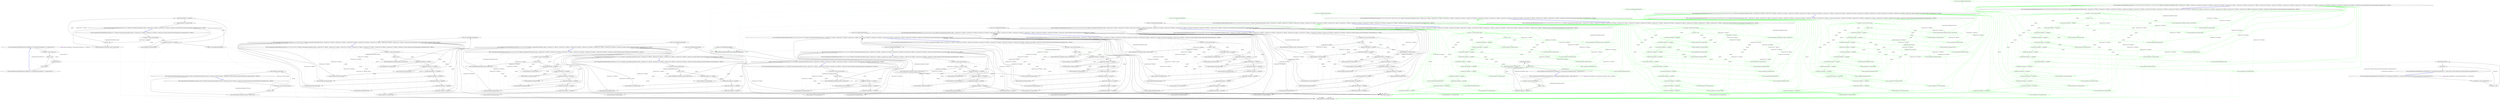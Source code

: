 digraph  {
n0 [cluster="CommandLine.ParserResultExtensions.WithParsed<T>(CommandLine.ParserResult<T>, System.Action<T>)", label="Entry CommandLine.ParserResultExtensions.WithParsed<T>(CommandLine.ParserResult<T>, System.Action<T>)", span="21-21"];
n1 [cluster="CommandLine.ParserResultExtensions.WithParsed<T>(CommandLine.ParserResult<T>, System.Action<T>)", label="var parsed = result as Parsed<T>", span="23-23"];
n3 [cluster="CommandLine.ParserResultExtensions.WithParsed<T>(CommandLine.ParserResult<T>, System.Action<T>)", label="action(parsed.Value)", span="26-26"];
n4 [cluster="CommandLine.ParserResultExtensions.WithParsed<T>(CommandLine.ParserResult<T>, System.Action<T>)", label="return result;", span="28-28"];
n2 [cluster="CommandLine.ParserResultExtensions.WithParsed<T>(CommandLine.ParserResult<T>, System.Action<T>)", label="parsed != null", span="24-24"];
n6 [cluster="System.Action<T>.Invoke(T)", label="Entry System.Action<T>.Invoke(T)", span="0-0"];
n5 [cluster="CommandLine.ParserResultExtensions.WithParsed<T>(CommandLine.ParserResult<T>, System.Action<T>)", label="Exit CommandLine.ParserResultExtensions.WithParsed<T>(CommandLine.ParserResult<T>, System.Action<T>)", span="21-21"];
n7 [cluster="CommandLine.ParserResultExtensions.WithParsed<T>(CommandLine.ParserResult<object>, System.Action<T>)", label="Entry CommandLine.ParserResultExtensions.WithParsed<T>(CommandLine.ParserResult<object>, System.Action<T>)", span="38-38"];
n8 [cluster="CommandLine.ParserResultExtensions.WithParsed<T>(CommandLine.ParserResult<object>, System.Action<T>)", label="var parsed = result as Parsed<object>", span="40-40"];
n10 [cluster="CommandLine.ParserResultExtensions.WithParsed<T>(CommandLine.ParserResult<object>, System.Action<T>)", label="result.Value.GetType() == typeof(T)", span="43-43"];
n11 [cluster="CommandLine.ParserResultExtensions.WithParsed<T>(CommandLine.ParserResult<object>, System.Action<T>)", label="action((T)parsed.Value)", span="45-45"];
n12 [cluster="CommandLine.ParserResultExtensions.WithParsed<T>(CommandLine.ParserResult<object>, System.Action<T>)", label="return result;", span="48-48"];
n9 [cluster="CommandLine.ParserResultExtensions.WithParsed<T>(CommandLine.ParserResult<object>, System.Action<T>)", label="parsed != null", span="41-41"];
n14 [cluster="object.GetType()", label="Entry object.GetType()", span="0-0"];
n13 [cluster="CommandLine.ParserResultExtensions.WithParsed<T>(CommandLine.ParserResult<object>, System.Action<T>)", label="Exit CommandLine.ParserResultExtensions.WithParsed<T>(CommandLine.ParserResult<object>, System.Action<T>)", span="38-38"];
n15 [cluster="CommandLine.ParserResultExtensions.WithNotParsed<T>(CommandLine.ParserResult<T>, System.Action<System.Collections.Generic.IEnumerable<CommandLine.Error>>)", label="Entry CommandLine.ParserResultExtensions.WithNotParsed<T>(CommandLine.ParserResult<T>, System.Action<System.Collections.Generic.IEnumerable<CommandLine.Error>>)", span="59-59"];
n16 [cluster="CommandLine.ParserResultExtensions.WithNotParsed<T>(CommandLine.ParserResult<T>, System.Action<System.Collections.Generic.IEnumerable<CommandLine.Error>>)", label="var notParsed = result as NotParsed<T>", span="61-61"];
n18 [cluster="CommandLine.ParserResultExtensions.WithNotParsed<T>(CommandLine.ParserResult<T>, System.Action<System.Collections.Generic.IEnumerable<CommandLine.Error>>)", label="action(notParsed.Errors)", span="64-64"];
n19 [cluster="CommandLine.ParserResultExtensions.WithNotParsed<T>(CommandLine.ParserResult<T>, System.Action<System.Collections.Generic.IEnumerable<CommandLine.Error>>)", label="return result;", span="66-66"];
n17 [cluster="CommandLine.ParserResultExtensions.WithNotParsed<T>(CommandLine.ParserResult<T>, System.Action<System.Collections.Generic.IEnumerable<CommandLine.Error>>)", label="notParsed != null", span="62-62"];
n20 [cluster="CommandLine.ParserResultExtensions.WithNotParsed<T>(CommandLine.ParserResult<T>, System.Action<System.Collections.Generic.IEnumerable<CommandLine.Error>>)", label="Exit CommandLine.ParserResultExtensions.WithNotParsed<T>(CommandLine.ParserResult<T>, System.Action<System.Collections.Generic.IEnumerable<CommandLine.Error>>)", span="59-59"];
n21 [cluster="CommandLine.ParserResultExtensions.Return<TSource, TResult>(CommandLine.ParserResult<TSource>, System.Func<TSource, TResult>, System.Func<System.Collections.Generic.IEnumerable<CommandLine.Error>, TResult>)", label="Entry CommandLine.ParserResultExtensions.Return<TSource, TResult>(CommandLine.ParserResult<TSource>, System.Func<TSource, TResult>, System.Func<System.Collections.Generic.IEnumerable<CommandLine.Error>, TResult>)", span="78-78"];
n22 [cluster="CommandLine.ParserResultExtensions.Return<TSource, TResult>(CommandLine.ParserResult<TSource>, System.Func<TSource, TResult>, System.Func<System.Collections.Generic.IEnumerable<CommandLine.Error>, TResult>)", label="var parsed = result as Parsed<TSource>", span="82-82"];
n24 [cluster="CommandLine.ParserResultExtensions.Return<TSource, TResult>(CommandLine.ParserResult<TSource>, System.Func<TSource, TResult>, System.Func<System.Collections.Generic.IEnumerable<CommandLine.Error>, TResult>)", label="return parsedFunc(parsed.Value);", span="85-85"];
n25 [cluster="CommandLine.ParserResultExtensions.Return<TSource, TResult>(CommandLine.ParserResult<TSource>, System.Func<TSource, TResult>, System.Func<System.Collections.Generic.IEnumerable<CommandLine.Error>, TResult>)", label="return notParsedFunc(((NotParsed<TSource>)result).Errors);", span="87-87"];
n23 [cluster="CommandLine.ParserResultExtensions.Return<TSource, TResult>(CommandLine.ParserResult<TSource>, System.Func<TSource, TResult>, System.Func<System.Collections.Generic.IEnumerable<CommandLine.Error>, TResult>)", label="parsed != null", span="83-83"];
n26 [cluster="CommandLine.ParserResultExtensions.Return<TSource, TResult>(CommandLine.ParserResult<TSource>, System.Func<TSource, TResult>, System.Func<System.Collections.Generic.IEnumerable<CommandLine.Error>, TResult>)", label="Exit CommandLine.ParserResultExtensions.Return<TSource, TResult>(CommandLine.ParserResult<TSource>, System.Func<TSource, TResult>, System.Func<System.Collections.Generic.IEnumerable<CommandLine.Error>, TResult>)", span="78-78"];
n27 [cluster="System.Func<T, TResult>.Invoke(T)", label="Entry System.Func<T, TResult>.Invoke(T)", span="0-0"];
n28 [cluster="CommandLine.ParserResultExtensions.Return<T1, T2, TResult>(CommandLine.ParserResult<object>, System.Func<T1, TResult>, System.Func<T2, TResult>, System.Func<System.Collections.Generic.IEnumerable<CommandLine.Error>, TResult>)", label="Entry CommandLine.ParserResultExtensions.Return<T1, T2, TResult>(CommandLine.ParserResult<object>, System.Func<T1, TResult>, System.Func<T2, TResult>, System.Func<System.Collections.Generic.IEnumerable<CommandLine.Error>, TResult>)", span="101-101"];
n29 [cluster="CommandLine.ParserResultExtensions.Return<T1, T2, TResult>(CommandLine.ParserResult<object>, System.Func<T1, TResult>, System.Func<T2, TResult>, System.Func<System.Collections.Generic.IEnumerable<CommandLine.Error>, TResult>)", label="var parsed = result as Parsed<object>", span="106-106"];
n32 [cluster="CommandLine.ParserResultExtensions.Return<T1, T2, TResult>(CommandLine.ParserResult<object>, System.Func<T1, TResult>, System.Func<T2, TResult>, System.Func<System.Collections.Generic.IEnumerable<CommandLine.Error>, TResult>)", label="return parsedFunc1((T1)parsed.Value);", span="111-111"];
n34 [cluster="CommandLine.ParserResultExtensions.Return<T1, T2, TResult>(CommandLine.ParserResult<object>, System.Func<T1, TResult>, System.Func<T2, TResult>, System.Func<System.Collections.Generic.IEnumerable<CommandLine.Error>, TResult>)", label="return parsedFunc2((T2)parsed.Value);", span="115-115"];
n36 [cluster="CommandLine.ParserResultExtensions.Return<T1, T2, TResult>(CommandLine.ParserResult<object>, System.Func<T1, TResult>, System.Func<T2, TResult>, System.Func<System.Collections.Generic.IEnumerable<CommandLine.Error>, TResult>)", label="return notParsedFunc(((NotParsed<object>)result).Errors);", span="119-119"];
n30 [cluster="CommandLine.ParserResultExtensions.Return<T1, T2, TResult>(CommandLine.ParserResult<object>, System.Func<T1, TResult>, System.Func<T2, TResult>, System.Func<System.Collections.Generic.IEnumerable<CommandLine.Error>, TResult>)", label="parsed != null", span="107-107"];
n31 [cluster="CommandLine.ParserResultExtensions.Return<T1, T2, TResult>(CommandLine.ParserResult<object>, System.Func<T1, TResult>, System.Func<T2, TResult>, System.Func<System.Collections.Generic.IEnumerable<CommandLine.Error>, TResult>)", label="parsed.Value.GetType() == typeof(T1)", span="109-109"];
n33 [cluster="CommandLine.ParserResultExtensions.Return<T1, T2, TResult>(CommandLine.ParserResult<object>, System.Func<T1, TResult>, System.Func<T2, TResult>, System.Func<System.Collections.Generic.IEnumerable<CommandLine.Error>, TResult>)", label="parsed.Value.GetType() == typeof(T2)", span="113-113"];
n35 [cluster="CommandLine.ParserResultExtensions.Return<T1, T2, TResult>(CommandLine.ParserResult<object>, System.Func<T1, TResult>, System.Func<T2, TResult>, System.Func<System.Collections.Generic.IEnumerable<CommandLine.Error>, TResult>)", label="throw new InvalidOperationException();", span="117-117"];
n37 [cluster="CommandLine.ParserResultExtensions.Return<T1, T2, TResult>(CommandLine.ParserResult<object>, System.Func<T1, TResult>, System.Func<T2, TResult>, System.Func<System.Collections.Generic.IEnumerable<CommandLine.Error>, TResult>)", label="Exit CommandLine.ParserResultExtensions.Return<T1, T2, TResult>(CommandLine.ParserResult<object>, System.Func<T1, TResult>, System.Func<T2, TResult>, System.Func<System.Collections.Generic.IEnumerable<CommandLine.Error>, TResult>)", span="101-101"];
n38 [cluster="System.InvalidOperationException.InvalidOperationException()", label="Entry System.InvalidOperationException.InvalidOperationException()", span="0-0"];
n39 [cluster="CommandLine.ParserResultExtensions.Return<T1, T2, T3, TResult>(CommandLine.ParserResult<object>, System.Func<T1, TResult>, System.Func<T2, TResult>, System.Func<T3, TResult>, System.Func<System.Collections.Generic.IEnumerable<CommandLine.Error>, TResult>)", label="Entry CommandLine.ParserResultExtensions.Return<T1, T2, T3, TResult>(CommandLine.ParserResult<object>, System.Func<T1, TResult>, System.Func<T2, TResult>, System.Func<T3, TResult>, System.Func<System.Collections.Generic.IEnumerable<CommandLine.Error>, TResult>)", span="135-135"];
n40 [cluster="CommandLine.ParserResultExtensions.Return<T1, T2, T3, TResult>(CommandLine.ParserResult<object>, System.Func<T1, TResult>, System.Func<T2, TResult>, System.Func<T3, TResult>, System.Func<System.Collections.Generic.IEnumerable<CommandLine.Error>, TResult>)", label="var parsed = result as Parsed<object>", span="141-141"];
n43 [cluster="CommandLine.ParserResultExtensions.Return<T1, T2, T3, TResult>(CommandLine.ParserResult<object>, System.Func<T1, TResult>, System.Func<T2, TResult>, System.Func<T3, TResult>, System.Func<System.Collections.Generic.IEnumerable<CommandLine.Error>, TResult>)", label="return parsedFunc1((T1)parsed.Value);", span="146-146"];
n45 [cluster="CommandLine.ParserResultExtensions.Return<T1, T2, T3, TResult>(CommandLine.ParserResult<object>, System.Func<T1, TResult>, System.Func<T2, TResult>, System.Func<T3, TResult>, System.Func<System.Collections.Generic.IEnumerable<CommandLine.Error>, TResult>)", label="return parsedFunc2((T2)parsed.Value);", span="150-150"];
n47 [cluster="CommandLine.ParserResultExtensions.Return<T1, T2, T3, TResult>(CommandLine.ParserResult<object>, System.Func<T1, TResult>, System.Func<T2, TResult>, System.Func<T3, TResult>, System.Func<System.Collections.Generic.IEnumerable<CommandLine.Error>, TResult>)", label="return parsedFunc3((T3)parsed.Value);", span="154-154"];
n49 [cluster="CommandLine.ParserResultExtensions.Return<T1, T2, T3, TResult>(CommandLine.ParserResult<object>, System.Func<T1, TResult>, System.Func<T2, TResult>, System.Func<T3, TResult>, System.Func<System.Collections.Generic.IEnumerable<CommandLine.Error>, TResult>)", label="return notParsedFunc(((NotParsed<object>)result).Errors);", span="158-158"];
n41 [cluster="CommandLine.ParserResultExtensions.Return<T1, T2, T3, TResult>(CommandLine.ParserResult<object>, System.Func<T1, TResult>, System.Func<T2, TResult>, System.Func<T3, TResult>, System.Func<System.Collections.Generic.IEnumerable<CommandLine.Error>, TResult>)", label="parsed != null", span="142-142"];
n42 [cluster="CommandLine.ParserResultExtensions.Return<T1, T2, T3, TResult>(CommandLine.ParserResult<object>, System.Func<T1, TResult>, System.Func<T2, TResult>, System.Func<T3, TResult>, System.Func<System.Collections.Generic.IEnumerable<CommandLine.Error>, TResult>)", label="parsed.Value.GetType() == typeof(T1)", span="144-144"];
n44 [cluster="CommandLine.ParserResultExtensions.Return<T1, T2, T3, TResult>(CommandLine.ParserResult<object>, System.Func<T1, TResult>, System.Func<T2, TResult>, System.Func<T3, TResult>, System.Func<System.Collections.Generic.IEnumerable<CommandLine.Error>, TResult>)", label="parsed.Value.GetType() == typeof(T2)", span="148-148"];
n46 [cluster="CommandLine.ParserResultExtensions.Return<T1, T2, T3, TResult>(CommandLine.ParserResult<object>, System.Func<T1, TResult>, System.Func<T2, TResult>, System.Func<T3, TResult>, System.Func<System.Collections.Generic.IEnumerable<CommandLine.Error>, TResult>)", label="parsed.Value.GetType() == typeof(T3)", span="152-152"];
n48 [cluster="CommandLine.ParserResultExtensions.Return<T1, T2, T3, TResult>(CommandLine.ParserResult<object>, System.Func<T1, TResult>, System.Func<T2, TResult>, System.Func<T3, TResult>, System.Func<System.Collections.Generic.IEnumerable<CommandLine.Error>, TResult>)", label="throw new InvalidOperationException();", span="156-156"];
n50 [cluster="CommandLine.ParserResultExtensions.Return<T1, T2, T3, TResult>(CommandLine.ParserResult<object>, System.Func<T1, TResult>, System.Func<T2, TResult>, System.Func<T3, TResult>, System.Func<System.Collections.Generic.IEnumerable<CommandLine.Error>, TResult>)", label="Exit CommandLine.ParserResultExtensions.Return<T1, T2, T3, TResult>(CommandLine.ParserResult<object>, System.Func<T1, TResult>, System.Func<T2, TResult>, System.Func<T3, TResult>, System.Func<System.Collections.Generic.IEnumerable<CommandLine.Error>, TResult>)", span="135-135"];
n51 [cluster="CommandLine.ParserResultExtensions.Return<T1, T2, T3, T4, TResult>(CommandLine.ParserResult<object>, System.Func<T1, TResult>, System.Func<T2, TResult>, System.Func<T3, TResult>, System.Func<T4, TResult>, System.Func<System.Collections.Generic.IEnumerable<CommandLine.Error>, TResult>)", label="Entry CommandLine.ParserResultExtensions.Return<T1, T2, T3, T4, TResult>(CommandLine.ParserResult<object>, System.Func<T1, TResult>, System.Func<T2, TResult>, System.Func<T3, TResult>, System.Func<T4, TResult>, System.Func<System.Collections.Generic.IEnumerable<CommandLine.Error>, TResult>)", span="176-176"];
n52 [cluster="CommandLine.ParserResultExtensions.Return<T1, T2, T3, T4, TResult>(CommandLine.ParserResult<object>, System.Func<T1, TResult>, System.Func<T2, TResult>, System.Func<T3, TResult>, System.Func<T4, TResult>, System.Func<System.Collections.Generic.IEnumerable<CommandLine.Error>, TResult>)", label="var parsed = result as Parsed<object>", span="183-183"];
n55 [cluster="CommandLine.ParserResultExtensions.Return<T1, T2, T3, T4, TResult>(CommandLine.ParserResult<object>, System.Func<T1, TResult>, System.Func<T2, TResult>, System.Func<T3, TResult>, System.Func<T4, TResult>, System.Func<System.Collections.Generic.IEnumerable<CommandLine.Error>, TResult>)", label="return parsedFunc1((T1)parsed.Value);", span="188-188"];
n57 [cluster="CommandLine.ParserResultExtensions.Return<T1, T2, T3, T4, TResult>(CommandLine.ParserResult<object>, System.Func<T1, TResult>, System.Func<T2, TResult>, System.Func<T3, TResult>, System.Func<T4, TResult>, System.Func<System.Collections.Generic.IEnumerable<CommandLine.Error>, TResult>)", label="return parsedFunc2((T2)parsed.Value);", span="192-192"];
n59 [cluster="CommandLine.ParserResultExtensions.Return<T1, T2, T3, T4, TResult>(CommandLine.ParserResult<object>, System.Func<T1, TResult>, System.Func<T2, TResult>, System.Func<T3, TResult>, System.Func<T4, TResult>, System.Func<System.Collections.Generic.IEnumerable<CommandLine.Error>, TResult>)", label="return parsedFunc3((T3)parsed.Value);", span="196-196"];
n61 [cluster="CommandLine.ParserResultExtensions.Return<T1, T2, T3, T4, TResult>(CommandLine.ParserResult<object>, System.Func<T1, TResult>, System.Func<T2, TResult>, System.Func<T3, TResult>, System.Func<T4, TResult>, System.Func<System.Collections.Generic.IEnumerable<CommandLine.Error>, TResult>)", label="return parsedFunc4((T4)parsed.Value);", span="200-200"];
n63 [cluster="CommandLine.ParserResultExtensions.Return<T1, T2, T3, T4, TResult>(CommandLine.ParserResult<object>, System.Func<T1, TResult>, System.Func<T2, TResult>, System.Func<T3, TResult>, System.Func<T4, TResult>, System.Func<System.Collections.Generic.IEnumerable<CommandLine.Error>, TResult>)", label="return notParsedFunc(((NotParsed<object>)result).Errors);", span="204-204"];
n53 [cluster="CommandLine.ParserResultExtensions.Return<T1, T2, T3, T4, TResult>(CommandLine.ParserResult<object>, System.Func<T1, TResult>, System.Func<T2, TResult>, System.Func<T3, TResult>, System.Func<T4, TResult>, System.Func<System.Collections.Generic.IEnumerable<CommandLine.Error>, TResult>)", label="parsed != null", span="184-184"];
n54 [cluster="CommandLine.ParserResultExtensions.Return<T1, T2, T3, T4, TResult>(CommandLine.ParserResult<object>, System.Func<T1, TResult>, System.Func<T2, TResult>, System.Func<T3, TResult>, System.Func<T4, TResult>, System.Func<System.Collections.Generic.IEnumerable<CommandLine.Error>, TResult>)", label="parsed.Value.GetType() == typeof(T1)", span="186-186"];
n56 [cluster="CommandLine.ParserResultExtensions.Return<T1, T2, T3, T4, TResult>(CommandLine.ParserResult<object>, System.Func<T1, TResult>, System.Func<T2, TResult>, System.Func<T3, TResult>, System.Func<T4, TResult>, System.Func<System.Collections.Generic.IEnumerable<CommandLine.Error>, TResult>)", label="parsed.Value.GetType() == typeof(T2)", span="190-190"];
n58 [cluster="CommandLine.ParserResultExtensions.Return<T1, T2, T3, T4, TResult>(CommandLine.ParserResult<object>, System.Func<T1, TResult>, System.Func<T2, TResult>, System.Func<T3, TResult>, System.Func<T4, TResult>, System.Func<System.Collections.Generic.IEnumerable<CommandLine.Error>, TResult>)", label="parsed.Value.GetType() == typeof(T3)", span="194-194"];
n60 [cluster="CommandLine.ParserResultExtensions.Return<T1, T2, T3, T4, TResult>(CommandLine.ParserResult<object>, System.Func<T1, TResult>, System.Func<T2, TResult>, System.Func<T3, TResult>, System.Func<T4, TResult>, System.Func<System.Collections.Generic.IEnumerable<CommandLine.Error>, TResult>)", label="parsed.Value.GetType() == typeof(T4)", span="198-198"];
n62 [cluster="CommandLine.ParserResultExtensions.Return<T1, T2, T3, T4, TResult>(CommandLine.ParserResult<object>, System.Func<T1, TResult>, System.Func<T2, TResult>, System.Func<T3, TResult>, System.Func<T4, TResult>, System.Func<System.Collections.Generic.IEnumerable<CommandLine.Error>, TResult>)", label="throw new InvalidOperationException();", span="202-202"];
n64 [cluster="CommandLine.ParserResultExtensions.Return<T1, T2, T3, T4, TResult>(CommandLine.ParserResult<object>, System.Func<T1, TResult>, System.Func<T2, TResult>, System.Func<T3, TResult>, System.Func<T4, TResult>, System.Func<System.Collections.Generic.IEnumerable<CommandLine.Error>, TResult>)", label="Exit CommandLine.ParserResultExtensions.Return<T1, T2, T3, T4, TResult>(CommandLine.ParserResult<object>, System.Func<T1, TResult>, System.Func<T2, TResult>, System.Func<T3, TResult>, System.Func<T4, TResult>, System.Func<System.Collections.Generic.IEnumerable<CommandLine.Error>, TResult>)", span="176-176"];
n65 [cluster="CommandLine.ParserResultExtensions.Return<T1, T2, T3, T4, T5, TResult>(CommandLine.ParserResult<object>, System.Func<T1, TResult>, System.Func<T2, TResult>, System.Func<T3, TResult>, System.Func<T4, TResult>, System.Func<T5, TResult>, System.Func<System.Collections.Generic.IEnumerable<CommandLine.Error>, TResult>)", label="Entry CommandLine.ParserResultExtensions.Return<T1, T2, T3, T4, T5, TResult>(CommandLine.ParserResult<object>, System.Func<T1, TResult>, System.Func<T2, TResult>, System.Func<T3, TResult>, System.Func<T4, TResult>, System.Func<T5, TResult>, System.Func<System.Collections.Generic.IEnumerable<CommandLine.Error>, TResult>)", span="224-224"];
n66 [cluster="CommandLine.ParserResultExtensions.Return<T1, T2, T3, T4, T5, TResult>(CommandLine.ParserResult<object>, System.Func<T1, TResult>, System.Func<T2, TResult>, System.Func<T3, TResult>, System.Func<T4, TResult>, System.Func<T5, TResult>, System.Func<System.Collections.Generic.IEnumerable<CommandLine.Error>, TResult>)", label="var parsed = result as Parsed<object>", span="232-232"];
n69 [cluster="CommandLine.ParserResultExtensions.Return<T1, T2, T3, T4, T5, TResult>(CommandLine.ParserResult<object>, System.Func<T1, TResult>, System.Func<T2, TResult>, System.Func<T3, TResult>, System.Func<T4, TResult>, System.Func<T5, TResult>, System.Func<System.Collections.Generic.IEnumerable<CommandLine.Error>, TResult>)", label="return parsedFunc1((T1)parsed.Value);", span="237-237"];
n71 [cluster="CommandLine.ParserResultExtensions.Return<T1, T2, T3, T4, T5, TResult>(CommandLine.ParserResult<object>, System.Func<T1, TResult>, System.Func<T2, TResult>, System.Func<T3, TResult>, System.Func<T4, TResult>, System.Func<T5, TResult>, System.Func<System.Collections.Generic.IEnumerable<CommandLine.Error>, TResult>)", label="return parsedFunc2((T2)parsed.Value);", span="241-241"];
n73 [cluster="CommandLine.ParserResultExtensions.Return<T1, T2, T3, T4, T5, TResult>(CommandLine.ParserResult<object>, System.Func<T1, TResult>, System.Func<T2, TResult>, System.Func<T3, TResult>, System.Func<T4, TResult>, System.Func<T5, TResult>, System.Func<System.Collections.Generic.IEnumerable<CommandLine.Error>, TResult>)", label="return parsedFunc3((T3)parsed.Value);", span="245-245"];
n75 [cluster="CommandLine.ParserResultExtensions.Return<T1, T2, T3, T4, T5, TResult>(CommandLine.ParserResult<object>, System.Func<T1, TResult>, System.Func<T2, TResult>, System.Func<T3, TResult>, System.Func<T4, TResult>, System.Func<T5, TResult>, System.Func<System.Collections.Generic.IEnumerable<CommandLine.Error>, TResult>)", label="return parsedFunc4((T4)parsed.Value);", span="249-249"];
n77 [cluster="CommandLine.ParserResultExtensions.Return<T1, T2, T3, T4, T5, TResult>(CommandLine.ParserResult<object>, System.Func<T1, TResult>, System.Func<T2, TResult>, System.Func<T3, TResult>, System.Func<T4, TResult>, System.Func<T5, TResult>, System.Func<System.Collections.Generic.IEnumerable<CommandLine.Error>, TResult>)", label="return parsedFunc5((T5)parsed.Value);", span="253-253"];
n79 [cluster="CommandLine.ParserResultExtensions.Return<T1, T2, T3, T4, T5, TResult>(CommandLine.ParserResult<object>, System.Func<T1, TResult>, System.Func<T2, TResult>, System.Func<T3, TResult>, System.Func<T4, TResult>, System.Func<T5, TResult>, System.Func<System.Collections.Generic.IEnumerable<CommandLine.Error>, TResult>)", label="return notParsedFunc(((NotParsed<object>)result).Errors);", span="257-257"];
n67 [cluster="CommandLine.ParserResultExtensions.Return<T1, T2, T3, T4, T5, TResult>(CommandLine.ParserResult<object>, System.Func<T1, TResult>, System.Func<T2, TResult>, System.Func<T3, TResult>, System.Func<T4, TResult>, System.Func<T5, TResult>, System.Func<System.Collections.Generic.IEnumerable<CommandLine.Error>, TResult>)", label="parsed != null", span="233-233"];
n68 [cluster="CommandLine.ParserResultExtensions.Return<T1, T2, T3, T4, T5, TResult>(CommandLine.ParserResult<object>, System.Func<T1, TResult>, System.Func<T2, TResult>, System.Func<T3, TResult>, System.Func<T4, TResult>, System.Func<T5, TResult>, System.Func<System.Collections.Generic.IEnumerable<CommandLine.Error>, TResult>)", label="parsed.Value.GetType() == typeof(T1)", span="235-235"];
n70 [cluster="CommandLine.ParserResultExtensions.Return<T1, T2, T3, T4, T5, TResult>(CommandLine.ParserResult<object>, System.Func<T1, TResult>, System.Func<T2, TResult>, System.Func<T3, TResult>, System.Func<T4, TResult>, System.Func<T5, TResult>, System.Func<System.Collections.Generic.IEnumerable<CommandLine.Error>, TResult>)", label="parsed.Value.GetType() == typeof(T2)", span="239-239"];
n72 [cluster="CommandLine.ParserResultExtensions.Return<T1, T2, T3, T4, T5, TResult>(CommandLine.ParserResult<object>, System.Func<T1, TResult>, System.Func<T2, TResult>, System.Func<T3, TResult>, System.Func<T4, TResult>, System.Func<T5, TResult>, System.Func<System.Collections.Generic.IEnumerable<CommandLine.Error>, TResult>)", label="parsed.Value.GetType() == typeof(T3)", span="243-243"];
n74 [cluster="CommandLine.ParserResultExtensions.Return<T1, T2, T3, T4, T5, TResult>(CommandLine.ParserResult<object>, System.Func<T1, TResult>, System.Func<T2, TResult>, System.Func<T3, TResult>, System.Func<T4, TResult>, System.Func<T5, TResult>, System.Func<System.Collections.Generic.IEnumerable<CommandLine.Error>, TResult>)", label="parsed.Value.GetType() == typeof(T4)", span="247-247"];
n76 [cluster="CommandLine.ParserResultExtensions.Return<T1, T2, T3, T4, T5, TResult>(CommandLine.ParserResult<object>, System.Func<T1, TResult>, System.Func<T2, TResult>, System.Func<T3, TResult>, System.Func<T4, TResult>, System.Func<T5, TResult>, System.Func<System.Collections.Generic.IEnumerable<CommandLine.Error>, TResult>)", label="parsed.Value.GetType() == typeof(T5)", span="251-251"];
n78 [cluster="CommandLine.ParserResultExtensions.Return<T1, T2, T3, T4, T5, TResult>(CommandLine.ParserResult<object>, System.Func<T1, TResult>, System.Func<T2, TResult>, System.Func<T3, TResult>, System.Func<T4, TResult>, System.Func<T5, TResult>, System.Func<System.Collections.Generic.IEnumerable<CommandLine.Error>, TResult>)", label="throw new InvalidOperationException();", span="255-255"];
n80 [cluster="CommandLine.ParserResultExtensions.Return<T1, T2, T3, T4, T5, TResult>(CommandLine.ParserResult<object>, System.Func<T1, TResult>, System.Func<T2, TResult>, System.Func<T3, TResult>, System.Func<T4, TResult>, System.Func<T5, TResult>, System.Func<System.Collections.Generic.IEnumerable<CommandLine.Error>, TResult>)", label="Exit CommandLine.ParserResultExtensions.Return<T1, T2, T3, T4, T5, TResult>(CommandLine.ParserResult<object>, System.Func<T1, TResult>, System.Func<T2, TResult>, System.Func<T3, TResult>, System.Func<T4, TResult>, System.Func<T5, TResult>, System.Func<System.Collections.Generic.IEnumerable<CommandLine.Error>, TResult>)", span="224-224"];
n81 [cluster="CommandLine.ParserResultExtensions.Return<T1, T2, T3, T4, T5, T6, TResult>(CommandLine.ParserResult<object>, System.Func<T1, TResult>, System.Func<T2, TResult>, System.Func<T3, TResult>, System.Func<T4, TResult>, System.Func<T5, TResult>, System.Func<T6, TResult>, System.Func<System.Collections.Generic.IEnumerable<CommandLine.Error>, TResult>)", label="Entry CommandLine.ParserResultExtensions.Return<T1, T2, T3, T4, T5, T6, TResult>(CommandLine.ParserResult<object>, System.Func<T1, TResult>, System.Func<T2, TResult>, System.Func<T3, TResult>, System.Func<T4, TResult>, System.Func<T5, TResult>, System.Func<T6, TResult>, System.Func<System.Collections.Generic.IEnumerable<CommandLine.Error>, TResult>)", span="279-279"];
n82 [cluster="CommandLine.ParserResultExtensions.Return<T1, T2, T3, T4, T5, T6, TResult>(CommandLine.ParserResult<object>, System.Func<T1, TResult>, System.Func<T2, TResult>, System.Func<T3, TResult>, System.Func<T4, TResult>, System.Func<T5, TResult>, System.Func<T6, TResult>, System.Func<System.Collections.Generic.IEnumerable<CommandLine.Error>, TResult>)", label="var parsed = result as Parsed<object>", span="288-288"];
n85 [cluster="CommandLine.ParserResultExtensions.Return<T1, T2, T3, T4, T5, T6, TResult>(CommandLine.ParserResult<object>, System.Func<T1, TResult>, System.Func<T2, TResult>, System.Func<T3, TResult>, System.Func<T4, TResult>, System.Func<T5, TResult>, System.Func<T6, TResult>, System.Func<System.Collections.Generic.IEnumerable<CommandLine.Error>, TResult>)", label="return parsedFunc1((T1)parsed.Value);", span="293-293"];
n87 [cluster="CommandLine.ParserResultExtensions.Return<T1, T2, T3, T4, T5, T6, TResult>(CommandLine.ParserResult<object>, System.Func<T1, TResult>, System.Func<T2, TResult>, System.Func<T3, TResult>, System.Func<T4, TResult>, System.Func<T5, TResult>, System.Func<T6, TResult>, System.Func<System.Collections.Generic.IEnumerable<CommandLine.Error>, TResult>)", label="return parsedFunc2((T2)parsed.Value);", span="297-297"];
n89 [cluster="CommandLine.ParserResultExtensions.Return<T1, T2, T3, T4, T5, T6, TResult>(CommandLine.ParserResult<object>, System.Func<T1, TResult>, System.Func<T2, TResult>, System.Func<T3, TResult>, System.Func<T4, TResult>, System.Func<T5, TResult>, System.Func<T6, TResult>, System.Func<System.Collections.Generic.IEnumerable<CommandLine.Error>, TResult>)", label="return parsedFunc3((T3)parsed.Value);", span="301-301"];
n91 [cluster="CommandLine.ParserResultExtensions.Return<T1, T2, T3, T4, T5, T6, TResult>(CommandLine.ParserResult<object>, System.Func<T1, TResult>, System.Func<T2, TResult>, System.Func<T3, TResult>, System.Func<T4, TResult>, System.Func<T5, TResult>, System.Func<T6, TResult>, System.Func<System.Collections.Generic.IEnumerable<CommandLine.Error>, TResult>)", label="return parsedFunc4((T4)parsed.Value);", span="305-305"];
n93 [cluster="CommandLine.ParserResultExtensions.Return<T1, T2, T3, T4, T5, T6, TResult>(CommandLine.ParserResult<object>, System.Func<T1, TResult>, System.Func<T2, TResult>, System.Func<T3, TResult>, System.Func<T4, TResult>, System.Func<T5, TResult>, System.Func<T6, TResult>, System.Func<System.Collections.Generic.IEnumerable<CommandLine.Error>, TResult>)", label="return parsedFunc5((T5)parsed.Value);", span="309-309"];
n95 [cluster="CommandLine.ParserResultExtensions.Return<T1, T2, T3, T4, T5, T6, TResult>(CommandLine.ParserResult<object>, System.Func<T1, TResult>, System.Func<T2, TResult>, System.Func<T3, TResult>, System.Func<T4, TResult>, System.Func<T5, TResult>, System.Func<T6, TResult>, System.Func<System.Collections.Generic.IEnumerable<CommandLine.Error>, TResult>)", label="return parsedFunc6((T6)parsed.Value);", span="313-313"];
n97 [cluster="CommandLine.ParserResultExtensions.Return<T1, T2, T3, T4, T5, T6, TResult>(CommandLine.ParserResult<object>, System.Func<T1, TResult>, System.Func<T2, TResult>, System.Func<T3, TResult>, System.Func<T4, TResult>, System.Func<T5, TResult>, System.Func<T6, TResult>, System.Func<System.Collections.Generic.IEnumerable<CommandLine.Error>, TResult>)", label="return notParsedFunc(((NotParsed<object>)result).Errors);", span="317-317"];
n83 [cluster="CommandLine.ParserResultExtensions.Return<T1, T2, T3, T4, T5, T6, TResult>(CommandLine.ParserResult<object>, System.Func<T1, TResult>, System.Func<T2, TResult>, System.Func<T3, TResult>, System.Func<T4, TResult>, System.Func<T5, TResult>, System.Func<T6, TResult>, System.Func<System.Collections.Generic.IEnumerable<CommandLine.Error>, TResult>)", label="parsed != null", span="289-289"];
n84 [cluster="CommandLine.ParserResultExtensions.Return<T1, T2, T3, T4, T5, T6, TResult>(CommandLine.ParserResult<object>, System.Func<T1, TResult>, System.Func<T2, TResult>, System.Func<T3, TResult>, System.Func<T4, TResult>, System.Func<T5, TResult>, System.Func<T6, TResult>, System.Func<System.Collections.Generic.IEnumerable<CommandLine.Error>, TResult>)", label="parsed.Value.GetType() == typeof(T1)", span="291-291"];
n86 [cluster="CommandLine.ParserResultExtensions.Return<T1, T2, T3, T4, T5, T6, TResult>(CommandLine.ParserResult<object>, System.Func<T1, TResult>, System.Func<T2, TResult>, System.Func<T3, TResult>, System.Func<T4, TResult>, System.Func<T5, TResult>, System.Func<T6, TResult>, System.Func<System.Collections.Generic.IEnumerable<CommandLine.Error>, TResult>)", label="parsed.Value.GetType() == typeof(T2)", span="295-295"];
n88 [cluster="CommandLine.ParserResultExtensions.Return<T1, T2, T3, T4, T5, T6, TResult>(CommandLine.ParserResult<object>, System.Func<T1, TResult>, System.Func<T2, TResult>, System.Func<T3, TResult>, System.Func<T4, TResult>, System.Func<T5, TResult>, System.Func<T6, TResult>, System.Func<System.Collections.Generic.IEnumerable<CommandLine.Error>, TResult>)", label="parsed.Value.GetType() == typeof(T3)", span="299-299"];
n90 [cluster="CommandLine.ParserResultExtensions.Return<T1, T2, T3, T4, T5, T6, TResult>(CommandLine.ParserResult<object>, System.Func<T1, TResult>, System.Func<T2, TResult>, System.Func<T3, TResult>, System.Func<T4, TResult>, System.Func<T5, TResult>, System.Func<T6, TResult>, System.Func<System.Collections.Generic.IEnumerable<CommandLine.Error>, TResult>)", label="parsed.Value.GetType() == typeof(T4)", span="303-303"];
n92 [cluster="CommandLine.ParserResultExtensions.Return<T1, T2, T3, T4, T5, T6, TResult>(CommandLine.ParserResult<object>, System.Func<T1, TResult>, System.Func<T2, TResult>, System.Func<T3, TResult>, System.Func<T4, TResult>, System.Func<T5, TResult>, System.Func<T6, TResult>, System.Func<System.Collections.Generic.IEnumerable<CommandLine.Error>, TResult>)", label="parsed.Value.GetType() == typeof(T5)", span="307-307"];
n94 [cluster="CommandLine.ParserResultExtensions.Return<T1, T2, T3, T4, T5, T6, TResult>(CommandLine.ParserResult<object>, System.Func<T1, TResult>, System.Func<T2, TResult>, System.Func<T3, TResult>, System.Func<T4, TResult>, System.Func<T5, TResult>, System.Func<T6, TResult>, System.Func<System.Collections.Generic.IEnumerable<CommandLine.Error>, TResult>)", label="parsed.Value.GetType() == typeof(T6)", span="311-311"];
n96 [cluster="CommandLine.ParserResultExtensions.Return<T1, T2, T3, T4, T5, T6, TResult>(CommandLine.ParserResult<object>, System.Func<T1, TResult>, System.Func<T2, TResult>, System.Func<T3, TResult>, System.Func<T4, TResult>, System.Func<T5, TResult>, System.Func<T6, TResult>, System.Func<System.Collections.Generic.IEnumerable<CommandLine.Error>, TResult>)", label="throw new InvalidOperationException();", span="315-315"];
n98 [cluster="CommandLine.ParserResultExtensions.Return<T1, T2, T3, T4, T5, T6, TResult>(CommandLine.ParserResult<object>, System.Func<T1, TResult>, System.Func<T2, TResult>, System.Func<T3, TResult>, System.Func<T4, TResult>, System.Func<T5, TResult>, System.Func<T6, TResult>, System.Func<System.Collections.Generic.IEnumerable<CommandLine.Error>, TResult>)", label="Exit CommandLine.ParserResultExtensions.Return<T1, T2, T3, T4, T5, T6, TResult>(CommandLine.ParserResult<object>, System.Func<T1, TResult>, System.Func<T2, TResult>, System.Func<T3, TResult>, System.Func<T4, TResult>, System.Func<T5, TResult>, System.Func<T6, TResult>, System.Func<System.Collections.Generic.IEnumerable<CommandLine.Error>, TResult>)", span="279-279"];
n99 [cluster="CommandLine.ParserResultExtensions.Return<T1, T2, T3, T4, T5, T6, T7, TResult>(CommandLine.ParserResult<object>, System.Func<T1, TResult>, System.Func<T2, TResult>, System.Func<T3, TResult>, System.Func<T4, TResult>, System.Func<T5, TResult>, System.Func<T6, TResult>, System.Func<T7, TResult>, System.Func<System.Collections.Generic.IEnumerable<CommandLine.Error>, TResult>)", label="Entry CommandLine.ParserResultExtensions.Return<T1, T2, T3, T4, T5, T6, T7, TResult>(CommandLine.ParserResult<object>, System.Func<T1, TResult>, System.Func<T2, TResult>, System.Func<T3, TResult>, System.Func<T4, TResult>, System.Func<T5, TResult>, System.Func<T6, TResult>, System.Func<T7, TResult>, System.Func<System.Collections.Generic.IEnumerable<CommandLine.Error>, TResult>)", span="341-341"];
n100 [cluster="CommandLine.ParserResultExtensions.Return<T1, T2, T3, T4, T5, T6, T7, TResult>(CommandLine.ParserResult<object>, System.Func<T1, TResult>, System.Func<T2, TResult>, System.Func<T3, TResult>, System.Func<T4, TResult>, System.Func<T5, TResult>, System.Func<T6, TResult>, System.Func<T7, TResult>, System.Func<System.Collections.Generic.IEnumerable<CommandLine.Error>, TResult>)", label="var parsed = result as Parsed<object>", span="351-351"];
n103 [cluster="CommandLine.ParserResultExtensions.Return<T1, T2, T3, T4, T5, T6, T7, TResult>(CommandLine.ParserResult<object>, System.Func<T1, TResult>, System.Func<T2, TResult>, System.Func<T3, TResult>, System.Func<T4, TResult>, System.Func<T5, TResult>, System.Func<T6, TResult>, System.Func<T7, TResult>, System.Func<System.Collections.Generic.IEnumerable<CommandLine.Error>, TResult>)", label="return parsedFunc1((T1)parsed.Value);", span="356-356"];
n105 [cluster="CommandLine.ParserResultExtensions.Return<T1, T2, T3, T4, T5, T6, T7, TResult>(CommandLine.ParserResult<object>, System.Func<T1, TResult>, System.Func<T2, TResult>, System.Func<T3, TResult>, System.Func<T4, TResult>, System.Func<T5, TResult>, System.Func<T6, TResult>, System.Func<T7, TResult>, System.Func<System.Collections.Generic.IEnumerable<CommandLine.Error>, TResult>)", label="return parsedFunc2((T2)parsed.Value);", span="360-360"];
n107 [cluster="CommandLine.ParserResultExtensions.Return<T1, T2, T3, T4, T5, T6, T7, TResult>(CommandLine.ParserResult<object>, System.Func<T1, TResult>, System.Func<T2, TResult>, System.Func<T3, TResult>, System.Func<T4, TResult>, System.Func<T5, TResult>, System.Func<T6, TResult>, System.Func<T7, TResult>, System.Func<System.Collections.Generic.IEnumerable<CommandLine.Error>, TResult>)", label="return parsedFunc3((T3)parsed.Value);", span="364-364"];
n109 [cluster="CommandLine.ParserResultExtensions.Return<T1, T2, T3, T4, T5, T6, T7, TResult>(CommandLine.ParserResult<object>, System.Func<T1, TResult>, System.Func<T2, TResult>, System.Func<T3, TResult>, System.Func<T4, TResult>, System.Func<T5, TResult>, System.Func<T6, TResult>, System.Func<T7, TResult>, System.Func<System.Collections.Generic.IEnumerable<CommandLine.Error>, TResult>)", label="return parsedFunc4((T4)parsed.Value);", span="368-368"];
n111 [cluster="CommandLine.ParserResultExtensions.Return<T1, T2, T3, T4, T5, T6, T7, TResult>(CommandLine.ParserResult<object>, System.Func<T1, TResult>, System.Func<T2, TResult>, System.Func<T3, TResult>, System.Func<T4, TResult>, System.Func<T5, TResult>, System.Func<T6, TResult>, System.Func<T7, TResult>, System.Func<System.Collections.Generic.IEnumerable<CommandLine.Error>, TResult>)", label="return parsedFunc5((T5)parsed.Value);", span="372-372"];
n113 [cluster="CommandLine.ParserResultExtensions.Return<T1, T2, T3, T4, T5, T6, T7, TResult>(CommandLine.ParserResult<object>, System.Func<T1, TResult>, System.Func<T2, TResult>, System.Func<T3, TResult>, System.Func<T4, TResult>, System.Func<T5, TResult>, System.Func<T6, TResult>, System.Func<T7, TResult>, System.Func<System.Collections.Generic.IEnumerable<CommandLine.Error>, TResult>)", label="return parsedFunc6((T6)parsed.Value);", span="376-376"];
n115 [cluster="CommandLine.ParserResultExtensions.Return<T1, T2, T3, T4, T5, T6, T7, TResult>(CommandLine.ParserResult<object>, System.Func<T1, TResult>, System.Func<T2, TResult>, System.Func<T3, TResult>, System.Func<T4, TResult>, System.Func<T5, TResult>, System.Func<T6, TResult>, System.Func<T7, TResult>, System.Func<System.Collections.Generic.IEnumerable<CommandLine.Error>, TResult>)", label="return parsedFunc7((T7)parsed.Value);", span="380-380"];
n117 [cluster="CommandLine.ParserResultExtensions.Return<T1, T2, T3, T4, T5, T6, T7, TResult>(CommandLine.ParserResult<object>, System.Func<T1, TResult>, System.Func<T2, TResult>, System.Func<T3, TResult>, System.Func<T4, TResult>, System.Func<T5, TResult>, System.Func<T6, TResult>, System.Func<T7, TResult>, System.Func<System.Collections.Generic.IEnumerable<CommandLine.Error>, TResult>)", label="return notParsedFunc(((NotParsed<object>)result).Errors);", span="384-384"];
n101 [cluster="CommandLine.ParserResultExtensions.Return<T1, T2, T3, T4, T5, T6, T7, TResult>(CommandLine.ParserResult<object>, System.Func<T1, TResult>, System.Func<T2, TResult>, System.Func<T3, TResult>, System.Func<T4, TResult>, System.Func<T5, TResult>, System.Func<T6, TResult>, System.Func<T7, TResult>, System.Func<System.Collections.Generic.IEnumerable<CommandLine.Error>, TResult>)", label="parsed != null", span="352-352"];
n102 [cluster="CommandLine.ParserResultExtensions.Return<T1, T2, T3, T4, T5, T6, T7, TResult>(CommandLine.ParserResult<object>, System.Func<T1, TResult>, System.Func<T2, TResult>, System.Func<T3, TResult>, System.Func<T4, TResult>, System.Func<T5, TResult>, System.Func<T6, TResult>, System.Func<T7, TResult>, System.Func<System.Collections.Generic.IEnumerable<CommandLine.Error>, TResult>)", label="parsed.Value.GetType() == typeof(T1)", span="354-354"];
n104 [cluster="CommandLine.ParserResultExtensions.Return<T1, T2, T3, T4, T5, T6, T7, TResult>(CommandLine.ParserResult<object>, System.Func<T1, TResult>, System.Func<T2, TResult>, System.Func<T3, TResult>, System.Func<T4, TResult>, System.Func<T5, TResult>, System.Func<T6, TResult>, System.Func<T7, TResult>, System.Func<System.Collections.Generic.IEnumerable<CommandLine.Error>, TResult>)", label="parsed.Value.GetType() == typeof(T2)", span="358-358"];
n106 [cluster="CommandLine.ParserResultExtensions.Return<T1, T2, T3, T4, T5, T6, T7, TResult>(CommandLine.ParserResult<object>, System.Func<T1, TResult>, System.Func<T2, TResult>, System.Func<T3, TResult>, System.Func<T4, TResult>, System.Func<T5, TResult>, System.Func<T6, TResult>, System.Func<T7, TResult>, System.Func<System.Collections.Generic.IEnumerable<CommandLine.Error>, TResult>)", label="parsed.Value.GetType() == typeof(T3)", span="362-362"];
n108 [cluster="CommandLine.ParserResultExtensions.Return<T1, T2, T3, T4, T5, T6, T7, TResult>(CommandLine.ParserResult<object>, System.Func<T1, TResult>, System.Func<T2, TResult>, System.Func<T3, TResult>, System.Func<T4, TResult>, System.Func<T5, TResult>, System.Func<T6, TResult>, System.Func<T7, TResult>, System.Func<System.Collections.Generic.IEnumerable<CommandLine.Error>, TResult>)", label="parsed.Value.GetType() == typeof(T4)", span="366-366"];
n110 [cluster="CommandLine.ParserResultExtensions.Return<T1, T2, T3, T4, T5, T6, T7, TResult>(CommandLine.ParserResult<object>, System.Func<T1, TResult>, System.Func<T2, TResult>, System.Func<T3, TResult>, System.Func<T4, TResult>, System.Func<T5, TResult>, System.Func<T6, TResult>, System.Func<T7, TResult>, System.Func<System.Collections.Generic.IEnumerable<CommandLine.Error>, TResult>)", label="parsed.Value.GetType() == typeof(T5)", span="370-370"];
n112 [cluster="CommandLine.ParserResultExtensions.Return<T1, T2, T3, T4, T5, T6, T7, TResult>(CommandLine.ParserResult<object>, System.Func<T1, TResult>, System.Func<T2, TResult>, System.Func<T3, TResult>, System.Func<T4, TResult>, System.Func<T5, TResult>, System.Func<T6, TResult>, System.Func<T7, TResult>, System.Func<System.Collections.Generic.IEnumerable<CommandLine.Error>, TResult>)", label="parsed.Value.GetType() == typeof(T6)", span="374-374"];
n114 [cluster="CommandLine.ParserResultExtensions.Return<T1, T2, T3, T4, T5, T6, T7, TResult>(CommandLine.ParserResult<object>, System.Func<T1, TResult>, System.Func<T2, TResult>, System.Func<T3, TResult>, System.Func<T4, TResult>, System.Func<T5, TResult>, System.Func<T6, TResult>, System.Func<T7, TResult>, System.Func<System.Collections.Generic.IEnumerable<CommandLine.Error>, TResult>)", label="parsed.Value.GetType() == typeof(T7)", span="378-378"];
n116 [cluster="CommandLine.ParserResultExtensions.Return<T1, T2, T3, T4, T5, T6, T7, TResult>(CommandLine.ParserResult<object>, System.Func<T1, TResult>, System.Func<T2, TResult>, System.Func<T3, TResult>, System.Func<T4, TResult>, System.Func<T5, TResult>, System.Func<T6, TResult>, System.Func<T7, TResult>, System.Func<System.Collections.Generic.IEnumerable<CommandLine.Error>, TResult>)", label="throw new InvalidOperationException();", span="382-382"];
n118 [cluster="CommandLine.ParserResultExtensions.Return<T1, T2, T3, T4, T5, T6, T7, TResult>(CommandLine.ParserResult<object>, System.Func<T1, TResult>, System.Func<T2, TResult>, System.Func<T3, TResult>, System.Func<T4, TResult>, System.Func<T5, TResult>, System.Func<T6, TResult>, System.Func<T7, TResult>, System.Func<System.Collections.Generic.IEnumerable<CommandLine.Error>, TResult>)", label="Exit CommandLine.ParserResultExtensions.Return<T1, T2, T3, T4, T5, T6, T7, TResult>(CommandLine.ParserResult<object>, System.Func<T1, TResult>, System.Func<T2, TResult>, System.Func<T3, TResult>, System.Func<T4, TResult>, System.Func<T5, TResult>, System.Func<T6, TResult>, System.Func<T7, TResult>, System.Func<System.Collections.Generic.IEnumerable<CommandLine.Error>, TResult>)", span="341-341"];
n119 [cluster="CommandLine.ParserResultExtensions.Return<T1, T2, T3, T4, T5, T6, T7, T8, TResult>(CommandLine.ParserResult<object>, System.Func<T1, TResult>, System.Func<T2, TResult>, System.Func<T3, TResult>, System.Func<T4, TResult>, System.Func<T5, TResult>, System.Func<T6, TResult>, System.Func<T7, TResult>, System.Func<T8, TResult>, System.Func<System.Collections.Generic.IEnumerable<CommandLine.Error>, TResult>)", label="Entry CommandLine.ParserResultExtensions.Return<T1, T2, T3, T4, T5, T6, T7, T8, TResult>(CommandLine.ParserResult<object>, System.Func<T1, TResult>, System.Func<T2, TResult>, System.Func<T3, TResult>, System.Func<T4, TResult>, System.Func<T5, TResult>, System.Func<T6, TResult>, System.Func<T7, TResult>, System.Func<T8, TResult>, System.Func<System.Collections.Generic.IEnumerable<CommandLine.Error>, TResult>)", span="410-410"];
n120 [cluster="CommandLine.ParserResultExtensions.Return<T1, T2, T3, T4, T5, T6, T7, T8, TResult>(CommandLine.ParserResult<object>, System.Func<T1, TResult>, System.Func<T2, TResult>, System.Func<T3, TResult>, System.Func<T4, TResult>, System.Func<T5, TResult>, System.Func<T6, TResult>, System.Func<T7, TResult>, System.Func<T8, TResult>, System.Func<System.Collections.Generic.IEnumerable<CommandLine.Error>, TResult>)", label="var parsed = result as Parsed<object>", span="421-421"];
n123 [cluster="CommandLine.ParserResultExtensions.Return<T1, T2, T3, T4, T5, T6, T7, T8, TResult>(CommandLine.ParserResult<object>, System.Func<T1, TResult>, System.Func<T2, TResult>, System.Func<T3, TResult>, System.Func<T4, TResult>, System.Func<T5, TResult>, System.Func<T6, TResult>, System.Func<T7, TResult>, System.Func<T8, TResult>, System.Func<System.Collections.Generic.IEnumerable<CommandLine.Error>, TResult>)", label="return parsedFunc1((T1)parsed.Value);", span="426-426"];
n125 [cluster="CommandLine.ParserResultExtensions.Return<T1, T2, T3, T4, T5, T6, T7, T8, TResult>(CommandLine.ParserResult<object>, System.Func<T1, TResult>, System.Func<T2, TResult>, System.Func<T3, TResult>, System.Func<T4, TResult>, System.Func<T5, TResult>, System.Func<T6, TResult>, System.Func<T7, TResult>, System.Func<T8, TResult>, System.Func<System.Collections.Generic.IEnumerable<CommandLine.Error>, TResult>)", label="return parsedFunc2((T2)parsed.Value);", span="430-430"];
n127 [cluster="CommandLine.ParserResultExtensions.Return<T1, T2, T3, T4, T5, T6, T7, T8, TResult>(CommandLine.ParserResult<object>, System.Func<T1, TResult>, System.Func<T2, TResult>, System.Func<T3, TResult>, System.Func<T4, TResult>, System.Func<T5, TResult>, System.Func<T6, TResult>, System.Func<T7, TResult>, System.Func<T8, TResult>, System.Func<System.Collections.Generic.IEnumerable<CommandLine.Error>, TResult>)", label="return parsedFunc3((T3)parsed.Value);", span="434-434"];
n129 [cluster="CommandLine.ParserResultExtensions.Return<T1, T2, T3, T4, T5, T6, T7, T8, TResult>(CommandLine.ParserResult<object>, System.Func<T1, TResult>, System.Func<T2, TResult>, System.Func<T3, TResult>, System.Func<T4, TResult>, System.Func<T5, TResult>, System.Func<T6, TResult>, System.Func<T7, TResult>, System.Func<T8, TResult>, System.Func<System.Collections.Generic.IEnumerable<CommandLine.Error>, TResult>)", label="return parsedFunc4((T4)parsed.Value);", span="438-438"];
n131 [cluster="CommandLine.ParserResultExtensions.Return<T1, T2, T3, T4, T5, T6, T7, T8, TResult>(CommandLine.ParserResult<object>, System.Func<T1, TResult>, System.Func<T2, TResult>, System.Func<T3, TResult>, System.Func<T4, TResult>, System.Func<T5, TResult>, System.Func<T6, TResult>, System.Func<T7, TResult>, System.Func<T8, TResult>, System.Func<System.Collections.Generic.IEnumerable<CommandLine.Error>, TResult>)", label="return parsedFunc5((T5)parsed.Value);", span="442-442"];
n133 [cluster="CommandLine.ParserResultExtensions.Return<T1, T2, T3, T4, T5, T6, T7, T8, TResult>(CommandLine.ParserResult<object>, System.Func<T1, TResult>, System.Func<T2, TResult>, System.Func<T3, TResult>, System.Func<T4, TResult>, System.Func<T5, TResult>, System.Func<T6, TResult>, System.Func<T7, TResult>, System.Func<T8, TResult>, System.Func<System.Collections.Generic.IEnumerable<CommandLine.Error>, TResult>)", label="return parsedFunc6((T6)parsed.Value);", span="446-446"];
n135 [cluster="CommandLine.ParserResultExtensions.Return<T1, T2, T3, T4, T5, T6, T7, T8, TResult>(CommandLine.ParserResult<object>, System.Func<T1, TResult>, System.Func<T2, TResult>, System.Func<T3, TResult>, System.Func<T4, TResult>, System.Func<T5, TResult>, System.Func<T6, TResult>, System.Func<T7, TResult>, System.Func<T8, TResult>, System.Func<System.Collections.Generic.IEnumerable<CommandLine.Error>, TResult>)", label="return parsedFunc7((T7)parsed.Value);", span="450-450"];
n137 [cluster="CommandLine.ParserResultExtensions.Return<T1, T2, T3, T4, T5, T6, T7, T8, TResult>(CommandLine.ParserResult<object>, System.Func<T1, TResult>, System.Func<T2, TResult>, System.Func<T3, TResult>, System.Func<T4, TResult>, System.Func<T5, TResult>, System.Func<T6, TResult>, System.Func<T7, TResult>, System.Func<T8, TResult>, System.Func<System.Collections.Generic.IEnumerable<CommandLine.Error>, TResult>)", label="return parsedFunc8((T8)parsed.Value);", span="454-454"];
n139 [cluster="CommandLine.ParserResultExtensions.Return<T1, T2, T3, T4, T5, T6, T7, T8, TResult>(CommandLine.ParserResult<object>, System.Func<T1, TResult>, System.Func<T2, TResult>, System.Func<T3, TResult>, System.Func<T4, TResult>, System.Func<T5, TResult>, System.Func<T6, TResult>, System.Func<T7, TResult>, System.Func<T8, TResult>, System.Func<System.Collections.Generic.IEnumerable<CommandLine.Error>, TResult>)", label="return notParsedFunc(((NotParsed<object>)result).Errors);", span="458-458"];
n121 [cluster="CommandLine.ParserResultExtensions.Return<T1, T2, T3, T4, T5, T6, T7, T8, TResult>(CommandLine.ParserResult<object>, System.Func<T1, TResult>, System.Func<T2, TResult>, System.Func<T3, TResult>, System.Func<T4, TResult>, System.Func<T5, TResult>, System.Func<T6, TResult>, System.Func<T7, TResult>, System.Func<T8, TResult>, System.Func<System.Collections.Generic.IEnumerable<CommandLine.Error>, TResult>)", label="parsed != null", span="422-422"];
n122 [cluster="CommandLine.ParserResultExtensions.Return<T1, T2, T3, T4, T5, T6, T7, T8, TResult>(CommandLine.ParserResult<object>, System.Func<T1, TResult>, System.Func<T2, TResult>, System.Func<T3, TResult>, System.Func<T4, TResult>, System.Func<T5, TResult>, System.Func<T6, TResult>, System.Func<T7, TResult>, System.Func<T8, TResult>, System.Func<System.Collections.Generic.IEnumerable<CommandLine.Error>, TResult>)", label="parsed.Value.GetType() == typeof(T1)", span="424-424"];
n124 [cluster="CommandLine.ParserResultExtensions.Return<T1, T2, T3, T4, T5, T6, T7, T8, TResult>(CommandLine.ParserResult<object>, System.Func<T1, TResult>, System.Func<T2, TResult>, System.Func<T3, TResult>, System.Func<T4, TResult>, System.Func<T5, TResult>, System.Func<T6, TResult>, System.Func<T7, TResult>, System.Func<T8, TResult>, System.Func<System.Collections.Generic.IEnumerable<CommandLine.Error>, TResult>)", label="parsed.Value.GetType() == typeof(T2)", span="428-428"];
n126 [cluster="CommandLine.ParserResultExtensions.Return<T1, T2, T3, T4, T5, T6, T7, T8, TResult>(CommandLine.ParserResult<object>, System.Func<T1, TResult>, System.Func<T2, TResult>, System.Func<T3, TResult>, System.Func<T4, TResult>, System.Func<T5, TResult>, System.Func<T6, TResult>, System.Func<T7, TResult>, System.Func<T8, TResult>, System.Func<System.Collections.Generic.IEnumerable<CommandLine.Error>, TResult>)", label="parsed.Value.GetType() == typeof(T3)", span="432-432"];
n128 [cluster="CommandLine.ParserResultExtensions.Return<T1, T2, T3, T4, T5, T6, T7, T8, TResult>(CommandLine.ParserResult<object>, System.Func<T1, TResult>, System.Func<T2, TResult>, System.Func<T3, TResult>, System.Func<T4, TResult>, System.Func<T5, TResult>, System.Func<T6, TResult>, System.Func<T7, TResult>, System.Func<T8, TResult>, System.Func<System.Collections.Generic.IEnumerable<CommandLine.Error>, TResult>)", label="parsed.Value.GetType() == typeof(T4)", span="436-436"];
n130 [cluster="CommandLine.ParserResultExtensions.Return<T1, T2, T3, T4, T5, T6, T7, T8, TResult>(CommandLine.ParserResult<object>, System.Func<T1, TResult>, System.Func<T2, TResult>, System.Func<T3, TResult>, System.Func<T4, TResult>, System.Func<T5, TResult>, System.Func<T6, TResult>, System.Func<T7, TResult>, System.Func<T8, TResult>, System.Func<System.Collections.Generic.IEnumerable<CommandLine.Error>, TResult>)", label="parsed.Value.GetType() == typeof(T5)", span="440-440"];
n132 [cluster="CommandLine.ParserResultExtensions.Return<T1, T2, T3, T4, T5, T6, T7, T8, TResult>(CommandLine.ParserResult<object>, System.Func<T1, TResult>, System.Func<T2, TResult>, System.Func<T3, TResult>, System.Func<T4, TResult>, System.Func<T5, TResult>, System.Func<T6, TResult>, System.Func<T7, TResult>, System.Func<T8, TResult>, System.Func<System.Collections.Generic.IEnumerable<CommandLine.Error>, TResult>)", label="parsed.Value.GetType() == typeof(T6)", span="444-444"];
n134 [cluster="CommandLine.ParserResultExtensions.Return<T1, T2, T3, T4, T5, T6, T7, T8, TResult>(CommandLine.ParserResult<object>, System.Func<T1, TResult>, System.Func<T2, TResult>, System.Func<T3, TResult>, System.Func<T4, TResult>, System.Func<T5, TResult>, System.Func<T6, TResult>, System.Func<T7, TResult>, System.Func<T8, TResult>, System.Func<System.Collections.Generic.IEnumerable<CommandLine.Error>, TResult>)", label="parsed.Value.GetType() == typeof(T7)", span="448-448"];
n136 [cluster="CommandLine.ParserResultExtensions.Return<T1, T2, T3, T4, T5, T6, T7, T8, TResult>(CommandLine.ParserResult<object>, System.Func<T1, TResult>, System.Func<T2, TResult>, System.Func<T3, TResult>, System.Func<T4, TResult>, System.Func<T5, TResult>, System.Func<T6, TResult>, System.Func<T7, TResult>, System.Func<T8, TResult>, System.Func<System.Collections.Generic.IEnumerable<CommandLine.Error>, TResult>)", label="parsed.Value.GetType() == typeof(T8)", span="452-452"];
n138 [cluster="CommandLine.ParserResultExtensions.Return<T1, T2, T3, T4, T5, T6, T7, T8, TResult>(CommandLine.ParserResult<object>, System.Func<T1, TResult>, System.Func<T2, TResult>, System.Func<T3, TResult>, System.Func<T4, TResult>, System.Func<T5, TResult>, System.Func<T6, TResult>, System.Func<T7, TResult>, System.Func<T8, TResult>, System.Func<System.Collections.Generic.IEnumerable<CommandLine.Error>, TResult>)", label="throw new InvalidOperationException();", span="456-456"];
n140 [cluster="CommandLine.ParserResultExtensions.Return<T1, T2, T3, T4, T5, T6, T7, T8, TResult>(CommandLine.ParserResult<object>, System.Func<T1, TResult>, System.Func<T2, TResult>, System.Func<T3, TResult>, System.Func<T4, TResult>, System.Func<T5, TResult>, System.Func<T6, TResult>, System.Func<T7, TResult>, System.Func<T8, TResult>, System.Func<System.Collections.Generic.IEnumerable<CommandLine.Error>, TResult>)", label="Exit CommandLine.ParserResultExtensions.Return<T1, T2, T3, T4, T5, T6, T7, T8, TResult>(CommandLine.ParserResult<object>, System.Func<T1, TResult>, System.Func<T2, TResult>, System.Func<T3, TResult>, System.Func<T4, TResult>, System.Func<T5, TResult>, System.Func<T6, TResult>, System.Func<T7, TResult>, System.Func<T8, TResult>, System.Func<System.Collections.Generic.IEnumerable<CommandLine.Error>, TResult>)", span="410-410"];
n141 [cluster="CommandLine.ParserResultExtensions.Return<T1, T2, T3, T4, T5, T6, T7, T8, T9, TResult>(CommandLine.ParserResult<object>, System.Func<T1, TResult>, System.Func<T2, TResult>, System.Func<T3, TResult>, System.Func<T4, TResult>, System.Func<T5, TResult>, System.Func<T6, TResult>, System.Func<T7, TResult>, System.Func<T8, TResult>, System.Func<T9, TResult>, System.Func<System.Collections.Generic.IEnumerable<CommandLine.Error>, TResult>)", label="Entry CommandLine.ParserResultExtensions.Return<T1, T2, T3, T4, T5, T6, T7, T8, T9, TResult>(CommandLine.ParserResult<object>, System.Func<T1, TResult>, System.Func<T2, TResult>, System.Func<T3, TResult>, System.Func<T4, TResult>, System.Func<T5, TResult>, System.Func<T6, TResult>, System.Func<T7, TResult>, System.Func<T8, TResult>, System.Func<T9, TResult>, System.Func<System.Collections.Generic.IEnumerable<CommandLine.Error>, TResult>)", span="486-486"];
n142 [cluster="CommandLine.ParserResultExtensions.Return<T1, T2, T3, T4, T5, T6, T7, T8, T9, TResult>(CommandLine.ParserResult<object>, System.Func<T1, TResult>, System.Func<T2, TResult>, System.Func<T3, TResult>, System.Func<T4, TResult>, System.Func<T5, TResult>, System.Func<T6, TResult>, System.Func<T7, TResult>, System.Func<T8, TResult>, System.Func<T9, TResult>, System.Func<System.Collections.Generic.IEnumerable<CommandLine.Error>, TResult>)", label="var parsed = result as Parsed<object>", span="498-498"];
n145 [cluster="CommandLine.ParserResultExtensions.Return<T1, T2, T3, T4, T5, T6, T7, T8, T9, TResult>(CommandLine.ParserResult<object>, System.Func<T1, TResult>, System.Func<T2, TResult>, System.Func<T3, TResult>, System.Func<T4, TResult>, System.Func<T5, TResult>, System.Func<T6, TResult>, System.Func<T7, TResult>, System.Func<T8, TResult>, System.Func<T9, TResult>, System.Func<System.Collections.Generic.IEnumerable<CommandLine.Error>, TResult>)", label="return parsedFunc1((T1)parsed.Value);", span="503-503"];
n147 [cluster="CommandLine.ParserResultExtensions.Return<T1, T2, T3, T4, T5, T6, T7, T8, T9, TResult>(CommandLine.ParserResult<object>, System.Func<T1, TResult>, System.Func<T2, TResult>, System.Func<T3, TResult>, System.Func<T4, TResult>, System.Func<T5, TResult>, System.Func<T6, TResult>, System.Func<T7, TResult>, System.Func<T8, TResult>, System.Func<T9, TResult>, System.Func<System.Collections.Generic.IEnumerable<CommandLine.Error>, TResult>)", label="return parsedFunc2((T2)parsed.Value);", span="507-507"];
n149 [cluster="CommandLine.ParserResultExtensions.Return<T1, T2, T3, T4, T5, T6, T7, T8, T9, TResult>(CommandLine.ParserResult<object>, System.Func<T1, TResult>, System.Func<T2, TResult>, System.Func<T3, TResult>, System.Func<T4, TResult>, System.Func<T5, TResult>, System.Func<T6, TResult>, System.Func<T7, TResult>, System.Func<T8, TResult>, System.Func<T9, TResult>, System.Func<System.Collections.Generic.IEnumerable<CommandLine.Error>, TResult>)", label="return parsedFunc3((T3)parsed.Value);", span="511-511"];
n151 [cluster="CommandLine.ParserResultExtensions.Return<T1, T2, T3, T4, T5, T6, T7, T8, T9, TResult>(CommandLine.ParserResult<object>, System.Func<T1, TResult>, System.Func<T2, TResult>, System.Func<T3, TResult>, System.Func<T4, TResult>, System.Func<T5, TResult>, System.Func<T6, TResult>, System.Func<T7, TResult>, System.Func<T8, TResult>, System.Func<T9, TResult>, System.Func<System.Collections.Generic.IEnumerable<CommandLine.Error>, TResult>)", label="return parsedFunc4((T4)parsed.Value);", span="515-515"];
n153 [cluster="CommandLine.ParserResultExtensions.Return<T1, T2, T3, T4, T5, T6, T7, T8, T9, TResult>(CommandLine.ParserResult<object>, System.Func<T1, TResult>, System.Func<T2, TResult>, System.Func<T3, TResult>, System.Func<T4, TResult>, System.Func<T5, TResult>, System.Func<T6, TResult>, System.Func<T7, TResult>, System.Func<T8, TResult>, System.Func<T9, TResult>, System.Func<System.Collections.Generic.IEnumerable<CommandLine.Error>, TResult>)", label="return parsedFunc5((T5)parsed.Value);", span="519-519"];
n155 [cluster="CommandLine.ParserResultExtensions.Return<T1, T2, T3, T4, T5, T6, T7, T8, T9, TResult>(CommandLine.ParserResult<object>, System.Func<T1, TResult>, System.Func<T2, TResult>, System.Func<T3, TResult>, System.Func<T4, TResult>, System.Func<T5, TResult>, System.Func<T6, TResult>, System.Func<T7, TResult>, System.Func<T8, TResult>, System.Func<T9, TResult>, System.Func<System.Collections.Generic.IEnumerable<CommandLine.Error>, TResult>)", label="return parsedFunc6((T6)parsed.Value);", span="523-523"];
n157 [cluster="CommandLine.ParserResultExtensions.Return<T1, T2, T3, T4, T5, T6, T7, T8, T9, TResult>(CommandLine.ParserResult<object>, System.Func<T1, TResult>, System.Func<T2, TResult>, System.Func<T3, TResult>, System.Func<T4, TResult>, System.Func<T5, TResult>, System.Func<T6, TResult>, System.Func<T7, TResult>, System.Func<T8, TResult>, System.Func<T9, TResult>, System.Func<System.Collections.Generic.IEnumerable<CommandLine.Error>, TResult>)", label="return parsedFunc7((T7)parsed.Value);", span="527-527"];
n159 [cluster="CommandLine.ParserResultExtensions.Return<T1, T2, T3, T4, T5, T6, T7, T8, T9, TResult>(CommandLine.ParserResult<object>, System.Func<T1, TResult>, System.Func<T2, TResult>, System.Func<T3, TResult>, System.Func<T4, TResult>, System.Func<T5, TResult>, System.Func<T6, TResult>, System.Func<T7, TResult>, System.Func<T8, TResult>, System.Func<T9, TResult>, System.Func<System.Collections.Generic.IEnumerable<CommandLine.Error>, TResult>)", label="return parsedFunc8((T8)parsed.Value);", span="531-531"];
n161 [cluster="CommandLine.ParserResultExtensions.Return<T1, T2, T3, T4, T5, T6, T7, T8, T9, TResult>(CommandLine.ParserResult<object>, System.Func<T1, TResult>, System.Func<T2, TResult>, System.Func<T3, TResult>, System.Func<T4, TResult>, System.Func<T5, TResult>, System.Func<T6, TResult>, System.Func<T7, TResult>, System.Func<T8, TResult>, System.Func<T9, TResult>, System.Func<System.Collections.Generic.IEnumerable<CommandLine.Error>, TResult>)", label="return parsedFunc9((T9)parsed.Value);", span="535-535"];
n163 [cluster="CommandLine.ParserResultExtensions.Return<T1, T2, T3, T4, T5, T6, T7, T8, T9, TResult>(CommandLine.ParserResult<object>, System.Func<T1, TResult>, System.Func<T2, TResult>, System.Func<T3, TResult>, System.Func<T4, TResult>, System.Func<T5, TResult>, System.Func<T6, TResult>, System.Func<T7, TResult>, System.Func<T8, TResult>, System.Func<T9, TResult>, System.Func<System.Collections.Generic.IEnumerable<CommandLine.Error>, TResult>)", label="return notParsedFunc(((NotParsed<object>)result).Errors);", span="539-539"];
n143 [cluster="CommandLine.ParserResultExtensions.Return<T1, T2, T3, T4, T5, T6, T7, T8, T9, TResult>(CommandLine.ParserResult<object>, System.Func<T1, TResult>, System.Func<T2, TResult>, System.Func<T3, TResult>, System.Func<T4, TResult>, System.Func<T5, TResult>, System.Func<T6, TResult>, System.Func<T7, TResult>, System.Func<T8, TResult>, System.Func<T9, TResult>, System.Func<System.Collections.Generic.IEnumerable<CommandLine.Error>, TResult>)", label="parsed != null", span="499-499"];
n144 [cluster="CommandLine.ParserResultExtensions.Return<T1, T2, T3, T4, T5, T6, T7, T8, T9, TResult>(CommandLine.ParserResult<object>, System.Func<T1, TResult>, System.Func<T2, TResult>, System.Func<T3, TResult>, System.Func<T4, TResult>, System.Func<T5, TResult>, System.Func<T6, TResult>, System.Func<T7, TResult>, System.Func<T8, TResult>, System.Func<T9, TResult>, System.Func<System.Collections.Generic.IEnumerable<CommandLine.Error>, TResult>)", label="parsed.Value.GetType() == typeof(T1)", span="501-501"];
n146 [cluster="CommandLine.ParserResultExtensions.Return<T1, T2, T3, T4, T5, T6, T7, T8, T9, TResult>(CommandLine.ParserResult<object>, System.Func<T1, TResult>, System.Func<T2, TResult>, System.Func<T3, TResult>, System.Func<T4, TResult>, System.Func<T5, TResult>, System.Func<T6, TResult>, System.Func<T7, TResult>, System.Func<T8, TResult>, System.Func<T9, TResult>, System.Func<System.Collections.Generic.IEnumerable<CommandLine.Error>, TResult>)", label="parsed.Value.GetType() == typeof(T2)", span="505-505"];
n148 [cluster="CommandLine.ParserResultExtensions.Return<T1, T2, T3, T4, T5, T6, T7, T8, T9, TResult>(CommandLine.ParserResult<object>, System.Func<T1, TResult>, System.Func<T2, TResult>, System.Func<T3, TResult>, System.Func<T4, TResult>, System.Func<T5, TResult>, System.Func<T6, TResult>, System.Func<T7, TResult>, System.Func<T8, TResult>, System.Func<T9, TResult>, System.Func<System.Collections.Generic.IEnumerable<CommandLine.Error>, TResult>)", label="parsed.Value.GetType() == typeof(T3)", span="509-509"];
n150 [cluster="CommandLine.ParserResultExtensions.Return<T1, T2, T3, T4, T5, T6, T7, T8, T9, TResult>(CommandLine.ParserResult<object>, System.Func<T1, TResult>, System.Func<T2, TResult>, System.Func<T3, TResult>, System.Func<T4, TResult>, System.Func<T5, TResult>, System.Func<T6, TResult>, System.Func<T7, TResult>, System.Func<T8, TResult>, System.Func<T9, TResult>, System.Func<System.Collections.Generic.IEnumerable<CommandLine.Error>, TResult>)", label="parsed.Value.GetType() == typeof(T4)", span="513-513"];
n152 [cluster="CommandLine.ParserResultExtensions.Return<T1, T2, T3, T4, T5, T6, T7, T8, T9, TResult>(CommandLine.ParserResult<object>, System.Func<T1, TResult>, System.Func<T2, TResult>, System.Func<T3, TResult>, System.Func<T4, TResult>, System.Func<T5, TResult>, System.Func<T6, TResult>, System.Func<T7, TResult>, System.Func<T8, TResult>, System.Func<T9, TResult>, System.Func<System.Collections.Generic.IEnumerable<CommandLine.Error>, TResult>)", label="parsed.Value.GetType() == typeof(T5)", span="517-517"];
n154 [cluster="CommandLine.ParserResultExtensions.Return<T1, T2, T3, T4, T5, T6, T7, T8, T9, TResult>(CommandLine.ParserResult<object>, System.Func<T1, TResult>, System.Func<T2, TResult>, System.Func<T3, TResult>, System.Func<T4, TResult>, System.Func<T5, TResult>, System.Func<T6, TResult>, System.Func<T7, TResult>, System.Func<T8, TResult>, System.Func<T9, TResult>, System.Func<System.Collections.Generic.IEnumerable<CommandLine.Error>, TResult>)", label="parsed.Value.GetType() == typeof(T6)", span="521-521"];
n156 [cluster="CommandLine.ParserResultExtensions.Return<T1, T2, T3, T4, T5, T6, T7, T8, T9, TResult>(CommandLine.ParserResult<object>, System.Func<T1, TResult>, System.Func<T2, TResult>, System.Func<T3, TResult>, System.Func<T4, TResult>, System.Func<T5, TResult>, System.Func<T6, TResult>, System.Func<T7, TResult>, System.Func<T8, TResult>, System.Func<T9, TResult>, System.Func<System.Collections.Generic.IEnumerable<CommandLine.Error>, TResult>)", label="parsed.Value.GetType() == typeof(T7)", span="525-525"];
n158 [cluster="CommandLine.ParserResultExtensions.Return<T1, T2, T3, T4, T5, T6, T7, T8, T9, TResult>(CommandLine.ParserResult<object>, System.Func<T1, TResult>, System.Func<T2, TResult>, System.Func<T3, TResult>, System.Func<T4, TResult>, System.Func<T5, TResult>, System.Func<T6, TResult>, System.Func<T7, TResult>, System.Func<T8, TResult>, System.Func<T9, TResult>, System.Func<System.Collections.Generic.IEnumerable<CommandLine.Error>, TResult>)", label="parsed.Value.GetType() == typeof(T8)", span="529-529"];
n160 [cluster="CommandLine.ParserResultExtensions.Return<T1, T2, T3, T4, T5, T6, T7, T8, T9, TResult>(CommandLine.ParserResult<object>, System.Func<T1, TResult>, System.Func<T2, TResult>, System.Func<T3, TResult>, System.Func<T4, TResult>, System.Func<T5, TResult>, System.Func<T6, TResult>, System.Func<T7, TResult>, System.Func<T8, TResult>, System.Func<T9, TResult>, System.Func<System.Collections.Generic.IEnumerable<CommandLine.Error>, TResult>)", label="parsed.Value.GetType() == typeof(T9)", span="533-533"];
n162 [cluster="CommandLine.ParserResultExtensions.Return<T1, T2, T3, T4, T5, T6, T7, T8, T9, TResult>(CommandLine.ParserResult<object>, System.Func<T1, TResult>, System.Func<T2, TResult>, System.Func<T3, TResult>, System.Func<T4, TResult>, System.Func<T5, TResult>, System.Func<T6, TResult>, System.Func<T7, TResult>, System.Func<T8, TResult>, System.Func<T9, TResult>, System.Func<System.Collections.Generic.IEnumerable<CommandLine.Error>, TResult>)", label="throw new InvalidOperationException();", span="537-537"];
n164 [cluster="CommandLine.ParserResultExtensions.Return<T1, T2, T3, T4, T5, T6, T7, T8, T9, TResult>(CommandLine.ParserResult<object>, System.Func<T1, TResult>, System.Func<T2, TResult>, System.Func<T3, TResult>, System.Func<T4, TResult>, System.Func<T5, TResult>, System.Func<T6, TResult>, System.Func<T7, TResult>, System.Func<T8, TResult>, System.Func<T9, TResult>, System.Func<System.Collections.Generic.IEnumerable<CommandLine.Error>, TResult>)", label="Exit CommandLine.ParserResultExtensions.Return<T1, T2, T3, T4, T5, T6, T7, T8, T9, TResult>(CommandLine.ParserResult<object>, System.Func<T1, TResult>, System.Func<T2, TResult>, System.Func<T3, TResult>, System.Func<T4, TResult>, System.Func<T5, TResult>, System.Func<T6, TResult>, System.Func<T7, TResult>, System.Func<T8, TResult>, System.Func<T9, TResult>, System.Func<System.Collections.Generic.IEnumerable<CommandLine.Error>, TResult>)", span="486-486"];
n165 [cluster="CommandLine.ParserResultExtensions.Return<T1, T2, T3, T4, T5, T6, T7, T8, T9, T10, TResult>(CommandLine.ParserResult<object>, System.Func<T1, TResult>, System.Func<T2, TResult>, System.Func<T3, TResult>, System.Func<T4, TResult>, System.Func<T5, TResult>, System.Func<T6, TResult>, System.Func<T7, TResult>, System.Func<T8, TResult>, System.Func<T9, TResult>, System.Func<T10, TResult>, System.Func<System.Collections.Generic.IEnumerable<CommandLine.Error>, TResult>)", label="Entry CommandLine.ParserResultExtensions.Return<T1, T2, T3, T4, T5, T6, T7, T8, T9, T10, TResult>(CommandLine.ParserResult<object>, System.Func<T1, TResult>, System.Func<T2, TResult>, System.Func<T3, TResult>, System.Func<T4, TResult>, System.Func<T5, TResult>, System.Func<T6, TResult>, System.Func<T7, TResult>, System.Func<T8, TResult>, System.Func<T9, TResult>, System.Func<T10, TResult>, System.Func<System.Collections.Generic.IEnumerable<CommandLine.Error>, TResult>)", span="569-569"];
n166 [cluster="CommandLine.ParserResultExtensions.Return<T1, T2, T3, T4, T5, T6, T7, T8, T9, T10, TResult>(CommandLine.ParserResult<object>, System.Func<T1, TResult>, System.Func<T2, TResult>, System.Func<T3, TResult>, System.Func<T4, TResult>, System.Func<T5, TResult>, System.Func<T6, TResult>, System.Func<T7, TResult>, System.Func<T8, TResult>, System.Func<T9, TResult>, System.Func<T10, TResult>, System.Func<System.Collections.Generic.IEnumerable<CommandLine.Error>, TResult>)", label="var parsed = result as Parsed<object>", span="582-582"];
n169 [cluster="CommandLine.ParserResultExtensions.Return<T1, T2, T3, T4, T5, T6, T7, T8, T9, T10, TResult>(CommandLine.ParserResult<object>, System.Func<T1, TResult>, System.Func<T2, TResult>, System.Func<T3, TResult>, System.Func<T4, TResult>, System.Func<T5, TResult>, System.Func<T6, TResult>, System.Func<T7, TResult>, System.Func<T8, TResult>, System.Func<T9, TResult>, System.Func<T10, TResult>, System.Func<System.Collections.Generic.IEnumerable<CommandLine.Error>, TResult>)", label="return parsedFunc1((T1)parsed.Value);", span="587-587"];
n171 [cluster="CommandLine.ParserResultExtensions.Return<T1, T2, T3, T4, T5, T6, T7, T8, T9, T10, TResult>(CommandLine.ParserResult<object>, System.Func<T1, TResult>, System.Func<T2, TResult>, System.Func<T3, TResult>, System.Func<T4, TResult>, System.Func<T5, TResult>, System.Func<T6, TResult>, System.Func<T7, TResult>, System.Func<T8, TResult>, System.Func<T9, TResult>, System.Func<T10, TResult>, System.Func<System.Collections.Generic.IEnumerable<CommandLine.Error>, TResult>)", label="return parsedFunc2((T2)parsed.Value);", span="591-591"];
n173 [cluster="CommandLine.ParserResultExtensions.Return<T1, T2, T3, T4, T5, T6, T7, T8, T9, T10, TResult>(CommandLine.ParserResult<object>, System.Func<T1, TResult>, System.Func<T2, TResult>, System.Func<T3, TResult>, System.Func<T4, TResult>, System.Func<T5, TResult>, System.Func<T6, TResult>, System.Func<T7, TResult>, System.Func<T8, TResult>, System.Func<T9, TResult>, System.Func<T10, TResult>, System.Func<System.Collections.Generic.IEnumerable<CommandLine.Error>, TResult>)", label="return parsedFunc3((T3)parsed.Value);", span="595-595"];
n175 [cluster="CommandLine.ParserResultExtensions.Return<T1, T2, T3, T4, T5, T6, T7, T8, T9, T10, TResult>(CommandLine.ParserResult<object>, System.Func<T1, TResult>, System.Func<T2, TResult>, System.Func<T3, TResult>, System.Func<T4, TResult>, System.Func<T5, TResult>, System.Func<T6, TResult>, System.Func<T7, TResult>, System.Func<T8, TResult>, System.Func<T9, TResult>, System.Func<T10, TResult>, System.Func<System.Collections.Generic.IEnumerable<CommandLine.Error>, TResult>)", label="return parsedFunc4((T4)parsed.Value);", span="599-599"];
n177 [cluster="CommandLine.ParserResultExtensions.Return<T1, T2, T3, T4, T5, T6, T7, T8, T9, T10, TResult>(CommandLine.ParserResult<object>, System.Func<T1, TResult>, System.Func<T2, TResult>, System.Func<T3, TResult>, System.Func<T4, TResult>, System.Func<T5, TResult>, System.Func<T6, TResult>, System.Func<T7, TResult>, System.Func<T8, TResult>, System.Func<T9, TResult>, System.Func<T10, TResult>, System.Func<System.Collections.Generic.IEnumerable<CommandLine.Error>, TResult>)", label="return parsedFunc5((T5)parsed.Value);", span="603-603"];
n179 [cluster="CommandLine.ParserResultExtensions.Return<T1, T2, T3, T4, T5, T6, T7, T8, T9, T10, TResult>(CommandLine.ParserResult<object>, System.Func<T1, TResult>, System.Func<T2, TResult>, System.Func<T3, TResult>, System.Func<T4, TResult>, System.Func<T5, TResult>, System.Func<T6, TResult>, System.Func<T7, TResult>, System.Func<T8, TResult>, System.Func<T9, TResult>, System.Func<T10, TResult>, System.Func<System.Collections.Generic.IEnumerable<CommandLine.Error>, TResult>)", label="return parsedFunc6((T6)parsed.Value);", span="607-607"];
n181 [cluster="CommandLine.ParserResultExtensions.Return<T1, T2, T3, T4, T5, T6, T7, T8, T9, T10, TResult>(CommandLine.ParserResult<object>, System.Func<T1, TResult>, System.Func<T2, TResult>, System.Func<T3, TResult>, System.Func<T4, TResult>, System.Func<T5, TResult>, System.Func<T6, TResult>, System.Func<T7, TResult>, System.Func<T8, TResult>, System.Func<T9, TResult>, System.Func<T10, TResult>, System.Func<System.Collections.Generic.IEnumerable<CommandLine.Error>, TResult>)", label="return parsedFunc7((T7)parsed.Value);", span="611-611"];
n183 [cluster="CommandLine.ParserResultExtensions.Return<T1, T2, T3, T4, T5, T6, T7, T8, T9, T10, TResult>(CommandLine.ParserResult<object>, System.Func<T1, TResult>, System.Func<T2, TResult>, System.Func<T3, TResult>, System.Func<T4, TResult>, System.Func<T5, TResult>, System.Func<T6, TResult>, System.Func<T7, TResult>, System.Func<T8, TResult>, System.Func<T9, TResult>, System.Func<T10, TResult>, System.Func<System.Collections.Generic.IEnumerable<CommandLine.Error>, TResult>)", label="return parsedFunc8((T8)parsed.Value);", span="615-615"];
n185 [cluster="CommandLine.ParserResultExtensions.Return<T1, T2, T3, T4, T5, T6, T7, T8, T9, T10, TResult>(CommandLine.ParserResult<object>, System.Func<T1, TResult>, System.Func<T2, TResult>, System.Func<T3, TResult>, System.Func<T4, TResult>, System.Func<T5, TResult>, System.Func<T6, TResult>, System.Func<T7, TResult>, System.Func<T8, TResult>, System.Func<T9, TResult>, System.Func<T10, TResult>, System.Func<System.Collections.Generic.IEnumerable<CommandLine.Error>, TResult>)", label="return parsedFunc9((T9)parsed.Value);", span="619-619"];
n187 [cluster="CommandLine.ParserResultExtensions.Return<T1, T2, T3, T4, T5, T6, T7, T8, T9, T10, TResult>(CommandLine.ParserResult<object>, System.Func<T1, TResult>, System.Func<T2, TResult>, System.Func<T3, TResult>, System.Func<T4, TResult>, System.Func<T5, TResult>, System.Func<T6, TResult>, System.Func<T7, TResult>, System.Func<T8, TResult>, System.Func<T9, TResult>, System.Func<T10, TResult>, System.Func<System.Collections.Generic.IEnumerable<CommandLine.Error>, TResult>)", label="return parsedFunc10((T10)parsed.Value);", span="623-623"];
n189 [cluster="CommandLine.ParserResultExtensions.Return<T1, T2, T3, T4, T5, T6, T7, T8, T9, T10, TResult>(CommandLine.ParserResult<object>, System.Func<T1, TResult>, System.Func<T2, TResult>, System.Func<T3, TResult>, System.Func<T4, TResult>, System.Func<T5, TResult>, System.Func<T6, TResult>, System.Func<T7, TResult>, System.Func<T8, TResult>, System.Func<T9, TResult>, System.Func<T10, TResult>, System.Func<System.Collections.Generic.IEnumerable<CommandLine.Error>, TResult>)", label="return notParsedFunc(((NotParsed<object>)result).Errors);", span="627-627"];
n167 [cluster="CommandLine.ParserResultExtensions.Return<T1, T2, T3, T4, T5, T6, T7, T8, T9, T10, TResult>(CommandLine.ParserResult<object>, System.Func<T1, TResult>, System.Func<T2, TResult>, System.Func<T3, TResult>, System.Func<T4, TResult>, System.Func<T5, TResult>, System.Func<T6, TResult>, System.Func<T7, TResult>, System.Func<T8, TResult>, System.Func<T9, TResult>, System.Func<T10, TResult>, System.Func<System.Collections.Generic.IEnumerable<CommandLine.Error>, TResult>)", label="parsed != null", span="583-583"];
n168 [cluster="CommandLine.ParserResultExtensions.Return<T1, T2, T3, T4, T5, T6, T7, T8, T9, T10, TResult>(CommandLine.ParserResult<object>, System.Func<T1, TResult>, System.Func<T2, TResult>, System.Func<T3, TResult>, System.Func<T4, TResult>, System.Func<T5, TResult>, System.Func<T6, TResult>, System.Func<T7, TResult>, System.Func<T8, TResult>, System.Func<T9, TResult>, System.Func<T10, TResult>, System.Func<System.Collections.Generic.IEnumerable<CommandLine.Error>, TResult>)", label="parsed.Value.GetType() == typeof(T1)", span="585-585"];
n170 [cluster="CommandLine.ParserResultExtensions.Return<T1, T2, T3, T4, T5, T6, T7, T8, T9, T10, TResult>(CommandLine.ParserResult<object>, System.Func<T1, TResult>, System.Func<T2, TResult>, System.Func<T3, TResult>, System.Func<T4, TResult>, System.Func<T5, TResult>, System.Func<T6, TResult>, System.Func<T7, TResult>, System.Func<T8, TResult>, System.Func<T9, TResult>, System.Func<T10, TResult>, System.Func<System.Collections.Generic.IEnumerable<CommandLine.Error>, TResult>)", label="parsed.Value.GetType() == typeof(T2)", span="589-589"];
n172 [cluster="CommandLine.ParserResultExtensions.Return<T1, T2, T3, T4, T5, T6, T7, T8, T9, T10, TResult>(CommandLine.ParserResult<object>, System.Func<T1, TResult>, System.Func<T2, TResult>, System.Func<T3, TResult>, System.Func<T4, TResult>, System.Func<T5, TResult>, System.Func<T6, TResult>, System.Func<T7, TResult>, System.Func<T8, TResult>, System.Func<T9, TResult>, System.Func<T10, TResult>, System.Func<System.Collections.Generic.IEnumerable<CommandLine.Error>, TResult>)", label="parsed.Value.GetType() == typeof(T3)", span="593-593"];
n174 [cluster="CommandLine.ParserResultExtensions.Return<T1, T2, T3, T4, T5, T6, T7, T8, T9, T10, TResult>(CommandLine.ParserResult<object>, System.Func<T1, TResult>, System.Func<T2, TResult>, System.Func<T3, TResult>, System.Func<T4, TResult>, System.Func<T5, TResult>, System.Func<T6, TResult>, System.Func<T7, TResult>, System.Func<T8, TResult>, System.Func<T9, TResult>, System.Func<T10, TResult>, System.Func<System.Collections.Generic.IEnumerable<CommandLine.Error>, TResult>)", label="parsed.Value.GetType() == typeof(T4)", span="597-597"];
n176 [cluster="CommandLine.ParserResultExtensions.Return<T1, T2, T3, T4, T5, T6, T7, T8, T9, T10, TResult>(CommandLine.ParserResult<object>, System.Func<T1, TResult>, System.Func<T2, TResult>, System.Func<T3, TResult>, System.Func<T4, TResult>, System.Func<T5, TResult>, System.Func<T6, TResult>, System.Func<T7, TResult>, System.Func<T8, TResult>, System.Func<T9, TResult>, System.Func<T10, TResult>, System.Func<System.Collections.Generic.IEnumerable<CommandLine.Error>, TResult>)", label="parsed.Value.GetType() == typeof(T5)", span="601-601"];
n178 [cluster="CommandLine.ParserResultExtensions.Return<T1, T2, T3, T4, T5, T6, T7, T8, T9, T10, TResult>(CommandLine.ParserResult<object>, System.Func<T1, TResult>, System.Func<T2, TResult>, System.Func<T3, TResult>, System.Func<T4, TResult>, System.Func<T5, TResult>, System.Func<T6, TResult>, System.Func<T7, TResult>, System.Func<T8, TResult>, System.Func<T9, TResult>, System.Func<T10, TResult>, System.Func<System.Collections.Generic.IEnumerable<CommandLine.Error>, TResult>)", label="parsed.Value.GetType() == typeof(T6)", span="605-605"];
n180 [cluster="CommandLine.ParserResultExtensions.Return<T1, T2, T3, T4, T5, T6, T7, T8, T9, T10, TResult>(CommandLine.ParserResult<object>, System.Func<T1, TResult>, System.Func<T2, TResult>, System.Func<T3, TResult>, System.Func<T4, TResult>, System.Func<T5, TResult>, System.Func<T6, TResult>, System.Func<T7, TResult>, System.Func<T8, TResult>, System.Func<T9, TResult>, System.Func<T10, TResult>, System.Func<System.Collections.Generic.IEnumerable<CommandLine.Error>, TResult>)", label="parsed.Value.GetType() == typeof(T7)", span="609-609"];
n182 [cluster="CommandLine.ParserResultExtensions.Return<T1, T2, T3, T4, T5, T6, T7, T8, T9, T10, TResult>(CommandLine.ParserResult<object>, System.Func<T1, TResult>, System.Func<T2, TResult>, System.Func<T3, TResult>, System.Func<T4, TResult>, System.Func<T5, TResult>, System.Func<T6, TResult>, System.Func<T7, TResult>, System.Func<T8, TResult>, System.Func<T9, TResult>, System.Func<T10, TResult>, System.Func<System.Collections.Generic.IEnumerable<CommandLine.Error>, TResult>)", label="parsed.Value.GetType() == typeof(T8)", span="613-613"];
n184 [cluster="CommandLine.ParserResultExtensions.Return<T1, T2, T3, T4, T5, T6, T7, T8, T9, T10, TResult>(CommandLine.ParserResult<object>, System.Func<T1, TResult>, System.Func<T2, TResult>, System.Func<T3, TResult>, System.Func<T4, TResult>, System.Func<T5, TResult>, System.Func<T6, TResult>, System.Func<T7, TResult>, System.Func<T8, TResult>, System.Func<T9, TResult>, System.Func<T10, TResult>, System.Func<System.Collections.Generic.IEnumerable<CommandLine.Error>, TResult>)", label="parsed.Value.GetType() == typeof(T9)", span="617-617"];
n186 [cluster="CommandLine.ParserResultExtensions.Return<T1, T2, T3, T4, T5, T6, T7, T8, T9, T10, TResult>(CommandLine.ParserResult<object>, System.Func<T1, TResult>, System.Func<T2, TResult>, System.Func<T3, TResult>, System.Func<T4, TResult>, System.Func<T5, TResult>, System.Func<T6, TResult>, System.Func<T7, TResult>, System.Func<T8, TResult>, System.Func<T9, TResult>, System.Func<T10, TResult>, System.Func<System.Collections.Generic.IEnumerable<CommandLine.Error>, TResult>)", label="parsed.Value.GetType() == typeof(T10)", span="621-621"];
n188 [cluster="CommandLine.ParserResultExtensions.Return<T1, T2, T3, T4, T5, T6, T7, T8, T9, T10, TResult>(CommandLine.ParserResult<object>, System.Func<T1, TResult>, System.Func<T2, TResult>, System.Func<T3, TResult>, System.Func<T4, TResult>, System.Func<T5, TResult>, System.Func<T6, TResult>, System.Func<T7, TResult>, System.Func<T8, TResult>, System.Func<T9, TResult>, System.Func<T10, TResult>, System.Func<System.Collections.Generic.IEnumerable<CommandLine.Error>, TResult>)", label="throw new InvalidOperationException();", span="625-625"];
n190 [cluster="CommandLine.ParserResultExtensions.Return<T1, T2, T3, T4, T5, T6, T7, T8, T9, T10, TResult>(CommandLine.ParserResult<object>, System.Func<T1, TResult>, System.Func<T2, TResult>, System.Func<T3, TResult>, System.Func<T4, TResult>, System.Func<T5, TResult>, System.Func<T6, TResult>, System.Func<T7, TResult>, System.Func<T8, TResult>, System.Func<T9, TResult>, System.Func<T10, TResult>, System.Func<System.Collections.Generic.IEnumerable<CommandLine.Error>, TResult>)", label="Exit CommandLine.ParserResultExtensions.Return<T1, T2, T3, T4, T5, T6, T7, T8, T9, T10, TResult>(CommandLine.ParserResult<object>, System.Func<T1, TResult>, System.Func<T2, TResult>, System.Func<T3, TResult>, System.Func<T4, TResult>, System.Func<T5, TResult>, System.Func<T6, TResult>, System.Func<T7, TResult>, System.Func<T8, TResult>, System.Func<T9, TResult>, System.Func<T10, TResult>, System.Func<System.Collections.Generic.IEnumerable<CommandLine.Error>, TResult>)", span="569-569"];
d192 [cluster="CommandLine.ParserResultExtensions.Return<T1, T2, T3, T4, T5, T6, T7, T8, T9, T10, T11, TResult>(CommandLine.ParserResult<object>, System.Func<T1, TResult>, System.Func<T2, TResult>, System.Func<T3, TResult>, System.Func<T4, TResult>, System.Func<T5, TResult>, System.Func<T6, TResult>, System.Func<T7, TResult>, System.Func<T8, TResult>, System.Func<T9, TResult>, System.Func<T10, TResult>, System.Func<T11, TResult>, System.Func<System.Collections.Generic.IEnumerable<CommandLine.Error>, TResult>)", color=green, community=0, label="1: var parsed = result as Parsed<object>", span="673-673"];
d191 [cluster="CommandLine.ParserResultExtensions.Return<T1, T2, T3, T4, T5, T6, T7, T8, T9, T10, T11, TResult>(CommandLine.ParserResult<object>, System.Func<T1, TResult>, System.Func<T2, TResult>, System.Func<T3, TResult>, System.Func<T4, TResult>, System.Func<T5, TResult>, System.Func<T6, TResult>, System.Func<T7, TResult>, System.Func<T8, TResult>, System.Func<T9, TResult>, System.Func<T10, TResult>, System.Func<T11, TResult>, System.Func<System.Collections.Generic.IEnumerable<CommandLine.Error>, TResult>)", label="Entry CommandLine.ParserResultExtensions.Return<T1, T2, T3, T4, T5, T6, T7, T8, T9, T10, T11, TResult>(CommandLine.ParserResult<object>, System.Func<T1, TResult>, System.Func<T2, TResult>, System.Func<T3, TResult>, System.Func<T4, TResult>, System.Func<T5, TResult>, System.Func<T6, TResult>, System.Func<T7, TResult>, System.Func<T8, TResult>, System.Func<T9, TResult>, System.Func<T10, TResult>, System.Func<T11, TResult>, System.Func<System.Collections.Generic.IEnumerable<CommandLine.Error>, TResult>)", span="659-659"];
d193 [cluster="CommandLine.ParserResultExtensions.Return<T1, T2, T3, T4, T5, T6, T7, T8, T9, T10, T11, TResult>(CommandLine.ParserResult<object>, System.Func<T1, TResult>, System.Func<T2, TResult>, System.Func<T3, TResult>, System.Func<T4, TResult>, System.Func<T5, TResult>, System.Func<T6, TResult>, System.Func<T7, TResult>, System.Func<T8, TResult>, System.Func<T9, TResult>, System.Func<T10, TResult>, System.Func<T11, TResult>, System.Func<System.Collections.Generic.IEnumerable<CommandLine.Error>, TResult>)", color=green, community=0, label="0: parsed != null", span="674-674"];
d194 [cluster="CommandLine.ParserResultExtensions.Return<T1, T2, T3, T4, T5, T6, T7, T8, T9, T10, T11, TResult>(CommandLine.ParserResult<object>, System.Func<T1, TResult>, System.Func<T2, TResult>, System.Func<T3, TResult>, System.Func<T4, TResult>, System.Func<T5, TResult>, System.Func<T6, TResult>, System.Func<T7, TResult>, System.Func<T8, TResult>, System.Func<T9, TResult>, System.Func<T10, TResult>, System.Func<T11, TResult>, System.Func<System.Collections.Generic.IEnumerable<CommandLine.Error>, TResult>)", color=green, community=0, label="0: parsed.Value.GetType() == typeof(T1)", span="676-676"];
d195 [cluster="CommandLine.ParserResultExtensions.Return<T1, T2, T3, T4, T5, T6, T7, T8, T9, T10, T11, TResult>(CommandLine.ParserResult<object>, System.Func<T1, TResult>, System.Func<T2, TResult>, System.Func<T3, TResult>, System.Func<T4, TResult>, System.Func<T5, TResult>, System.Func<T6, TResult>, System.Func<T7, TResult>, System.Func<T8, TResult>, System.Func<T9, TResult>, System.Func<T10, TResult>, System.Func<T11, TResult>, System.Func<System.Collections.Generic.IEnumerable<CommandLine.Error>, TResult>)", color=green, community=0, label="0: return parsedFunc1((T1)parsed.Value);", span="678-678"];
d196 [cluster="CommandLine.ParserResultExtensions.Return<T1, T2, T3, T4, T5, T6, T7, T8, T9, T10, T11, TResult>(CommandLine.ParserResult<object>, System.Func<T1, TResult>, System.Func<T2, TResult>, System.Func<T3, TResult>, System.Func<T4, TResult>, System.Func<T5, TResult>, System.Func<T6, TResult>, System.Func<T7, TResult>, System.Func<T8, TResult>, System.Func<T9, TResult>, System.Func<T10, TResult>, System.Func<T11, TResult>, System.Func<System.Collections.Generic.IEnumerable<CommandLine.Error>, TResult>)", color=green, community=0, label="0: parsed.Value.GetType() == typeof(T2)", span="680-680"];
d197 [cluster="CommandLine.ParserResultExtensions.Return<T1, T2, T3, T4, T5, T6, T7, T8, T9, T10, T11, TResult>(CommandLine.ParserResult<object>, System.Func<T1, TResult>, System.Func<T2, TResult>, System.Func<T3, TResult>, System.Func<T4, TResult>, System.Func<T5, TResult>, System.Func<T6, TResult>, System.Func<T7, TResult>, System.Func<T8, TResult>, System.Func<T9, TResult>, System.Func<T10, TResult>, System.Func<T11, TResult>, System.Func<System.Collections.Generic.IEnumerable<CommandLine.Error>, TResult>)", color=green, community=0, label="0: return parsedFunc2((T2)parsed.Value);", span="682-682"];
d198 [cluster="CommandLine.ParserResultExtensions.Return<T1, T2, T3, T4, T5, T6, T7, T8, T9, T10, T11, TResult>(CommandLine.ParserResult<object>, System.Func<T1, TResult>, System.Func<T2, TResult>, System.Func<T3, TResult>, System.Func<T4, TResult>, System.Func<T5, TResult>, System.Func<T6, TResult>, System.Func<T7, TResult>, System.Func<T8, TResult>, System.Func<T9, TResult>, System.Func<T10, TResult>, System.Func<T11, TResult>, System.Func<System.Collections.Generic.IEnumerable<CommandLine.Error>, TResult>)", color=green, community=0, label="0: parsed.Value.GetType() == typeof(T3)", span="684-684"];
d199 [cluster="CommandLine.ParserResultExtensions.Return<T1, T2, T3, T4, T5, T6, T7, T8, T9, T10, T11, TResult>(CommandLine.ParserResult<object>, System.Func<T1, TResult>, System.Func<T2, TResult>, System.Func<T3, TResult>, System.Func<T4, TResult>, System.Func<T5, TResult>, System.Func<T6, TResult>, System.Func<T7, TResult>, System.Func<T8, TResult>, System.Func<T9, TResult>, System.Func<T10, TResult>, System.Func<T11, TResult>, System.Func<System.Collections.Generic.IEnumerable<CommandLine.Error>, TResult>)", color=green, community=0, label="0: return parsedFunc3((T3)parsed.Value);", span="686-686"];
d200 [cluster="CommandLine.ParserResultExtensions.Return<T1, T2, T3, T4, T5, T6, T7, T8, T9, T10, T11, TResult>(CommandLine.ParserResult<object>, System.Func<T1, TResult>, System.Func<T2, TResult>, System.Func<T3, TResult>, System.Func<T4, TResult>, System.Func<T5, TResult>, System.Func<T6, TResult>, System.Func<T7, TResult>, System.Func<T8, TResult>, System.Func<T9, TResult>, System.Func<T10, TResult>, System.Func<T11, TResult>, System.Func<System.Collections.Generic.IEnumerable<CommandLine.Error>, TResult>)", color=green, community=0, label="0: parsed.Value.GetType() == typeof(T4)", span="688-688"];
d201 [cluster="CommandLine.ParserResultExtensions.Return<T1, T2, T3, T4, T5, T6, T7, T8, T9, T10, T11, TResult>(CommandLine.ParserResult<object>, System.Func<T1, TResult>, System.Func<T2, TResult>, System.Func<T3, TResult>, System.Func<T4, TResult>, System.Func<T5, TResult>, System.Func<T6, TResult>, System.Func<T7, TResult>, System.Func<T8, TResult>, System.Func<T9, TResult>, System.Func<T10, TResult>, System.Func<T11, TResult>, System.Func<System.Collections.Generic.IEnumerable<CommandLine.Error>, TResult>)", color=green, community=0, label="0: return parsedFunc4((T4)parsed.Value);", span="690-690"];
d202 [cluster="CommandLine.ParserResultExtensions.Return<T1, T2, T3, T4, T5, T6, T7, T8, T9, T10, T11, TResult>(CommandLine.ParserResult<object>, System.Func<T1, TResult>, System.Func<T2, TResult>, System.Func<T3, TResult>, System.Func<T4, TResult>, System.Func<T5, TResult>, System.Func<T6, TResult>, System.Func<T7, TResult>, System.Func<T8, TResult>, System.Func<T9, TResult>, System.Func<T10, TResult>, System.Func<T11, TResult>, System.Func<System.Collections.Generic.IEnumerable<CommandLine.Error>, TResult>)", color=green, community=0, label="0: parsed.Value.GetType() == typeof(T5)", span="692-692"];
d203 [cluster="CommandLine.ParserResultExtensions.Return<T1, T2, T3, T4, T5, T6, T7, T8, T9, T10, T11, TResult>(CommandLine.ParserResult<object>, System.Func<T1, TResult>, System.Func<T2, TResult>, System.Func<T3, TResult>, System.Func<T4, TResult>, System.Func<T5, TResult>, System.Func<T6, TResult>, System.Func<T7, TResult>, System.Func<T8, TResult>, System.Func<T9, TResult>, System.Func<T10, TResult>, System.Func<T11, TResult>, System.Func<System.Collections.Generic.IEnumerable<CommandLine.Error>, TResult>)", color=green, community=0, label="0: return parsedFunc5((T5)parsed.Value);", span="694-694"];
d204 [cluster="CommandLine.ParserResultExtensions.Return<T1, T2, T3, T4, T5, T6, T7, T8, T9, T10, T11, TResult>(CommandLine.ParserResult<object>, System.Func<T1, TResult>, System.Func<T2, TResult>, System.Func<T3, TResult>, System.Func<T4, TResult>, System.Func<T5, TResult>, System.Func<T6, TResult>, System.Func<T7, TResult>, System.Func<T8, TResult>, System.Func<T9, TResult>, System.Func<T10, TResult>, System.Func<T11, TResult>, System.Func<System.Collections.Generic.IEnumerable<CommandLine.Error>, TResult>)", color=green, community=0, label="0: parsed.Value.GetType() == typeof(T6)", span="696-696"];
d205 [cluster="CommandLine.ParserResultExtensions.Return<T1, T2, T3, T4, T5, T6, T7, T8, T9, T10, T11, TResult>(CommandLine.ParserResult<object>, System.Func<T1, TResult>, System.Func<T2, TResult>, System.Func<T3, TResult>, System.Func<T4, TResult>, System.Func<T5, TResult>, System.Func<T6, TResult>, System.Func<T7, TResult>, System.Func<T8, TResult>, System.Func<T9, TResult>, System.Func<T10, TResult>, System.Func<T11, TResult>, System.Func<System.Collections.Generic.IEnumerable<CommandLine.Error>, TResult>)", color=green, community=0, label="0: return parsedFunc6((T6)parsed.Value);", span="698-698"];
d206 [cluster="CommandLine.ParserResultExtensions.Return<T1, T2, T3, T4, T5, T6, T7, T8, T9, T10, T11, TResult>(CommandLine.ParserResult<object>, System.Func<T1, TResult>, System.Func<T2, TResult>, System.Func<T3, TResult>, System.Func<T4, TResult>, System.Func<T5, TResult>, System.Func<T6, TResult>, System.Func<T7, TResult>, System.Func<T8, TResult>, System.Func<T9, TResult>, System.Func<T10, TResult>, System.Func<T11, TResult>, System.Func<System.Collections.Generic.IEnumerable<CommandLine.Error>, TResult>)", color=green, community=0, label="0: parsed.Value.GetType() == typeof(T7)", span="700-700"];
d207 [cluster="CommandLine.ParserResultExtensions.Return<T1, T2, T3, T4, T5, T6, T7, T8, T9, T10, T11, TResult>(CommandLine.ParserResult<object>, System.Func<T1, TResult>, System.Func<T2, TResult>, System.Func<T3, TResult>, System.Func<T4, TResult>, System.Func<T5, TResult>, System.Func<T6, TResult>, System.Func<T7, TResult>, System.Func<T8, TResult>, System.Func<T9, TResult>, System.Func<T10, TResult>, System.Func<T11, TResult>, System.Func<System.Collections.Generic.IEnumerable<CommandLine.Error>, TResult>)", color=green, community=0, label="0: return parsedFunc7((T7)parsed.Value);", span="702-702"];
d208 [cluster="CommandLine.ParserResultExtensions.Return<T1, T2, T3, T4, T5, T6, T7, T8, T9, T10, T11, TResult>(CommandLine.ParserResult<object>, System.Func<T1, TResult>, System.Func<T2, TResult>, System.Func<T3, TResult>, System.Func<T4, TResult>, System.Func<T5, TResult>, System.Func<T6, TResult>, System.Func<T7, TResult>, System.Func<T8, TResult>, System.Func<T9, TResult>, System.Func<T10, TResult>, System.Func<T11, TResult>, System.Func<System.Collections.Generic.IEnumerable<CommandLine.Error>, TResult>)", color=green, community=0, label="0: parsed.Value.GetType() == typeof(T8)", span="704-704"];
d209 [cluster="CommandLine.ParserResultExtensions.Return<T1, T2, T3, T4, T5, T6, T7, T8, T9, T10, T11, TResult>(CommandLine.ParserResult<object>, System.Func<T1, TResult>, System.Func<T2, TResult>, System.Func<T3, TResult>, System.Func<T4, TResult>, System.Func<T5, TResult>, System.Func<T6, TResult>, System.Func<T7, TResult>, System.Func<T8, TResult>, System.Func<T9, TResult>, System.Func<T10, TResult>, System.Func<T11, TResult>, System.Func<System.Collections.Generic.IEnumerable<CommandLine.Error>, TResult>)", color=green, community=0, label="0: return parsedFunc8((T8)parsed.Value);", span="706-706"];
d210 [cluster="CommandLine.ParserResultExtensions.Return<T1, T2, T3, T4, T5, T6, T7, T8, T9, T10, T11, TResult>(CommandLine.ParserResult<object>, System.Func<T1, TResult>, System.Func<T2, TResult>, System.Func<T3, TResult>, System.Func<T4, TResult>, System.Func<T5, TResult>, System.Func<T6, TResult>, System.Func<T7, TResult>, System.Func<T8, TResult>, System.Func<T9, TResult>, System.Func<T10, TResult>, System.Func<T11, TResult>, System.Func<System.Collections.Generic.IEnumerable<CommandLine.Error>, TResult>)", color=green, community=0, label="0: parsed.Value.GetType() == typeof(T9)", span="708-708"];
d211 [cluster="CommandLine.ParserResultExtensions.Return<T1, T2, T3, T4, T5, T6, T7, T8, T9, T10, T11, TResult>(CommandLine.ParserResult<object>, System.Func<T1, TResult>, System.Func<T2, TResult>, System.Func<T3, TResult>, System.Func<T4, TResult>, System.Func<T5, TResult>, System.Func<T6, TResult>, System.Func<T7, TResult>, System.Func<T8, TResult>, System.Func<T9, TResult>, System.Func<T10, TResult>, System.Func<T11, TResult>, System.Func<System.Collections.Generic.IEnumerable<CommandLine.Error>, TResult>)", color=green, community=0, label="0: return parsedFunc9((T9)parsed.Value);", span="710-710"];
d212 [cluster="CommandLine.ParserResultExtensions.Return<T1, T2, T3, T4, T5, T6, T7, T8, T9, T10, T11, TResult>(CommandLine.ParserResult<object>, System.Func<T1, TResult>, System.Func<T2, TResult>, System.Func<T3, TResult>, System.Func<T4, TResult>, System.Func<T5, TResult>, System.Func<T6, TResult>, System.Func<T7, TResult>, System.Func<T8, TResult>, System.Func<T9, TResult>, System.Func<T10, TResult>, System.Func<T11, TResult>, System.Func<System.Collections.Generic.IEnumerable<CommandLine.Error>, TResult>)", color=green, community=0, label="0: parsed.Value.GetType() == typeof(T10)", span="712-712"];
d213 [cluster="CommandLine.ParserResultExtensions.Return<T1, T2, T3, T4, T5, T6, T7, T8, T9, T10, T11, TResult>(CommandLine.ParserResult<object>, System.Func<T1, TResult>, System.Func<T2, TResult>, System.Func<T3, TResult>, System.Func<T4, TResult>, System.Func<T5, TResult>, System.Func<T6, TResult>, System.Func<T7, TResult>, System.Func<T8, TResult>, System.Func<T9, TResult>, System.Func<T10, TResult>, System.Func<T11, TResult>, System.Func<System.Collections.Generic.IEnumerable<CommandLine.Error>, TResult>)", color=green, community=0, label="0: return parsedFunc10((T10)parsed.Value);", span="714-714"];
d214 [cluster="CommandLine.ParserResultExtensions.Return<T1, T2, T3, T4, T5, T6, T7, T8, T9, T10, T11, TResult>(CommandLine.ParserResult<object>, System.Func<T1, TResult>, System.Func<T2, TResult>, System.Func<T3, TResult>, System.Func<T4, TResult>, System.Func<T5, TResult>, System.Func<T6, TResult>, System.Func<T7, TResult>, System.Func<T8, TResult>, System.Func<T9, TResult>, System.Func<T10, TResult>, System.Func<T11, TResult>, System.Func<System.Collections.Generic.IEnumerable<CommandLine.Error>, TResult>)", color=green, community=0, label="0: parsed.Value.GetType() == typeof(T11)", span="716-716"];
d215 [cluster="CommandLine.ParserResultExtensions.Return<T1, T2, T3, T4, T5, T6, T7, T8, T9, T10, T11, TResult>(CommandLine.ParserResult<object>, System.Func<T1, TResult>, System.Func<T2, TResult>, System.Func<T3, TResult>, System.Func<T4, TResult>, System.Func<T5, TResult>, System.Func<T6, TResult>, System.Func<T7, TResult>, System.Func<T8, TResult>, System.Func<T9, TResult>, System.Func<T10, TResult>, System.Func<T11, TResult>, System.Func<System.Collections.Generic.IEnumerable<CommandLine.Error>, TResult>)", color=green, community=0, label="0: return parsedFunc11((T11)parsed.Value);", span="718-718"];
d218 [cluster="CommandLine.ParserResultExtensions.Return<T1, T2, T3, T4, T5, T6, T7, T8, T9, T10, T11, TResult>(CommandLine.ParserResult<object>, System.Func<T1, TResult>, System.Func<T2, TResult>, System.Func<T3, TResult>, System.Func<T4, TResult>, System.Func<T5, TResult>, System.Func<T6, TResult>, System.Func<T7, TResult>, System.Func<T8, TResult>, System.Func<T9, TResult>, System.Func<T10, TResult>, System.Func<T11, TResult>, System.Func<System.Collections.Generic.IEnumerable<CommandLine.Error>, TResult>)", label="Exit CommandLine.ParserResultExtensions.Return<T1, T2, T3, T4, T5, T6, T7, T8, T9, T10, T11, TResult>(CommandLine.ParserResult<object>, System.Func<T1, TResult>, System.Func<T2, TResult>, System.Func<T3, TResult>, System.Func<T4, TResult>, System.Func<T5, TResult>, System.Func<T6, TResult>, System.Func<T7, TResult>, System.Func<T8, TResult>, System.Func<T9, TResult>, System.Func<T10, TResult>, System.Func<T11, TResult>, System.Func<System.Collections.Generic.IEnumerable<CommandLine.Error>, TResult>)", span="659-659"];
d217 [cluster="CommandLine.ParserResultExtensions.Return<T1, T2, T3, T4, T5, T6, T7, T8, T9, T10, T11, TResult>(CommandLine.ParserResult<object>, System.Func<T1, TResult>, System.Func<T2, TResult>, System.Func<T3, TResult>, System.Func<T4, TResult>, System.Func<T5, TResult>, System.Func<T6, TResult>, System.Func<T7, TResult>, System.Func<T8, TResult>, System.Func<T9, TResult>, System.Func<T10, TResult>, System.Func<T11, TResult>, System.Func<System.Collections.Generic.IEnumerable<CommandLine.Error>, TResult>)", color=green, community=0, label="0: return notParsedFunc(((NotParsed<object>)result).Errors);", span="722-722"];
d216 [cluster="CommandLine.ParserResultExtensions.Return<T1, T2, T3, T4, T5, T6, T7, T8, T9, T10, T11, TResult>(CommandLine.ParserResult<object>, System.Func<T1, TResult>, System.Func<T2, TResult>, System.Func<T3, TResult>, System.Func<T4, TResult>, System.Func<T5, TResult>, System.Func<T6, TResult>, System.Func<T7, TResult>, System.Func<T8, TResult>, System.Func<T9, TResult>, System.Func<T10, TResult>, System.Func<T11, TResult>, System.Func<System.Collections.Generic.IEnumerable<CommandLine.Error>, TResult>)", color=green, community=0, label="0: throw new InvalidOperationException();", span="720-720"];
d220 [cluster="CommandLine.ParserResultExtensions.Return<T1, T2, T3, T4, T5, T6, T7, T8, T9, T10, T11, T12, TResult>(CommandLine.ParserResult<object>, System.Func<T1, TResult>, System.Func<T2, TResult>, System.Func<T3, TResult>, System.Func<T4, TResult>, System.Func<T5, TResult>, System.Func<T6, TResult>, System.Func<T7, TResult>, System.Func<T8, TResult>, System.Func<T9, TResult>, System.Func<T10, TResult>, System.Func<T11, TResult>, System.Func<T12, TResult>, System.Func<System.Collections.Generic.IEnumerable<CommandLine.Error>, TResult>)", color=green, community=0, label="1: var parsed = result as Parsed<object>", span="771-771"];
d219 [cluster="CommandLine.ParserResultExtensions.Return<T1, T2, T3, T4, T5, T6, T7, T8, T9, T10, T11, T12, TResult>(CommandLine.ParserResult<object>, System.Func<T1, TResult>, System.Func<T2, TResult>, System.Func<T3, TResult>, System.Func<T4, TResult>, System.Func<T5, TResult>, System.Func<T6, TResult>, System.Func<T7, TResult>, System.Func<T8, TResult>, System.Func<T9, TResult>, System.Func<T10, TResult>, System.Func<T11, TResult>, System.Func<T12, TResult>, System.Func<System.Collections.Generic.IEnumerable<CommandLine.Error>, TResult>)", label="Entry CommandLine.ParserResultExtensions.Return<T1, T2, T3, T4, T5, T6, T7, T8, T9, T10, T11, T12, TResult>(CommandLine.ParserResult<object>, System.Func<T1, TResult>, System.Func<T2, TResult>, System.Func<T3, TResult>, System.Func<T4, TResult>, System.Func<T5, TResult>, System.Func<T6, TResult>, System.Func<T7, TResult>, System.Func<T8, TResult>, System.Func<T9, TResult>, System.Func<T10, TResult>, System.Func<T11, TResult>, System.Func<T12, TResult>, System.Func<System.Collections.Generic.IEnumerable<CommandLine.Error>, TResult>)", span="756-756"];
d221 [cluster="CommandLine.ParserResultExtensions.Return<T1, T2, T3, T4, T5, T6, T7, T8, T9, T10, T11, T12, TResult>(CommandLine.ParserResult<object>, System.Func<T1, TResult>, System.Func<T2, TResult>, System.Func<T3, TResult>, System.Func<T4, TResult>, System.Func<T5, TResult>, System.Func<T6, TResult>, System.Func<T7, TResult>, System.Func<T8, TResult>, System.Func<T9, TResult>, System.Func<T10, TResult>, System.Func<T11, TResult>, System.Func<T12, TResult>, System.Func<System.Collections.Generic.IEnumerable<CommandLine.Error>, TResult>)", color=green, community=0, label="0: parsed != null", span="772-772"];
d222 [cluster="CommandLine.ParserResultExtensions.Return<T1, T2, T3, T4, T5, T6, T7, T8, T9, T10, T11, T12, TResult>(CommandLine.ParserResult<object>, System.Func<T1, TResult>, System.Func<T2, TResult>, System.Func<T3, TResult>, System.Func<T4, TResult>, System.Func<T5, TResult>, System.Func<T6, TResult>, System.Func<T7, TResult>, System.Func<T8, TResult>, System.Func<T9, TResult>, System.Func<T10, TResult>, System.Func<T11, TResult>, System.Func<T12, TResult>, System.Func<System.Collections.Generic.IEnumerable<CommandLine.Error>, TResult>)", color=green, community=0, label="0: parsed.Value.GetType() == typeof(T1)", span="774-774"];
d223 [cluster="CommandLine.ParserResultExtensions.Return<T1, T2, T3, T4, T5, T6, T7, T8, T9, T10, T11, T12, TResult>(CommandLine.ParserResult<object>, System.Func<T1, TResult>, System.Func<T2, TResult>, System.Func<T3, TResult>, System.Func<T4, TResult>, System.Func<T5, TResult>, System.Func<T6, TResult>, System.Func<T7, TResult>, System.Func<T8, TResult>, System.Func<T9, TResult>, System.Func<T10, TResult>, System.Func<T11, TResult>, System.Func<T12, TResult>, System.Func<System.Collections.Generic.IEnumerable<CommandLine.Error>, TResult>)", color=green, community=0, label="0: return parsedFunc1((T1)parsed.Value);", span="776-776"];
d224 [cluster="CommandLine.ParserResultExtensions.Return<T1, T2, T3, T4, T5, T6, T7, T8, T9, T10, T11, T12, TResult>(CommandLine.ParserResult<object>, System.Func<T1, TResult>, System.Func<T2, TResult>, System.Func<T3, TResult>, System.Func<T4, TResult>, System.Func<T5, TResult>, System.Func<T6, TResult>, System.Func<T7, TResult>, System.Func<T8, TResult>, System.Func<T9, TResult>, System.Func<T10, TResult>, System.Func<T11, TResult>, System.Func<T12, TResult>, System.Func<System.Collections.Generic.IEnumerable<CommandLine.Error>, TResult>)", color=green, community=0, label="0: parsed.Value.GetType() == typeof(T2)", span="778-778"];
d225 [cluster="CommandLine.ParserResultExtensions.Return<T1, T2, T3, T4, T5, T6, T7, T8, T9, T10, T11, T12, TResult>(CommandLine.ParserResult<object>, System.Func<T1, TResult>, System.Func<T2, TResult>, System.Func<T3, TResult>, System.Func<T4, TResult>, System.Func<T5, TResult>, System.Func<T6, TResult>, System.Func<T7, TResult>, System.Func<T8, TResult>, System.Func<T9, TResult>, System.Func<T10, TResult>, System.Func<T11, TResult>, System.Func<T12, TResult>, System.Func<System.Collections.Generic.IEnumerable<CommandLine.Error>, TResult>)", color=green, community=0, label="0: return parsedFunc2((T2)parsed.Value);", span="780-780"];
d226 [cluster="CommandLine.ParserResultExtensions.Return<T1, T2, T3, T4, T5, T6, T7, T8, T9, T10, T11, T12, TResult>(CommandLine.ParserResult<object>, System.Func<T1, TResult>, System.Func<T2, TResult>, System.Func<T3, TResult>, System.Func<T4, TResult>, System.Func<T5, TResult>, System.Func<T6, TResult>, System.Func<T7, TResult>, System.Func<T8, TResult>, System.Func<T9, TResult>, System.Func<T10, TResult>, System.Func<T11, TResult>, System.Func<T12, TResult>, System.Func<System.Collections.Generic.IEnumerable<CommandLine.Error>, TResult>)", color=green, community=0, label="0: parsed.Value.GetType() == typeof(T3)", span="782-782"];
d227 [cluster="CommandLine.ParserResultExtensions.Return<T1, T2, T3, T4, T5, T6, T7, T8, T9, T10, T11, T12, TResult>(CommandLine.ParserResult<object>, System.Func<T1, TResult>, System.Func<T2, TResult>, System.Func<T3, TResult>, System.Func<T4, TResult>, System.Func<T5, TResult>, System.Func<T6, TResult>, System.Func<T7, TResult>, System.Func<T8, TResult>, System.Func<T9, TResult>, System.Func<T10, TResult>, System.Func<T11, TResult>, System.Func<T12, TResult>, System.Func<System.Collections.Generic.IEnumerable<CommandLine.Error>, TResult>)", color=green, community=0, label="0: return parsedFunc3((T3)parsed.Value);", span="784-784"];
d228 [cluster="CommandLine.ParserResultExtensions.Return<T1, T2, T3, T4, T5, T6, T7, T8, T9, T10, T11, T12, TResult>(CommandLine.ParserResult<object>, System.Func<T1, TResult>, System.Func<T2, TResult>, System.Func<T3, TResult>, System.Func<T4, TResult>, System.Func<T5, TResult>, System.Func<T6, TResult>, System.Func<T7, TResult>, System.Func<T8, TResult>, System.Func<T9, TResult>, System.Func<T10, TResult>, System.Func<T11, TResult>, System.Func<T12, TResult>, System.Func<System.Collections.Generic.IEnumerable<CommandLine.Error>, TResult>)", color=green, community=0, label="0: parsed.Value.GetType() == typeof(T4)", span="786-786"];
d229 [cluster="CommandLine.ParserResultExtensions.Return<T1, T2, T3, T4, T5, T6, T7, T8, T9, T10, T11, T12, TResult>(CommandLine.ParserResult<object>, System.Func<T1, TResult>, System.Func<T2, TResult>, System.Func<T3, TResult>, System.Func<T4, TResult>, System.Func<T5, TResult>, System.Func<T6, TResult>, System.Func<T7, TResult>, System.Func<T8, TResult>, System.Func<T9, TResult>, System.Func<T10, TResult>, System.Func<T11, TResult>, System.Func<T12, TResult>, System.Func<System.Collections.Generic.IEnumerable<CommandLine.Error>, TResult>)", color=green, community=0, label="0: return parsedFunc4((T4)parsed.Value);", span="788-788"];
d230 [cluster="CommandLine.ParserResultExtensions.Return<T1, T2, T3, T4, T5, T6, T7, T8, T9, T10, T11, T12, TResult>(CommandLine.ParserResult<object>, System.Func<T1, TResult>, System.Func<T2, TResult>, System.Func<T3, TResult>, System.Func<T4, TResult>, System.Func<T5, TResult>, System.Func<T6, TResult>, System.Func<T7, TResult>, System.Func<T8, TResult>, System.Func<T9, TResult>, System.Func<T10, TResult>, System.Func<T11, TResult>, System.Func<T12, TResult>, System.Func<System.Collections.Generic.IEnumerable<CommandLine.Error>, TResult>)", color=green, community=0, label="0: parsed.Value.GetType() == typeof(T5)", span="790-790"];
d231 [cluster="CommandLine.ParserResultExtensions.Return<T1, T2, T3, T4, T5, T6, T7, T8, T9, T10, T11, T12, TResult>(CommandLine.ParserResult<object>, System.Func<T1, TResult>, System.Func<T2, TResult>, System.Func<T3, TResult>, System.Func<T4, TResult>, System.Func<T5, TResult>, System.Func<T6, TResult>, System.Func<T7, TResult>, System.Func<T8, TResult>, System.Func<T9, TResult>, System.Func<T10, TResult>, System.Func<T11, TResult>, System.Func<T12, TResult>, System.Func<System.Collections.Generic.IEnumerable<CommandLine.Error>, TResult>)", color=green, community=0, label="0: return parsedFunc5((T5)parsed.Value);", span="792-792"];
d232 [cluster="CommandLine.ParserResultExtensions.Return<T1, T2, T3, T4, T5, T6, T7, T8, T9, T10, T11, T12, TResult>(CommandLine.ParserResult<object>, System.Func<T1, TResult>, System.Func<T2, TResult>, System.Func<T3, TResult>, System.Func<T4, TResult>, System.Func<T5, TResult>, System.Func<T6, TResult>, System.Func<T7, TResult>, System.Func<T8, TResult>, System.Func<T9, TResult>, System.Func<T10, TResult>, System.Func<T11, TResult>, System.Func<T12, TResult>, System.Func<System.Collections.Generic.IEnumerable<CommandLine.Error>, TResult>)", color=green, community=0, label="0: parsed.Value.GetType() == typeof(T6)", span="794-794"];
d233 [cluster="CommandLine.ParserResultExtensions.Return<T1, T2, T3, T4, T5, T6, T7, T8, T9, T10, T11, T12, TResult>(CommandLine.ParserResult<object>, System.Func<T1, TResult>, System.Func<T2, TResult>, System.Func<T3, TResult>, System.Func<T4, TResult>, System.Func<T5, TResult>, System.Func<T6, TResult>, System.Func<T7, TResult>, System.Func<T8, TResult>, System.Func<T9, TResult>, System.Func<T10, TResult>, System.Func<T11, TResult>, System.Func<T12, TResult>, System.Func<System.Collections.Generic.IEnumerable<CommandLine.Error>, TResult>)", color=green, community=0, label="0: return parsedFunc6((T6)parsed.Value);", span="796-796"];
d234 [cluster="CommandLine.ParserResultExtensions.Return<T1, T2, T3, T4, T5, T6, T7, T8, T9, T10, T11, T12, TResult>(CommandLine.ParserResult<object>, System.Func<T1, TResult>, System.Func<T2, TResult>, System.Func<T3, TResult>, System.Func<T4, TResult>, System.Func<T5, TResult>, System.Func<T6, TResult>, System.Func<T7, TResult>, System.Func<T8, TResult>, System.Func<T9, TResult>, System.Func<T10, TResult>, System.Func<T11, TResult>, System.Func<T12, TResult>, System.Func<System.Collections.Generic.IEnumerable<CommandLine.Error>, TResult>)", color=green, community=0, label="0: parsed.Value.GetType() == typeof(T7)", span="798-798"];
d235 [cluster="CommandLine.ParserResultExtensions.Return<T1, T2, T3, T4, T5, T6, T7, T8, T9, T10, T11, T12, TResult>(CommandLine.ParserResult<object>, System.Func<T1, TResult>, System.Func<T2, TResult>, System.Func<T3, TResult>, System.Func<T4, TResult>, System.Func<T5, TResult>, System.Func<T6, TResult>, System.Func<T7, TResult>, System.Func<T8, TResult>, System.Func<T9, TResult>, System.Func<T10, TResult>, System.Func<T11, TResult>, System.Func<T12, TResult>, System.Func<System.Collections.Generic.IEnumerable<CommandLine.Error>, TResult>)", color=green, community=0, label="0: return parsedFunc7((T7)parsed.Value);", span="800-800"];
d236 [cluster="CommandLine.ParserResultExtensions.Return<T1, T2, T3, T4, T5, T6, T7, T8, T9, T10, T11, T12, TResult>(CommandLine.ParserResult<object>, System.Func<T1, TResult>, System.Func<T2, TResult>, System.Func<T3, TResult>, System.Func<T4, TResult>, System.Func<T5, TResult>, System.Func<T6, TResult>, System.Func<T7, TResult>, System.Func<T8, TResult>, System.Func<T9, TResult>, System.Func<T10, TResult>, System.Func<T11, TResult>, System.Func<T12, TResult>, System.Func<System.Collections.Generic.IEnumerable<CommandLine.Error>, TResult>)", color=green, community=0, label="0: parsed.Value.GetType() == typeof(T8)", span="802-802"];
d237 [cluster="CommandLine.ParserResultExtensions.Return<T1, T2, T3, T4, T5, T6, T7, T8, T9, T10, T11, T12, TResult>(CommandLine.ParserResult<object>, System.Func<T1, TResult>, System.Func<T2, TResult>, System.Func<T3, TResult>, System.Func<T4, TResult>, System.Func<T5, TResult>, System.Func<T6, TResult>, System.Func<T7, TResult>, System.Func<T8, TResult>, System.Func<T9, TResult>, System.Func<T10, TResult>, System.Func<T11, TResult>, System.Func<T12, TResult>, System.Func<System.Collections.Generic.IEnumerable<CommandLine.Error>, TResult>)", color=green, community=0, label="0: return parsedFunc8((T8)parsed.Value);", span="804-804"];
d238 [cluster="CommandLine.ParserResultExtensions.Return<T1, T2, T3, T4, T5, T6, T7, T8, T9, T10, T11, T12, TResult>(CommandLine.ParserResult<object>, System.Func<T1, TResult>, System.Func<T2, TResult>, System.Func<T3, TResult>, System.Func<T4, TResult>, System.Func<T5, TResult>, System.Func<T6, TResult>, System.Func<T7, TResult>, System.Func<T8, TResult>, System.Func<T9, TResult>, System.Func<T10, TResult>, System.Func<T11, TResult>, System.Func<T12, TResult>, System.Func<System.Collections.Generic.IEnumerable<CommandLine.Error>, TResult>)", color=green, community=0, label="0: parsed.Value.GetType() == typeof(T9)", span="806-806"];
d239 [cluster="CommandLine.ParserResultExtensions.Return<T1, T2, T3, T4, T5, T6, T7, T8, T9, T10, T11, T12, TResult>(CommandLine.ParserResult<object>, System.Func<T1, TResult>, System.Func<T2, TResult>, System.Func<T3, TResult>, System.Func<T4, TResult>, System.Func<T5, TResult>, System.Func<T6, TResult>, System.Func<T7, TResult>, System.Func<T8, TResult>, System.Func<T9, TResult>, System.Func<T10, TResult>, System.Func<T11, TResult>, System.Func<T12, TResult>, System.Func<System.Collections.Generic.IEnumerable<CommandLine.Error>, TResult>)", color=green, community=0, label="0: return parsedFunc9((T9)parsed.Value);", span="808-808"];
d240 [cluster="CommandLine.ParserResultExtensions.Return<T1, T2, T3, T4, T5, T6, T7, T8, T9, T10, T11, T12, TResult>(CommandLine.ParserResult<object>, System.Func<T1, TResult>, System.Func<T2, TResult>, System.Func<T3, TResult>, System.Func<T4, TResult>, System.Func<T5, TResult>, System.Func<T6, TResult>, System.Func<T7, TResult>, System.Func<T8, TResult>, System.Func<T9, TResult>, System.Func<T10, TResult>, System.Func<T11, TResult>, System.Func<T12, TResult>, System.Func<System.Collections.Generic.IEnumerable<CommandLine.Error>, TResult>)", color=green, community=0, label="0: parsed.Value.GetType() == typeof(T10)", span="810-810"];
d241 [cluster="CommandLine.ParserResultExtensions.Return<T1, T2, T3, T4, T5, T6, T7, T8, T9, T10, T11, T12, TResult>(CommandLine.ParserResult<object>, System.Func<T1, TResult>, System.Func<T2, TResult>, System.Func<T3, TResult>, System.Func<T4, TResult>, System.Func<T5, TResult>, System.Func<T6, TResult>, System.Func<T7, TResult>, System.Func<T8, TResult>, System.Func<T9, TResult>, System.Func<T10, TResult>, System.Func<T11, TResult>, System.Func<T12, TResult>, System.Func<System.Collections.Generic.IEnumerable<CommandLine.Error>, TResult>)", color=green, community=0, label="0: return parsedFunc10((T10)parsed.Value);", span="812-812"];
d242 [cluster="CommandLine.ParserResultExtensions.Return<T1, T2, T3, T4, T5, T6, T7, T8, T9, T10, T11, T12, TResult>(CommandLine.ParserResult<object>, System.Func<T1, TResult>, System.Func<T2, TResult>, System.Func<T3, TResult>, System.Func<T4, TResult>, System.Func<T5, TResult>, System.Func<T6, TResult>, System.Func<T7, TResult>, System.Func<T8, TResult>, System.Func<T9, TResult>, System.Func<T10, TResult>, System.Func<T11, TResult>, System.Func<T12, TResult>, System.Func<System.Collections.Generic.IEnumerable<CommandLine.Error>, TResult>)", color=green, community=0, label="0: parsed.Value.GetType() == typeof(T11)", span="814-814"];
d243 [cluster="CommandLine.ParserResultExtensions.Return<T1, T2, T3, T4, T5, T6, T7, T8, T9, T10, T11, T12, TResult>(CommandLine.ParserResult<object>, System.Func<T1, TResult>, System.Func<T2, TResult>, System.Func<T3, TResult>, System.Func<T4, TResult>, System.Func<T5, TResult>, System.Func<T6, TResult>, System.Func<T7, TResult>, System.Func<T8, TResult>, System.Func<T9, TResult>, System.Func<T10, TResult>, System.Func<T11, TResult>, System.Func<T12, TResult>, System.Func<System.Collections.Generic.IEnumerable<CommandLine.Error>, TResult>)", color=green, community=0, label="0: return parsedFunc11((T11)parsed.Value);", span="816-816"];
d244 [cluster="CommandLine.ParserResultExtensions.Return<T1, T2, T3, T4, T5, T6, T7, T8, T9, T10, T11, T12, TResult>(CommandLine.ParserResult<object>, System.Func<T1, TResult>, System.Func<T2, TResult>, System.Func<T3, TResult>, System.Func<T4, TResult>, System.Func<T5, TResult>, System.Func<T6, TResult>, System.Func<T7, TResult>, System.Func<T8, TResult>, System.Func<T9, TResult>, System.Func<T10, TResult>, System.Func<T11, TResult>, System.Func<T12, TResult>, System.Func<System.Collections.Generic.IEnumerable<CommandLine.Error>, TResult>)", color=green, community=0, label="0: parsed.Value.GetType() == typeof(T12)", span="818-818"];
d245 [cluster="CommandLine.ParserResultExtensions.Return<T1, T2, T3, T4, T5, T6, T7, T8, T9, T10, T11, T12, TResult>(CommandLine.ParserResult<object>, System.Func<T1, TResult>, System.Func<T2, TResult>, System.Func<T3, TResult>, System.Func<T4, TResult>, System.Func<T5, TResult>, System.Func<T6, TResult>, System.Func<T7, TResult>, System.Func<T8, TResult>, System.Func<T9, TResult>, System.Func<T10, TResult>, System.Func<T11, TResult>, System.Func<T12, TResult>, System.Func<System.Collections.Generic.IEnumerable<CommandLine.Error>, TResult>)", color=green, community=0, label="0: return parsedFunc12((T12)parsed.Value);", span="820-820"];
d248 [cluster="CommandLine.ParserResultExtensions.Return<T1, T2, T3, T4, T5, T6, T7, T8, T9, T10, T11, T12, TResult>(CommandLine.ParserResult<object>, System.Func<T1, TResult>, System.Func<T2, TResult>, System.Func<T3, TResult>, System.Func<T4, TResult>, System.Func<T5, TResult>, System.Func<T6, TResult>, System.Func<T7, TResult>, System.Func<T8, TResult>, System.Func<T9, TResult>, System.Func<T10, TResult>, System.Func<T11, TResult>, System.Func<T12, TResult>, System.Func<System.Collections.Generic.IEnumerable<CommandLine.Error>, TResult>)", label="Exit CommandLine.ParserResultExtensions.Return<T1, T2, T3, T4, T5, T6, T7, T8, T9, T10, T11, T12, TResult>(CommandLine.ParserResult<object>, System.Func<T1, TResult>, System.Func<T2, TResult>, System.Func<T3, TResult>, System.Func<T4, TResult>, System.Func<T5, TResult>, System.Func<T6, TResult>, System.Func<T7, TResult>, System.Func<T8, TResult>, System.Func<T9, TResult>, System.Func<T10, TResult>, System.Func<T11, TResult>, System.Func<T12, TResult>, System.Func<System.Collections.Generic.IEnumerable<CommandLine.Error>, TResult>)", span="756-756"];
d247 [cluster="CommandLine.ParserResultExtensions.Return<T1, T2, T3, T4, T5, T6, T7, T8, T9, T10, T11, T12, TResult>(CommandLine.ParserResult<object>, System.Func<T1, TResult>, System.Func<T2, TResult>, System.Func<T3, TResult>, System.Func<T4, TResult>, System.Func<T5, TResult>, System.Func<T6, TResult>, System.Func<T7, TResult>, System.Func<T8, TResult>, System.Func<T9, TResult>, System.Func<T10, TResult>, System.Func<T11, TResult>, System.Func<T12, TResult>, System.Func<System.Collections.Generic.IEnumerable<CommandLine.Error>, TResult>)", color=green, community=0, label="0: return notParsedFunc(((NotParsed<object>)result).Errors);", span="824-824"];
d246 [cluster="CommandLine.ParserResultExtensions.Return<T1, T2, T3, T4, T5, T6, T7, T8, T9, T10, T11, T12, TResult>(CommandLine.ParserResult<object>, System.Func<T1, TResult>, System.Func<T2, TResult>, System.Func<T3, TResult>, System.Func<T4, TResult>, System.Func<T5, TResult>, System.Func<T6, TResult>, System.Func<T7, TResult>, System.Func<T8, TResult>, System.Func<T9, TResult>, System.Func<T10, TResult>, System.Func<T11, TResult>, System.Func<T12, TResult>, System.Func<System.Collections.Generic.IEnumerable<CommandLine.Error>, TResult>)", color=green, community=0, label="0: throw new InvalidOperationException();", span="822-822"];
d250 [cluster="CommandLine.ParserResultExtensions.Return<T1, T2, T3, T4, T5, T6, T7, T8, T9, T10, T11, T12, T13, TResult>(CommandLine.ParserResult<object>, System.Func<T1, TResult>, System.Func<T2, TResult>, System.Func<T3, TResult>, System.Func<T4, TResult>, System.Func<T5, TResult>, System.Func<T6, TResult>, System.Func<T7, TResult>, System.Func<T8, TResult>, System.Func<T9, TResult>, System.Func<T10, TResult>, System.Func<T11, TResult>, System.Func<T12, TResult>, System.Func<T13, TResult>, System.Func<System.Collections.Generic.IEnumerable<CommandLine.Error>, TResult>)", color=green, community=1, label="1: var parsed = result as Parsed<object>", span="877-877"];
d249 [cluster="CommandLine.ParserResultExtensions.Return<T1, T2, T3, T4, T5, T6, T7, T8, T9, T10, T11, T12, T13, TResult>(CommandLine.ParserResult<object>, System.Func<T1, TResult>, System.Func<T2, TResult>, System.Func<T3, TResult>, System.Func<T4, TResult>, System.Func<T5, TResult>, System.Func<T6, TResult>, System.Func<T7, TResult>, System.Func<T8, TResult>, System.Func<T9, TResult>, System.Func<T10, TResult>, System.Func<T11, TResult>, System.Func<T12, TResult>, System.Func<T13, TResult>, System.Func<System.Collections.Generic.IEnumerable<CommandLine.Error>, TResult>)", label="Entry CommandLine.ParserResultExtensions.Return<T1, T2, T3, T4, T5, T6, T7, T8, T9, T10, T11, T12, T13, TResult>(CommandLine.ParserResult<object>, System.Func<T1, TResult>, System.Func<T2, TResult>, System.Func<T3, TResult>, System.Func<T4, TResult>, System.Func<T5, TResult>, System.Func<T6, TResult>, System.Func<T7, TResult>, System.Func<T8, TResult>, System.Func<T9, TResult>, System.Func<T10, TResult>, System.Func<T11, TResult>, System.Func<T12, TResult>, System.Func<T13, TResult>, System.Func<System.Collections.Generic.IEnumerable<CommandLine.Error>, TResult>)", span="861-861"];
d251 [cluster="CommandLine.ParserResultExtensions.Return<T1, T2, T3, T4, T5, T6, T7, T8, T9, T10, T11, T12, T13, TResult>(CommandLine.ParserResult<object>, System.Func<T1, TResult>, System.Func<T2, TResult>, System.Func<T3, TResult>, System.Func<T4, TResult>, System.Func<T5, TResult>, System.Func<T6, TResult>, System.Func<T7, TResult>, System.Func<T8, TResult>, System.Func<T9, TResult>, System.Func<T10, TResult>, System.Func<T11, TResult>, System.Func<T12, TResult>, System.Func<T13, TResult>, System.Func<System.Collections.Generic.IEnumerable<CommandLine.Error>, TResult>)", color=green, community=1, label="0: parsed != null", span="878-878"];
d252 [cluster="CommandLine.ParserResultExtensions.Return<T1, T2, T3, T4, T5, T6, T7, T8, T9, T10, T11, T12, T13, TResult>(CommandLine.ParserResult<object>, System.Func<T1, TResult>, System.Func<T2, TResult>, System.Func<T3, TResult>, System.Func<T4, TResult>, System.Func<T5, TResult>, System.Func<T6, TResult>, System.Func<T7, TResult>, System.Func<T8, TResult>, System.Func<T9, TResult>, System.Func<T10, TResult>, System.Func<T11, TResult>, System.Func<T12, TResult>, System.Func<T13, TResult>, System.Func<System.Collections.Generic.IEnumerable<CommandLine.Error>, TResult>)", color=green, community=1, label="0: parsed.Value.GetType() == typeof(T1)", span="880-880"];
d253 [cluster="CommandLine.ParserResultExtensions.Return<T1, T2, T3, T4, T5, T6, T7, T8, T9, T10, T11, T12, T13, TResult>(CommandLine.ParserResult<object>, System.Func<T1, TResult>, System.Func<T2, TResult>, System.Func<T3, TResult>, System.Func<T4, TResult>, System.Func<T5, TResult>, System.Func<T6, TResult>, System.Func<T7, TResult>, System.Func<T8, TResult>, System.Func<T9, TResult>, System.Func<T10, TResult>, System.Func<T11, TResult>, System.Func<T12, TResult>, System.Func<T13, TResult>, System.Func<System.Collections.Generic.IEnumerable<CommandLine.Error>, TResult>)", color=green, community=1, label="0: return parsedFunc1((T1)parsed.Value);", span="882-882"];
d254 [cluster="CommandLine.ParserResultExtensions.Return<T1, T2, T3, T4, T5, T6, T7, T8, T9, T10, T11, T12, T13, TResult>(CommandLine.ParserResult<object>, System.Func<T1, TResult>, System.Func<T2, TResult>, System.Func<T3, TResult>, System.Func<T4, TResult>, System.Func<T5, TResult>, System.Func<T6, TResult>, System.Func<T7, TResult>, System.Func<T8, TResult>, System.Func<T9, TResult>, System.Func<T10, TResult>, System.Func<T11, TResult>, System.Func<T12, TResult>, System.Func<T13, TResult>, System.Func<System.Collections.Generic.IEnumerable<CommandLine.Error>, TResult>)", color=green, community=1, label="0: parsed.Value.GetType() == typeof(T2)", span="884-884"];
d255 [cluster="CommandLine.ParserResultExtensions.Return<T1, T2, T3, T4, T5, T6, T7, T8, T9, T10, T11, T12, T13, TResult>(CommandLine.ParserResult<object>, System.Func<T1, TResult>, System.Func<T2, TResult>, System.Func<T3, TResult>, System.Func<T4, TResult>, System.Func<T5, TResult>, System.Func<T6, TResult>, System.Func<T7, TResult>, System.Func<T8, TResult>, System.Func<T9, TResult>, System.Func<T10, TResult>, System.Func<T11, TResult>, System.Func<T12, TResult>, System.Func<T13, TResult>, System.Func<System.Collections.Generic.IEnumerable<CommandLine.Error>, TResult>)", color=green, community=1, label="0: return parsedFunc2((T2)parsed.Value);", span="886-886"];
d256 [cluster="CommandLine.ParserResultExtensions.Return<T1, T2, T3, T4, T5, T6, T7, T8, T9, T10, T11, T12, T13, TResult>(CommandLine.ParserResult<object>, System.Func<T1, TResult>, System.Func<T2, TResult>, System.Func<T3, TResult>, System.Func<T4, TResult>, System.Func<T5, TResult>, System.Func<T6, TResult>, System.Func<T7, TResult>, System.Func<T8, TResult>, System.Func<T9, TResult>, System.Func<T10, TResult>, System.Func<T11, TResult>, System.Func<T12, TResult>, System.Func<T13, TResult>, System.Func<System.Collections.Generic.IEnumerable<CommandLine.Error>, TResult>)", color=green, community=1, label="0: parsed.Value.GetType() == typeof(T3)", span="888-888"];
d257 [cluster="CommandLine.ParserResultExtensions.Return<T1, T2, T3, T4, T5, T6, T7, T8, T9, T10, T11, T12, T13, TResult>(CommandLine.ParserResult<object>, System.Func<T1, TResult>, System.Func<T2, TResult>, System.Func<T3, TResult>, System.Func<T4, TResult>, System.Func<T5, TResult>, System.Func<T6, TResult>, System.Func<T7, TResult>, System.Func<T8, TResult>, System.Func<T9, TResult>, System.Func<T10, TResult>, System.Func<T11, TResult>, System.Func<T12, TResult>, System.Func<T13, TResult>, System.Func<System.Collections.Generic.IEnumerable<CommandLine.Error>, TResult>)", color=green, community=1, label="0: return parsedFunc3((T3)parsed.Value);", span="890-890"];
d258 [cluster="CommandLine.ParserResultExtensions.Return<T1, T2, T3, T4, T5, T6, T7, T8, T9, T10, T11, T12, T13, TResult>(CommandLine.ParserResult<object>, System.Func<T1, TResult>, System.Func<T2, TResult>, System.Func<T3, TResult>, System.Func<T4, TResult>, System.Func<T5, TResult>, System.Func<T6, TResult>, System.Func<T7, TResult>, System.Func<T8, TResult>, System.Func<T9, TResult>, System.Func<T10, TResult>, System.Func<T11, TResult>, System.Func<T12, TResult>, System.Func<T13, TResult>, System.Func<System.Collections.Generic.IEnumerable<CommandLine.Error>, TResult>)", color=green, community=1, label="0: parsed.Value.GetType() == typeof(T4)", span="892-892"];
d259 [cluster="CommandLine.ParserResultExtensions.Return<T1, T2, T3, T4, T5, T6, T7, T8, T9, T10, T11, T12, T13, TResult>(CommandLine.ParserResult<object>, System.Func<T1, TResult>, System.Func<T2, TResult>, System.Func<T3, TResult>, System.Func<T4, TResult>, System.Func<T5, TResult>, System.Func<T6, TResult>, System.Func<T7, TResult>, System.Func<T8, TResult>, System.Func<T9, TResult>, System.Func<T10, TResult>, System.Func<T11, TResult>, System.Func<T12, TResult>, System.Func<T13, TResult>, System.Func<System.Collections.Generic.IEnumerable<CommandLine.Error>, TResult>)", color=green, community=1, label="0: return parsedFunc4((T4)parsed.Value);", span="894-894"];
d260 [cluster="CommandLine.ParserResultExtensions.Return<T1, T2, T3, T4, T5, T6, T7, T8, T9, T10, T11, T12, T13, TResult>(CommandLine.ParserResult<object>, System.Func<T1, TResult>, System.Func<T2, TResult>, System.Func<T3, TResult>, System.Func<T4, TResult>, System.Func<T5, TResult>, System.Func<T6, TResult>, System.Func<T7, TResult>, System.Func<T8, TResult>, System.Func<T9, TResult>, System.Func<T10, TResult>, System.Func<T11, TResult>, System.Func<T12, TResult>, System.Func<T13, TResult>, System.Func<System.Collections.Generic.IEnumerable<CommandLine.Error>, TResult>)", color=green, community=1, label="0: parsed.Value.GetType() == typeof(T5)", span="896-896"];
d261 [cluster="CommandLine.ParserResultExtensions.Return<T1, T2, T3, T4, T5, T6, T7, T8, T9, T10, T11, T12, T13, TResult>(CommandLine.ParserResult<object>, System.Func<T1, TResult>, System.Func<T2, TResult>, System.Func<T3, TResult>, System.Func<T4, TResult>, System.Func<T5, TResult>, System.Func<T6, TResult>, System.Func<T7, TResult>, System.Func<T8, TResult>, System.Func<T9, TResult>, System.Func<T10, TResult>, System.Func<T11, TResult>, System.Func<T12, TResult>, System.Func<T13, TResult>, System.Func<System.Collections.Generic.IEnumerable<CommandLine.Error>, TResult>)", color=green, community=1, label="0: return parsedFunc5((T5)parsed.Value);", span="898-898"];
d262 [cluster="CommandLine.ParserResultExtensions.Return<T1, T2, T3, T4, T5, T6, T7, T8, T9, T10, T11, T12, T13, TResult>(CommandLine.ParserResult<object>, System.Func<T1, TResult>, System.Func<T2, TResult>, System.Func<T3, TResult>, System.Func<T4, TResult>, System.Func<T5, TResult>, System.Func<T6, TResult>, System.Func<T7, TResult>, System.Func<T8, TResult>, System.Func<T9, TResult>, System.Func<T10, TResult>, System.Func<T11, TResult>, System.Func<T12, TResult>, System.Func<T13, TResult>, System.Func<System.Collections.Generic.IEnumerable<CommandLine.Error>, TResult>)", color=green, community=1, label="0: parsed.Value.GetType() == typeof(T6)", span="900-900"];
d263 [cluster="CommandLine.ParserResultExtensions.Return<T1, T2, T3, T4, T5, T6, T7, T8, T9, T10, T11, T12, T13, TResult>(CommandLine.ParserResult<object>, System.Func<T1, TResult>, System.Func<T2, TResult>, System.Func<T3, TResult>, System.Func<T4, TResult>, System.Func<T5, TResult>, System.Func<T6, TResult>, System.Func<T7, TResult>, System.Func<T8, TResult>, System.Func<T9, TResult>, System.Func<T10, TResult>, System.Func<T11, TResult>, System.Func<T12, TResult>, System.Func<T13, TResult>, System.Func<System.Collections.Generic.IEnumerable<CommandLine.Error>, TResult>)", color=green, community=1, label="0: return parsedFunc6((T6)parsed.Value);", span="902-902"];
d264 [cluster="CommandLine.ParserResultExtensions.Return<T1, T2, T3, T4, T5, T6, T7, T8, T9, T10, T11, T12, T13, TResult>(CommandLine.ParserResult<object>, System.Func<T1, TResult>, System.Func<T2, TResult>, System.Func<T3, TResult>, System.Func<T4, TResult>, System.Func<T5, TResult>, System.Func<T6, TResult>, System.Func<T7, TResult>, System.Func<T8, TResult>, System.Func<T9, TResult>, System.Func<T10, TResult>, System.Func<T11, TResult>, System.Func<T12, TResult>, System.Func<T13, TResult>, System.Func<System.Collections.Generic.IEnumerable<CommandLine.Error>, TResult>)", color=green, community=1, label="0: parsed.Value.GetType() == typeof(T7)", span="904-904"];
d265 [cluster="CommandLine.ParserResultExtensions.Return<T1, T2, T3, T4, T5, T6, T7, T8, T9, T10, T11, T12, T13, TResult>(CommandLine.ParserResult<object>, System.Func<T1, TResult>, System.Func<T2, TResult>, System.Func<T3, TResult>, System.Func<T4, TResult>, System.Func<T5, TResult>, System.Func<T6, TResult>, System.Func<T7, TResult>, System.Func<T8, TResult>, System.Func<T9, TResult>, System.Func<T10, TResult>, System.Func<T11, TResult>, System.Func<T12, TResult>, System.Func<T13, TResult>, System.Func<System.Collections.Generic.IEnumerable<CommandLine.Error>, TResult>)", color=green, community=1, label="0: return parsedFunc7((T7)parsed.Value);", span="906-906"];
d266 [cluster="CommandLine.ParserResultExtensions.Return<T1, T2, T3, T4, T5, T6, T7, T8, T9, T10, T11, T12, T13, TResult>(CommandLine.ParserResult<object>, System.Func<T1, TResult>, System.Func<T2, TResult>, System.Func<T3, TResult>, System.Func<T4, TResult>, System.Func<T5, TResult>, System.Func<T6, TResult>, System.Func<T7, TResult>, System.Func<T8, TResult>, System.Func<T9, TResult>, System.Func<T10, TResult>, System.Func<T11, TResult>, System.Func<T12, TResult>, System.Func<T13, TResult>, System.Func<System.Collections.Generic.IEnumerable<CommandLine.Error>, TResult>)", color=green, community=1, label="0: parsed.Value.GetType() == typeof(T8)", span="908-908"];
d267 [cluster="CommandLine.ParserResultExtensions.Return<T1, T2, T3, T4, T5, T6, T7, T8, T9, T10, T11, T12, T13, TResult>(CommandLine.ParserResult<object>, System.Func<T1, TResult>, System.Func<T2, TResult>, System.Func<T3, TResult>, System.Func<T4, TResult>, System.Func<T5, TResult>, System.Func<T6, TResult>, System.Func<T7, TResult>, System.Func<T8, TResult>, System.Func<T9, TResult>, System.Func<T10, TResult>, System.Func<T11, TResult>, System.Func<T12, TResult>, System.Func<T13, TResult>, System.Func<System.Collections.Generic.IEnumerable<CommandLine.Error>, TResult>)", color=green, community=1, label="0: return parsedFunc8((T8)parsed.Value);", span="910-910"];
d268 [cluster="CommandLine.ParserResultExtensions.Return<T1, T2, T3, T4, T5, T6, T7, T8, T9, T10, T11, T12, T13, TResult>(CommandLine.ParserResult<object>, System.Func<T1, TResult>, System.Func<T2, TResult>, System.Func<T3, TResult>, System.Func<T4, TResult>, System.Func<T5, TResult>, System.Func<T6, TResult>, System.Func<T7, TResult>, System.Func<T8, TResult>, System.Func<T9, TResult>, System.Func<T10, TResult>, System.Func<T11, TResult>, System.Func<T12, TResult>, System.Func<T13, TResult>, System.Func<System.Collections.Generic.IEnumerable<CommandLine.Error>, TResult>)", color=green, community=1, label="0: parsed.Value.GetType() == typeof(T9)", span="912-912"];
d269 [cluster="CommandLine.ParserResultExtensions.Return<T1, T2, T3, T4, T5, T6, T7, T8, T9, T10, T11, T12, T13, TResult>(CommandLine.ParserResult<object>, System.Func<T1, TResult>, System.Func<T2, TResult>, System.Func<T3, TResult>, System.Func<T4, TResult>, System.Func<T5, TResult>, System.Func<T6, TResult>, System.Func<T7, TResult>, System.Func<T8, TResult>, System.Func<T9, TResult>, System.Func<T10, TResult>, System.Func<T11, TResult>, System.Func<T12, TResult>, System.Func<T13, TResult>, System.Func<System.Collections.Generic.IEnumerable<CommandLine.Error>, TResult>)", color=green, community=1, label="0: return parsedFunc9((T9)parsed.Value);", span="914-914"];
d270 [cluster="CommandLine.ParserResultExtensions.Return<T1, T2, T3, T4, T5, T6, T7, T8, T9, T10, T11, T12, T13, TResult>(CommandLine.ParserResult<object>, System.Func<T1, TResult>, System.Func<T2, TResult>, System.Func<T3, TResult>, System.Func<T4, TResult>, System.Func<T5, TResult>, System.Func<T6, TResult>, System.Func<T7, TResult>, System.Func<T8, TResult>, System.Func<T9, TResult>, System.Func<T10, TResult>, System.Func<T11, TResult>, System.Func<T12, TResult>, System.Func<T13, TResult>, System.Func<System.Collections.Generic.IEnumerable<CommandLine.Error>, TResult>)", color=green, community=1, label="0: parsed.Value.GetType() == typeof(T10)", span="916-916"];
d271 [cluster="CommandLine.ParserResultExtensions.Return<T1, T2, T3, T4, T5, T6, T7, T8, T9, T10, T11, T12, T13, TResult>(CommandLine.ParserResult<object>, System.Func<T1, TResult>, System.Func<T2, TResult>, System.Func<T3, TResult>, System.Func<T4, TResult>, System.Func<T5, TResult>, System.Func<T6, TResult>, System.Func<T7, TResult>, System.Func<T8, TResult>, System.Func<T9, TResult>, System.Func<T10, TResult>, System.Func<T11, TResult>, System.Func<T12, TResult>, System.Func<T13, TResult>, System.Func<System.Collections.Generic.IEnumerable<CommandLine.Error>, TResult>)", color=green, community=1, label="0: return parsedFunc10((T10)parsed.Value);", span="918-918"];
d272 [cluster="CommandLine.ParserResultExtensions.Return<T1, T2, T3, T4, T5, T6, T7, T8, T9, T10, T11, T12, T13, TResult>(CommandLine.ParserResult<object>, System.Func<T1, TResult>, System.Func<T2, TResult>, System.Func<T3, TResult>, System.Func<T4, TResult>, System.Func<T5, TResult>, System.Func<T6, TResult>, System.Func<T7, TResult>, System.Func<T8, TResult>, System.Func<T9, TResult>, System.Func<T10, TResult>, System.Func<T11, TResult>, System.Func<T12, TResult>, System.Func<T13, TResult>, System.Func<System.Collections.Generic.IEnumerable<CommandLine.Error>, TResult>)", color=green, community=1, label="0: parsed.Value.GetType() == typeof(T11)", span="920-920"];
d273 [cluster="CommandLine.ParserResultExtensions.Return<T1, T2, T3, T4, T5, T6, T7, T8, T9, T10, T11, T12, T13, TResult>(CommandLine.ParserResult<object>, System.Func<T1, TResult>, System.Func<T2, TResult>, System.Func<T3, TResult>, System.Func<T4, TResult>, System.Func<T5, TResult>, System.Func<T6, TResult>, System.Func<T7, TResult>, System.Func<T8, TResult>, System.Func<T9, TResult>, System.Func<T10, TResult>, System.Func<T11, TResult>, System.Func<T12, TResult>, System.Func<T13, TResult>, System.Func<System.Collections.Generic.IEnumerable<CommandLine.Error>, TResult>)", color=green, community=1, label="0: return parsedFunc11((T11)parsed.Value);", span="922-922"];
d274 [cluster="CommandLine.ParserResultExtensions.Return<T1, T2, T3, T4, T5, T6, T7, T8, T9, T10, T11, T12, T13, TResult>(CommandLine.ParserResult<object>, System.Func<T1, TResult>, System.Func<T2, TResult>, System.Func<T3, TResult>, System.Func<T4, TResult>, System.Func<T5, TResult>, System.Func<T6, TResult>, System.Func<T7, TResult>, System.Func<T8, TResult>, System.Func<T9, TResult>, System.Func<T10, TResult>, System.Func<T11, TResult>, System.Func<T12, TResult>, System.Func<T13, TResult>, System.Func<System.Collections.Generic.IEnumerable<CommandLine.Error>, TResult>)", color=green, community=1, label="0: parsed.Value.GetType() == typeof(T12)", span="924-924"];
d275 [cluster="CommandLine.ParserResultExtensions.Return<T1, T2, T3, T4, T5, T6, T7, T8, T9, T10, T11, T12, T13, TResult>(CommandLine.ParserResult<object>, System.Func<T1, TResult>, System.Func<T2, TResult>, System.Func<T3, TResult>, System.Func<T4, TResult>, System.Func<T5, TResult>, System.Func<T6, TResult>, System.Func<T7, TResult>, System.Func<T8, TResult>, System.Func<T9, TResult>, System.Func<T10, TResult>, System.Func<T11, TResult>, System.Func<T12, TResult>, System.Func<T13, TResult>, System.Func<System.Collections.Generic.IEnumerable<CommandLine.Error>, TResult>)", color=green, community=1, label="0: return parsedFunc12((T12)parsed.Value);", span="926-926"];
d276 [cluster="CommandLine.ParserResultExtensions.Return<T1, T2, T3, T4, T5, T6, T7, T8, T9, T10, T11, T12, T13, TResult>(CommandLine.ParserResult<object>, System.Func<T1, TResult>, System.Func<T2, TResult>, System.Func<T3, TResult>, System.Func<T4, TResult>, System.Func<T5, TResult>, System.Func<T6, TResult>, System.Func<T7, TResult>, System.Func<T8, TResult>, System.Func<T9, TResult>, System.Func<T10, TResult>, System.Func<T11, TResult>, System.Func<T12, TResult>, System.Func<T13, TResult>, System.Func<System.Collections.Generic.IEnumerable<CommandLine.Error>, TResult>)", color=green, community=1, label="0: parsed.Value.GetType() == typeof(T13)", span="928-928"];
d277 [cluster="CommandLine.ParserResultExtensions.Return<T1, T2, T3, T4, T5, T6, T7, T8, T9, T10, T11, T12, T13, TResult>(CommandLine.ParserResult<object>, System.Func<T1, TResult>, System.Func<T2, TResult>, System.Func<T3, TResult>, System.Func<T4, TResult>, System.Func<T5, TResult>, System.Func<T6, TResult>, System.Func<T7, TResult>, System.Func<T8, TResult>, System.Func<T9, TResult>, System.Func<T10, TResult>, System.Func<T11, TResult>, System.Func<T12, TResult>, System.Func<T13, TResult>, System.Func<System.Collections.Generic.IEnumerable<CommandLine.Error>, TResult>)", color=green, community=1, label="0: return parsedFunc13((T13)parsed.Value);", span="930-930"];
d280 [cluster="CommandLine.ParserResultExtensions.Return<T1, T2, T3, T4, T5, T6, T7, T8, T9, T10, T11, T12, T13, TResult>(CommandLine.ParserResult<object>, System.Func<T1, TResult>, System.Func<T2, TResult>, System.Func<T3, TResult>, System.Func<T4, TResult>, System.Func<T5, TResult>, System.Func<T6, TResult>, System.Func<T7, TResult>, System.Func<T8, TResult>, System.Func<T9, TResult>, System.Func<T10, TResult>, System.Func<T11, TResult>, System.Func<T12, TResult>, System.Func<T13, TResult>, System.Func<System.Collections.Generic.IEnumerable<CommandLine.Error>, TResult>)", label="Exit CommandLine.ParserResultExtensions.Return<T1, T2, T3, T4, T5, T6, T7, T8, T9, T10, T11, T12, T13, TResult>(CommandLine.ParserResult<object>, System.Func<T1, TResult>, System.Func<T2, TResult>, System.Func<T3, TResult>, System.Func<T4, TResult>, System.Func<T5, TResult>, System.Func<T6, TResult>, System.Func<T7, TResult>, System.Func<T8, TResult>, System.Func<T9, TResult>, System.Func<T10, TResult>, System.Func<T11, TResult>, System.Func<T12, TResult>, System.Func<T13, TResult>, System.Func<System.Collections.Generic.IEnumerable<CommandLine.Error>, TResult>)", span="861-861"];
d279 [cluster="CommandLine.ParserResultExtensions.Return<T1, T2, T3, T4, T5, T6, T7, T8, T9, T10, T11, T12, T13, TResult>(CommandLine.ParserResult<object>, System.Func<T1, TResult>, System.Func<T2, TResult>, System.Func<T3, TResult>, System.Func<T4, TResult>, System.Func<T5, TResult>, System.Func<T6, TResult>, System.Func<T7, TResult>, System.Func<T8, TResult>, System.Func<T9, TResult>, System.Func<T10, TResult>, System.Func<T11, TResult>, System.Func<T12, TResult>, System.Func<T13, TResult>, System.Func<System.Collections.Generic.IEnumerable<CommandLine.Error>, TResult>)", color=green, community=1, label="0: return notParsedFunc(((NotParsed<object>)result).Errors);", span="934-934"];
d278 [cluster="CommandLine.ParserResultExtensions.Return<T1, T2, T3, T4, T5, T6, T7, T8, T9, T10, T11, T12, T13, TResult>(CommandLine.ParserResult<object>, System.Func<T1, TResult>, System.Func<T2, TResult>, System.Func<T3, TResult>, System.Func<T4, TResult>, System.Func<T5, TResult>, System.Func<T6, TResult>, System.Func<T7, TResult>, System.Func<T8, TResult>, System.Func<T9, TResult>, System.Func<T10, TResult>, System.Func<T11, TResult>, System.Func<T12, TResult>, System.Func<T13, TResult>, System.Func<System.Collections.Generic.IEnumerable<CommandLine.Error>, TResult>)", color=green, community=1, label="0: throw new InvalidOperationException();", span="932-932"];
d282 [cluster="CommandLine.ParserResultExtensions.Return<T1, T2, T3, T4, T5, T6, T7, T8, T9, T10, T11, T12, T13, T14, T15, TResult>(CommandLine.ParserResult<object>, System.Func<T1, TResult>, System.Func<T2, TResult>, System.Func<T3, TResult>, System.Func<T4, TResult>, System.Func<T5, TResult>, System.Func<T6, TResult>, System.Func<T7, TResult>, System.Func<T8, TResult>, System.Func<T9, TResult>, System.Func<T10, TResult>, System.Func<T11, TResult>, System.Func<T12, TResult>, System.Func<T13, TResult>, System.Func<T14, TResult>, System.Func<T15, TResult>, System.Func<System.Collections.Generic.IEnumerable<CommandLine.Error>, TResult>)", color=green, community=0, label="1: var parsed = result as Parsed<object>", span="992-992"];
d281 [cluster="CommandLine.ParserResultExtensions.Return<T1, T2, T3, T4, T5, T6, T7, T8, T9, T10, T11, T12, T13, T14, T15, TResult>(CommandLine.ParserResult<object>, System.Func<T1, TResult>, System.Func<T2, TResult>, System.Func<T3, TResult>, System.Func<T4, TResult>, System.Func<T5, TResult>, System.Func<T6, TResult>, System.Func<T7, TResult>, System.Func<T8, TResult>, System.Func<T9, TResult>, System.Func<T10, TResult>, System.Func<T11, TResult>, System.Func<T12, TResult>, System.Func<T13, TResult>, System.Func<T14, TResult>, System.Func<T15, TResult>, System.Func<System.Collections.Generic.IEnumerable<CommandLine.Error>, TResult>)", label="Entry CommandLine.ParserResultExtensions.Return<T1, T2, T3, T4, T5, T6, T7, T8, T9, T10, T11, T12, T13, T14, T15, TResult>(CommandLine.ParserResult<object>, System.Func<T1, TResult>, System.Func<T2, TResult>, System.Func<T3, TResult>, System.Func<T4, TResult>, System.Func<T5, TResult>, System.Func<T6, TResult>, System.Func<T7, TResult>, System.Func<T8, TResult>, System.Func<T9, TResult>, System.Func<T10, TResult>, System.Func<T11, TResult>, System.Func<T12, TResult>, System.Func<T13, TResult>, System.Func<T14, TResult>, System.Func<T15, TResult>, System.Func<System.Collections.Generic.IEnumerable<CommandLine.Error>, TResult>)", span="974-974"];
d283 [cluster="CommandLine.ParserResultExtensions.Return<T1, T2, T3, T4, T5, T6, T7, T8, T9, T10, T11, T12, T13, T14, T15, TResult>(CommandLine.ParserResult<object>, System.Func<T1, TResult>, System.Func<T2, TResult>, System.Func<T3, TResult>, System.Func<T4, TResult>, System.Func<T5, TResult>, System.Func<T6, TResult>, System.Func<T7, TResult>, System.Func<T8, TResult>, System.Func<T9, TResult>, System.Func<T10, TResult>, System.Func<T11, TResult>, System.Func<T12, TResult>, System.Func<T13, TResult>, System.Func<T14, TResult>, System.Func<T15, TResult>, System.Func<System.Collections.Generic.IEnumerable<CommandLine.Error>, TResult>)", color=green, community=0, label="0: parsed != null", span="993-993"];
d284 [cluster="CommandLine.ParserResultExtensions.Return<T1, T2, T3, T4, T5, T6, T7, T8, T9, T10, T11, T12, T13, T14, T15, TResult>(CommandLine.ParserResult<object>, System.Func<T1, TResult>, System.Func<T2, TResult>, System.Func<T3, TResult>, System.Func<T4, TResult>, System.Func<T5, TResult>, System.Func<T6, TResult>, System.Func<T7, TResult>, System.Func<T8, TResult>, System.Func<T9, TResult>, System.Func<T10, TResult>, System.Func<T11, TResult>, System.Func<T12, TResult>, System.Func<T13, TResult>, System.Func<T14, TResult>, System.Func<T15, TResult>, System.Func<System.Collections.Generic.IEnumerable<CommandLine.Error>, TResult>)", color=green, community=0, label="0: parsed.Value.GetType() == typeof(T1)", span="995-995"];
d285 [cluster="CommandLine.ParserResultExtensions.Return<T1, T2, T3, T4, T5, T6, T7, T8, T9, T10, T11, T12, T13, T14, T15, TResult>(CommandLine.ParserResult<object>, System.Func<T1, TResult>, System.Func<T2, TResult>, System.Func<T3, TResult>, System.Func<T4, TResult>, System.Func<T5, TResult>, System.Func<T6, TResult>, System.Func<T7, TResult>, System.Func<T8, TResult>, System.Func<T9, TResult>, System.Func<T10, TResult>, System.Func<T11, TResult>, System.Func<T12, TResult>, System.Func<T13, TResult>, System.Func<T14, TResult>, System.Func<T15, TResult>, System.Func<System.Collections.Generic.IEnumerable<CommandLine.Error>, TResult>)", color=green, community=0, label="0: return parsedFunc1((T1)parsed.Value);", span="997-997"];
d286 [cluster="CommandLine.ParserResultExtensions.Return<T1, T2, T3, T4, T5, T6, T7, T8, T9, T10, T11, T12, T13, T14, T15, TResult>(CommandLine.ParserResult<object>, System.Func<T1, TResult>, System.Func<T2, TResult>, System.Func<T3, TResult>, System.Func<T4, TResult>, System.Func<T5, TResult>, System.Func<T6, TResult>, System.Func<T7, TResult>, System.Func<T8, TResult>, System.Func<T9, TResult>, System.Func<T10, TResult>, System.Func<T11, TResult>, System.Func<T12, TResult>, System.Func<T13, TResult>, System.Func<T14, TResult>, System.Func<T15, TResult>, System.Func<System.Collections.Generic.IEnumerable<CommandLine.Error>, TResult>)", color=green, community=0, label="0: parsed.Value.GetType() == typeof(T2)", span="999-999"];
d287 [cluster="CommandLine.ParserResultExtensions.Return<T1, T2, T3, T4, T5, T6, T7, T8, T9, T10, T11, T12, T13, T14, T15, TResult>(CommandLine.ParserResult<object>, System.Func<T1, TResult>, System.Func<T2, TResult>, System.Func<T3, TResult>, System.Func<T4, TResult>, System.Func<T5, TResult>, System.Func<T6, TResult>, System.Func<T7, TResult>, System.Func<T8, TResult>, System.Func<T9, TResult>, System.Func<T10, TResult>, System.Func<T11, TResult>, System.Func<T12, TResult>, System.Func<T13, TResult>, System.Func<T14, TResult>, System.Func<T15, TResult>, System.Func<System.Collections.Generic.IEnumerable<CommandLine.Error>, TResult>)", color=green, community=0, label="0: return parsedFunc2((T2)parsed.Value);", span="1001-1001"];
d288 [cluster="CommandLine.ParserResultExtensions.Return<T1, T2, T3, T4, T5, T6, T7, T8, T9, T10, T11, T12, T13, T14, T15, TResult>(CommandLine.ParserResult<object>, System.Func<T1, TResult>, System.Func<T2, TResult>, System.Func<T3, TResult>, System.Func<T4, TResult>, System.Func<T5, TResult>, System.Func<T6, TResult>, System.Func<T7, TResult>, System.Func<T8, TResult>, System.Func<T9, TResult>, System.Func<T10, TResult>, System.Func<T11, TResult>, System.Func<T12, TResult>, System.Func<T13, TResult>, System.Func<T14, TResult>, System.Func<T15, TResult>, System.Func<System.Collections.Generic.IEnumerable<CommandLine.Error>, TResult>)", color=green, community=0, label="0: parsed.Value.GetType() == typeof(T3)", span="1003-1003"];
d289 [cluster="CommandLine.ParserResultExtensions.Return<T1, T2, T3, T4, T5, T6, T7, T8, T9, T10, T11, T12, T13, T14, T15, TResult>(CommandLine.ParserResult<object>, System.Func<T1, TResult>, System.Func<T2, TResult>, System.Func<T3, TResult>, System.Func<T4, TResult>, System.Func<T5, TResult>, System.Func<T6, TResult>, System.Func<T7, TResult>, System.Func<T8, TResult>, System.Func<T9, TResult>, System.Func<T10, TResult>, System.Func<T11, TResult>, System.Func<T12, TResult>, System.Func<T13, TResult>, System.Func<T14, TResult>, System.Func<T15, TResult>, System.Func<System.Collections.Generic.IEnumerable<CommandLine.Error>, TResult>)", color=green, community=0, label="0: return parsedFunc3((T3)parsed.Value);", span="1005-1005"];
d290 [cluster="CommandLine.ParserResultExtensions.Return<T1, T2, T3, T4, T5, T6, T7, T8, T9, T10, T11, T12, T13, T14, T15, TResult>(CommandLine.ParserResult<object>, System.Func<T1, TResult>, System.Func<T2, TResult>, System.Func<T3, TResult>, System.Func<T4, TResult>, System.Func<T5, TResult>, System.Func<T6, TResult>, System.Func<T7, TResult>, System.Func<T8, TResult>, System.Func<T9, TResult>, System.Func<T10, TResult>, System.Func<T11, TResult>, System.Func<T12, TResult>, System.Func<T13, TResult>, System.Func<T14, TResult>, System.Func<T15, TResult>, System.Func<System.Collections.Generic.IEnumerable<CommandLine.Error>, TResult>)", color=green, community=0, label="0: parsed.Value.GetType() == typeof(T4)", span="1007-1007"];
d291 [cluster="CommandLine.ParserResultExtensions.Return<T1, T2, T3, T4, T5, T6, T7, T8, T9, T10, T11, T12, T13, T14, T15, TResult>(CommandLine.ParserResult<object>, System.Func<T1, TResult>, System.Func<T2, TResult>, System.Func<T3, TResult>, System.Func<T4, TResult>, System.Func<T5, TResult>, System.Func<T6, TResult>, System.Func<T7, TResult>, System.Func<T8, TResult>, System.Func<T9, TResult>, System.Func<T10, TResult>, System.Func<T11, TResult>, System.Func<T12, TResult>, System.Func<T13, TResult>, System.Func<T14, TResult>, System.Func<T15, TResult>, System.Func<System.Collections.Generic.IEnumerable<CommandLine.Error>, TResult>)", color=green, community=0, label="0: return parsedFunc4((T4)parsed.Value);", span="1009-1009"];
d292 [cluster="CommandLine.ParserResultExtensions.Return<T1, T2, T3, T4, T5, T6, T7, T8, T9, T10, T11, T12, T13, T14, T15, TResult>(CommandLine.ParserResult<object>, System.Func<T1, TResult>, System.Func<T2, TResult>, System.Func<T3, TResult>, System.Func<T4, TResult>, System.Func<T5, TResult>, System.Func<T6, TResult>, System.Func<T7, TResult>, System.Func<T8, TResult>, System.Func<T9, TResult>, System.Func<T10, TResult>, System.Func<T11, TResult>, System.Func<T12, TResult>, System.Func<T13, TResult>, System.Func<T14, TResult>, System.Func<T15, TResult>, System.Func<System.Collections.Generic.IEnumerable<CommandLine.Error>, TResult>)", color=green, community=0, label="0: parsed.Value.GetType() == typeof(T5)", span="1011-1011"];
d293 [cluster="CommandLine.ParserResultExtensions.Return<T1, T2, T3, T4, T5, T6, T7, T8, T9, T10, T11, T12, T13, T14, T15, TResult>(CommandLine.ParserResult<object>, System.Func<T1, TResult>, System.Func<T2, TResult>, System.Func<T3, TResult>, System.Func<T4, TResult>, System.Func<T5, TResult>, System.Func<T6, TResult>, System.Func<T7, TResult>, System.Func<T8, TResult>, System.Func<T9, TResult>, System.Func<T10, TResult>, System.Func<T11, TResult>, System.Func<T12, TResult>, System.Func<T13, TResult>, System.Func<T14, TResult>, System.Func<T15, TResult>, System.Func<System.Collections.Generic.IEnumerable<CommandLine.Error>, TResult>)", color=green, community=0, label="0: return parsedFunc5((T5)parsed.Value);", span="1013-1013"];
d294 [cluster="CommandLine.ParserResultExtensions.Return<T1, T2, T3, T4, T5, T6, T7, T8, T9, T10, T11, T12, T13, T14, T15, TResult>(CommandLine.ParserResult<object>, System.Func<T1, TResult>, System.Func<T2, TResult>, System.Func<T3, TResult>, System.Func<T4, TResult>, System.Func<T5, TResult>, System.Func<T6, TResult>, System.Func<T7, TResult>, System.Func<T8, TResult>, System.Func<T9, TResult>, System.Func<T10, TResult>, System.Func<T11, TResult>, System.Func<T12, TResult>, System.Func<T13, TResult>, System.Func<T14, TResult>, System.Func<T15, TResult>, System.Func<System.Collections.Generic.IEnumerable<CommandLine.Error>, TResult>)", color=green, community=0, label="0: parsed.Value.GetType() == typeof(T6)", span="1015-1015"];
d295 [cluster="CommandLine.ParserResultExtensions.Return<T1, T2, T3, T4, T5, T6, T7, T8, T9, T10, T11, T12, T13, T14, T15, TResult>(CommandLine.ParserResult<object>, System.Func<T1, TResult>, System.Func<T2, TResult>, System.Func<T3, TResult>, System.Func<T4, TResult>, System.Func<T5, TResult>, System.Func<T6, TResult>, System.Func<T7, TResult>, System.Func<T8, TResult>, System.Func<T9, TResult>, System.Func<T10, TResult>, System.Func<T11, TResult>, System.Func<T12, TResult>, System.Func<T13, TResult>, System.Func<T14, TResult>, System.Func<T15, TResult>, System.Func<System.Collections.Generic.IEnumerable<CommandLine.Error>, TResult>)", color=green, community=0, label="0: return parsedFunc6((T6)parsed.Value);", span="1017-1017"];
d296 [cluster="CommandLine.ParserResultExtensions.Return<T1, T2, T3, T4, T5, T6, T7, T8, T9, T10, T11, T12, T13, T14, T15, TResult>(CommandLine.ParserResult<object>, System.Func<T1, TResult>, System.Func<T2, TResult>, System.Func<T3, TResult>, System.Func<T4, TResult>, System.Func<T5, TResult>, System.Func<T6, TResult>, System.Func<T7, TResult>, System.Func<T8, TResult>, System.Func<T9, TResult>, System.Func<T10, TResult>, System.Func<T11, TResult>, System.Func<T12, TResult>, System.Func<T13, TResult>, System.Func<T14, TResult>, System.Func<T15, TResult>, System.Func<System.Collections.Generic.IEnumerable<CommandLine.Error>, TResult>)", color=green, community=0, label="0: parsed.Value.GetType() == typeof(T7)", span="1019-1019"];
d297 [cluster="CommandLine.ParserResultExtensions.Return<T1, T2, T3, T4, T5, T6, T7, T8, T9, T10, T11, T12, T13, T14, T15, TResult>(CommandLine.ParserResult<object>, System.Func<T1, TResult>, System.Func<T2, TResult>, System.Func<T3, TResult>, System.Func<T4, TResult>, System.Func<T5, TResult>, System.Func<T6, TResult>, System.Func<T7, TResult>, System.Func<T8, TResult>, System.Func<T9, TResult>, System.Func<T10, TResult>, System.Func<T11, TResult>, System.Func<T12, TResult>, System.Func<T13, TResult>, System.Func<T14, TResult>, System.Func<T15, TResult>, System.Func<System.Collections.Generic.IEnumerable<CommandLine.Error>, TResult>)", color=green, community=0, label="0: return parsedFunc7((T7)parsed.Value);", span="1021-1021"];
d298 [cluster="CommandLine.ParserResultExtensions.Return<T1, T2, T3, T4, T5, T6, T7, T8, T9, T10, T11, T12, T13, T14, T15, TResult>(CommandLine.ParserResult<object>, System.Func<T1, TResult>, System.Func<T2, TResult>, System.Func<T3, TResult>, System.Func<T4, TResult>, System.Func<T5, TResult>, System.Func<T6, TResult>, System.Func<T7, TResult>, System.Func<T8, TResult>, System.Func<T9, TResult>, System.Func<T10, TResult>, System.Func<T11, TResult>, System.Func<T12, TResult>, System.Func<T13, TResult>, System.Func<T14, TResult>, System.Func<T15, TResult>, System.Func<System.Collections.Generic.IEnumerable<CommandLine.Error>, TResult>)", color=green, community=0, label="0: parsed.Value.GetType() == typeof(T8)", span="1023-1023"];
d299 [cluster="CommandLine.ParserResultExtensions.Return<T1, T2, T3, T4, T5, T6, T7, T8, T9, T10, T11, T12, T13, T14, T15, TResult>(CommandLine.ParserResult<object>, System.Func<T1, TResult>, System.Func<T2, TResult>, System.Func<T3, TResult>, System.Func<T4, TResult>, System.Func<T5, TResult>, System.Func<T6, TResult>, System.Func<T7, TResult>, System.Func<T8, TResult>, System.Func<T9, TResult>, System.Func<T10, TResult>, System.Func<T11, TResult>, System.Func<T12, TResult>, System.Func<T13, TResult>, System.Func<T14, TResult>, System.Func<T15, TResult>, System.Func<System.Collections.Generic.IEnumerable<CommandLine.Error>, TResult>)", color=green, community=0, label="0: return parsedFunc8((T8)parsed.Value);", span="1025-1025"];
d300 [cluster="CommandLine.ParserResultExtensions.Return<T1, T2, T3, T4, T5, T6, T7, T8, T9, T10, T11, T12, T13, T14, T15, TResult>(CommandLine.ParserResult<object>, System.Func<T1, TResult>, System.Func<T2, TResult>, System.Func<T3, TResult>, System.Func<T4, TResult>, System.Func<T5, TResult>, System.Func<T6, TResult>, System.Func<T7, TResult>, System.Func<T8, TResult>, System.Func<T9, TResult>, System.Func<T10, TResult>, System.Func<T11, TResult>, System.Func<T12, TResult>, System.Func<T13, TResult>, System.Func<T14, TResult>, System.Func<T15, TResult>, System.Func<System.Collections.Generic.IEnumerable<CommandLine.Error>, TResult>)", color=green, community=0, label="0: parsed.Value.GetType() == typeof(T9)", span="1027-1027"];
d301 [cluster="CommandLine.ParserResultExtensions.Return<T1, T2, T3, T4, T5, T6, T7, T8, T9, T10, T11, T12, T13, T14, T15, TResult>(CommandLine.ParserResult<object>, System.Func<T1, TResult>, System.Func<T2, TResult>, System.Func<T3, TResult>, System.Func<T4, TResult>, System.Func<T5, TResult>, System.Func<T6, TResult>, System.Func<T7, TResult>, System.Func<T8, TResult>, System.Func<T9, TResult>, System.Func<T10, TResult>, System.Func<T11, TResult>, System.Func<T12, TResult>, System.Func<T13, TResult>, System.Func<T14, TResult>, System.Func<T15, TResult>, System.Func<System.Collections.Generic.IEnumerable<CommandLine.Error>, TResult>)", color=green, community=0, label="0: return parsedFunc9((T9)parsed.Value);", span="1029-1029"];
d302 [cluster="CommandLine.ParserResultExtensions.Return<T1, T2, T3, T4, T5, T6, T7, T8, T9, T10, T11, T12, T13, T14, T15, TResult>(CommandLine.ParserResult<object>, System.Func<T1, TResult>, System.Func<T2, TResult>, System.Func<T3, TResult>, System.Func<T4, TResult>, System.Func<T5, TResult>, System.Func<T6, TResult>, System.Func<T7, TResult>, System.Func<T8, TResult>, System.Func<T9, TResult>, System.Func<T10, TResult>, System.Func<T11, TResult>, System.Func<T12, TResult>, System.Func<T13, TResult>, System.Func<T14, TResult>, System.Func<T15, TResult>, System.Func<System.Collections.Generic.IEnumerable<CommandLine.Error>, TResult>)", color=green, community=0, label="0: parsed.Value.GetType() == typeof(T10)", span="1031-1031"];
d303 [cluster="CommandLine.ParserResultExtensions.Return<T1, T2, T3, T4, T5, T6, T7, T8, T9, T10, T11, T12, T13, T14, T15, TResult>(CommandLine.ParserResult<object>, System.Func<T1, TResult>, System.Func<T2, TResult>, System.Func<T3, TResult>, System.Func<T4, TResult>, System.Func<T5, TResult>, System.Func<T6, TResult>, System.Func<T7, TResult>, System.Func<T8, TResult>, System.Func<T9, TResult>, System.Func<T10, TResult>, System.Func<T11, TResult>, System.Func<T12, TResult>, System.Func<T13, TResult>, System.Func<T14, TResult>, System.Func<T15, TResult>, System.Func<System.Collections.Generic.IEnumerable<CommandLine.Error>, TResult>)", color=green, community=0, label="0: return parsedFunc10((T10)parsed.Value);", span="1033-1033"];
d304 [cluster="CommandLine.ParserResultExtensions.Return<T1, T2, T3, T4, T5, T6, T7, T8, T9, T10, T11, T12, T13, T14, T15, TResult>(CommandLine.ParserResult<object>, System.Func<T1, TResult>, System.Func<T2, TResult>, System.Func<T3, TResult>, System.Func<T4, TResult>, System.Func<T5, TResult>, System.Func<T6, TResult>, System.Func<T7, TResult>, System.Func<T8, TResult>, System.Func<T9, TResult>, System.Func<T10, TResult>, System.Func<T11, TResult>, System.Func<T12, TResult>, System.Func<T13, TResult>, System.Func<T14, TResult>, System.Func<T15, TResult>, System.Func<System.Collections.Generic.IEnumerable<CommandLine.Error>, TResult>)", color=green, community=0, label="0: parsed.Value.GetType() == typeof(T11)", span="1035-1035"];
d305 [cluster="CommandLine.ParserResultExtensions.Return<T1, T2, T3, T4, T5, T6, T7, T8, T9, T10, T11, T12, T13, T14, T15, TResult>(CommandLine.ParserResult<object>, System.Func<T1, TResult>, System.Func<T2, TResult>, System.Func<T3, TResult>, System.Func<T4, TResult>, System.Func<T5, TResult>, System.Func<T6, TResult>, System.Func<T7, TResult>, System.Func<T8, TResult>, System.Func<T9, TResult>, System.Func<T10, TResult>, System.Func<T11, TResult>, System.Func<T12, TResult>, System.Func<T13, TResult>, System.Func<T14, TResult>, System.Func<T15, TResult>, System.Func<System.Collections.Generic.IEnumerable<CommandLine.Error>, TResult>)", color=green, community=0, label="0: return parsedFunc11((T11)parsed.Value);", span="1037-1037"];
d306 [cluster="CommandLine.ParserResultExtensions.Return<T1, T2, T3, T4, T5, T6, T7, T8, T9, T10, T11, T12, T13, T14, T15, TResult>(CommandLine.ParserResult<object>, System.Func<T1, TResult>, System.Func<T2, TResult>, System.Func<T3, TResult>, System.Func<T4, TResult>, System.Func<T5, TResult>, System.Func<T6, TResult>, System.Func<T7, TResult>, System.Func<T8, TResult>, System.Func<T9, TResult>, System.Func<T10, TResult>, System.Func<T11, TResult>, System.Func<T12, TResult>, System.Func<T13, TResult>, System.Func<T14, TResult>, System.Func<T15, TResult>, System.Func<System.Collections.Generic.IEnumerable<CommandLine.Error>, TResult>)", color=green, community=0, label="0: parsed.Value.GetType() == typeof(T12)", span="1039-1039"];
d307 [cluster="CommandLine.ParserResultExtensions.Return<T1, T2, T3, T4, T5, T6, T7, T8, T9, T10, T11, T12, T13, T14, T15, TResult>(CommandLine.ParserResult<object>, System.Func<T1, TResult>, System.Func<T2, TResult>, System.Func<T3, TResult>, System.Func<T4, TResult>, System.Func<T5, TResult>, System.Func<T6, TResult>, System.Func<T7, TResult>, System.Func<T8, TResult>, System.Func<T9, TResult>, System.Func<T10, TResult>, System.Func<T11, TResult>, System.Func<T12, TResult>, System.Func<T13, TResult>, System.Func<T14, TResult>, System.Func<T15, TResult>, System.Func<System.Collections.Generic.IEnumerable<CommandLine.Error>, TResult>)", color=green, community=0, label="0: return parsedFunc12((T12)parsed.Value);", span="1041-1041"];
d308 [cluster="CommandLine.ParserResultExtensions.Return<T1, T2, T3, T4, T5, T6, T7, T8, T9, T10, T11, T12, T13, T14, T15, TResult>(CommandLine.ParserResult<object>, System.Func<T1, TResult>, System.Func<T2, TResult>, System.Func<T3, TResult>, System.Func<T4, TResult>, System.Func<T5, TResult>, System.Func<T6, TResult>, System.Func<T7, TResult>, System.Func<T8, TResult>, System.Func<T9, TResult>, System.Func<T10, TResult>, System.Func<T11, TResult>, System.Func<T12, TResult>, System.Func<T13, TResult>, System.Func<T14, TResult>, System.Func<T15, TResult>, System.Func<System.Collections.Generic.IEnumerable<CommandLine.Error>, TResult>)", color=green, community=0, label="0: parsed.Value.GetType() == typeof(T13)", span="1043-1043"];
d309 [cluster="CommandLine.ParserResultExtensions.Return<T1, T2, T3, T4, T5, T6, T7, T8, T9, T10, T11, T12, T13, T14, T15, TResult>(CommandLine.ParserResult<object>, System.Func<T1, TResult>, System.Func<T2, TResult>, System.Func<T3, TResult>, System.Func<T4, TResult>, System.Func<T5, TResult>, System.Func<T6, TResult>, System.Func<T7, TResult>, System.Func<T8, TResult>, System.Func<T9, TResult>, System.Func<T10, TResult>, System.Func<T11, TResult>, System.Func<T12, TResult>, System.Func<T13, TResult>, System.Func<T14, TResult>, System.Func<T15, TResult>, System.Func<System.Collections.Generic.IEnumerable<CommandLine.Error>, TResult>)", color=green, community=0, label="0: return parsedFunc13((T13)parsed.Value);", span="1045-1045"];
d310 [cluster="CommandLine.ParserResultExtensions.Return<T1, T2, T3, T4, T5, T6, T7, T8, T9, T10, T11, T12, T13, T14, T15, TResult>(CommandLine.ParserResult<object>, System.Func<T1, TResult>, System.Func<T2, TResult>, System.Func<T3, TResult>, System.Func<T4, TResult>, System.Func<T5, TResult>, System.Func<T6, TResult>, System.Func<T7, TResult>, System.Func<T8, TResult>, System.Func<T9, TResult>, System.Func<T10, TResult>, System.Func<T11, TResult>, System.Func<T12, TResult>, System.Func<T13, TResult>, System.Func<T14, TResult>, System.Func<T15, TResult>, System.Func<System.Collections.Generic.IEnumerable<CommandLine.Error>, TResult>)", color=green, community=0, label="0: parsed.Value.GetType() == typeof(T14)", span="1047-1047"];
d311 [cluster="CommandLine.ParserResultExtensions.Return<T1, T2, T3, T4, T5, T6, T7, T8, T9, T10, T11, T12, T13, T14, T15, TResult>(CommandLine.ParserResult<object>, System.Func<T1, TResult>, System.Func<T2, TResult>, System.Func<T3, TResult>, System.Func<T4, TResult>, System.Func<T5, TResult>, System.Func<T6, TResult>, System.Func<T7, TResult>, System.Func<T8, TResult>, System.Func<T9, TResult>, System.Func<T10, TResult>, System.Func<T11, TResult>, System.Func<T12, TResult>, System.Func<T13, TResult>, System.Func<T14, TResult>, System.Func<T15, TResult>, System.Func<System.Collections.Generic.IEnumerable<CommandLine.Error>, TResult>)", color=green, community=0, label="0: return parsedFunc14((T14)parsed.Value);", span="1049-1049"];
d312 [cluster="CommandLine.ParserResultExtensions.Return<T1, T2, T3, T4, T5, T6, T7, T8, T9, T10, T11, T12, T13, T14, T15, TResult>(CommandLine.ParserResult<object>, System.Func<T1, TResult>, System.Func<T2, TResult>, System.Func<T3, TResult>, System.Func<T4, TResult>, System.Func<T5, TResult>, System.Func<T6, TResult>, System.Func<T7, TResult>, System.Func<T8, TResult>, System.Func<T9, TResult>, System.Func<T10, TResult>, System.Func<T11, TResult>, System.Func<T12, TResult>, System.Func<T13, TResult>, System.Func<T14, TResult>, System.Func<T15, TResult>, System.Func<System.Collections.Generic.IEnumerable<CommandLine.Error>, TResult>)", color=green, community=0, label="0: parsed.Value.GetType() == typeof(T15)", span="1051-1051"];
d313 [cluster="CommandLine.ParserResultExtensions.Return<T1, T2, T3, T4, T5, T6, T7, T8, T9, T10, T11, T12, T13, T14, T15, TResult>(CommandLine.ParserResult<object>, System.Func<T1, TResult>, System.Func<T2, TResult>, System.Func<T3, TResult>, System.Func<T4, TResult>, System.Func<T5, TResult>, System.Func<T6, TResult>, System.Func<T7, TResult>, System.Func<T8, TResult>, System.Func<T9, TResult>, System.Func<T10, TResult>, System.Func<T11, TResult>, System.Func<T12, TResult>, System.Func<T13, TResult>, System.Func<T14, TResult>, System.Func<T15, TResult>, System.Func<System.Collections.Generic.IEnumerable<CommandLine.Error>, TResult>)", color=green, community=0, label="0: return parsedFunc15((T15)parsed.Value);", span="1053-1053"];
d316 [cluster="CommandLine.ParserResultExtensions.Return<T1, T2, T3, T4, T5, T6, T7, T8, T9, T10, T11, T12, T13, T14, T15, TResult>(CommandLine.ParserResult<object>, System.Func<T1, TResult>, System.Func<T2, TResult>, System.Func<T3, TResult>, System.Func<T4, TResult>, System.Func<T5, TResult>, System.Func<T6, TResult>, System.Func<T7, TResult>, System.Func<T8, TResult>, System.Func<T9, TResult>, System.Func<T10, TResult>, System.Func<T11, TResult>, System.Func<T12, TResult>, System.Func<T13, TResult>, System.Func<T14, TResult>, System.Func<T15, TResult>, System.Func<System.Collections.Generic.IEnumerable<CommandLine.Error>, TResult>)", label="Exit CommandLine.ParserResultExtensions.Return<T1, T2, T3, T4, T5, T6, T7, T8, T9, T10, T11, T12, T13, T14, T15, TResult>(CommandLine.ParserResult<object>, System.Func<T1, TResult>, System.Func<T2, TResult>, System.Func<T3, TResult>, System.Func<T4, TResult>, System.Func<T5, TResult>, System.Func<T6, TResult>, System.Func<T7, TResult>, System.Func<T8, TResult>, System.Func<T9, TResult>, System.Func<T10, TResult>, System.Func<T11, TResult>, System.Func<T12, TResult>, System.Func<T13, TResult>, System.Func<T14, TResult>, System.Func<T15, TResult>, System.Func<System.Collections.Generic.IEnumerable<CommandLine.Error>, TResult>)", span="974-974"];
d315 [cluster="CommandLine.ParserResultExtensions.Return<T1, T2, T3, T4, T5, T6, T7, T8, T9, T10, T11, T12, T13, T14, T15, TResult>(CommandLine.ParserResult<object>, System.Func<T1, TResult>, System.Func<T2, TResult>, System.Func<T3, TResult>, System.Func<T4, TResult>, System.Func<T5, TResult>, System.Func<T6, TResult>, System.Func<T7, TResult>, System.Func<T8, TResult>, System.Func<T9, TResult>, System.Func<T10, TResult>, System.Func<T11, TResult>, System.Func<T12, TResult>, System.Func<T13, TResult>, System.Func<T14, TResult>, System.Func<T15, TResult>, System.Func<System.Collections.Generic.IEnumerable<CommandLine.Error>, TResult>)", color=green, community=0, label="0: return notParsedFunc(((NotParsed<object>)result).Errors);", span="1057-1057"];
d314 [cluster="CommandLine.ParserResultExtensions.Return<T1, T2, T3, T4, T5, T6, T7, T8, T9, T10, T11, T12, T13, T14, T15, TResult>(CommandLine.ParserResult<object>, System.Func<T1, TResult>, System.Func<T2, TResult>, System.Func<T3, TResult>, System.Func<T4, TResult>, System.Func<T5, TResult>, System.Func<T6, TResult>, System.Func<T7, TResult>, System.Func<T8, TResult>, System.Func<T9, TResult>, System.Func<T10, TResult>, System.Func<T11, TResult>, System.Func<T12, TResult>, System.Func<T13, TResult>, System.Func<T14, TResult>, System.Func<T15, TResult>, System.Func<System.Collections.Generic.IEnumerable<CommandLine.Error>, TResult>)", color=green, community=0, label="0: throw new InvalidOperationException();", span="1055-1055"];
n0 -> n1  [key=0, style=solid];
n0 -> n3  [color=darkseagreen4, key=1, label="System.Action<T>", style=dashed];
n0 -> n4  [color=darkseagreen4, key=1, label="CommandLine.ParserResult<T>", style=dashed];
n0 -> n0  [color=darkorchid, key=3, label="method methodReturn CommandLine.ParserResult<T> WithParsed", style=bold];
n1 -> n2  [key=0, style=solid];
n1 -> n3  [color=darkseagreen4, key=1, label=parsed, style=dashed];
n3 -> n4  [key=0, style=solid];
n3 -> n6  [key=2, style=dotted];
n4 -> n5  [key=0, style=solid];
n2 -> n3  [key=0, style=solid];
n2 -> n4  [key=0, style=solid];
n5 -> n0  [color=blue, key=0, style=bold];
n7 -> n8  [key=0, style=solid];
n7 -> n10  [color=darkseagreen4, key=1, label="CommandLine.ParserResult<object>", style=dashed];
n7 -> n11  [color=darkseagreen4, key=1, label="System.Action<T>", style=dashed];
n7 -> n12  [color=darkseagreen4, key=1, label="CommandLine.ParserResult<object>", style=dashed];
n7 -> n7  [color=darkorchid, key=3, label="method methodReturn CommandLine.ParserResult<object> WithParsed", style=bold];
n8 -> n9  [key=0, style=solid];
n8 -> n11  [color=darkseagreen4, key=1, label=parsed, style=dashed];
n10 -> n11  [key=0, style=solid];
n10 -> n12  [key=0, style=solid];
n10 -> n14  [key=2, style=dotted];
n11 -> n12  [key=0, style=solid];
n11 -> n6  [key=2, style=dotted];
n12 -> n13  [key=0, style=solid];
n9 -> n10  [key=0, style=solid];
n9 -> n12  [key=0, style=solid];
n13 -> n7  [color=blue, key=0, style=bold];
n15 -> n16  [key=0, style=solid];
n15 -> n18  [color=darkseagreen4, key=1, label="System.Action<System.Collections.Generic.IEnumerable<CommandLine.Error>>", style=dashed];
n15 -> n19  [color=darkseagreen4, key=1, label="CommandLine.ParserResult<T>", style=dashed];
n15 -> n15  [color=darkorchid, key=3, label="method methodReturn CommandLine.ParserResult<T> WithNotParsed", style=bold];
n16 -> n17  [key=0, style=solid];
n16 -> n18  [color=darkseagreen4, key=1, label=notParsed, style=dashed];
n18 -> n19  [key=0, style=solid];
n18 -> n6  [key=2, style=dotted];
n19 -> n20  [key=0, style=solid];
n17 -> n18  [key=0, style=solid];
n17 -> n19  [key=0, style=solid];
n20 -> n15  [color=blue, key=0, style=bold];
n21 -> n22  [key=0, style=solid];
n21 -> n24  [color=darkseagreen4, key=1, label="System.Func<TSource, TResult>", style=dashed];
n21 -> n25  [color=darkseagreen4, key=1, label="CommandLine.ParserResult<TSource>", style=dashed];
n22 -> n23  [key=0, style=solid];
n22 -> n24  [color=darkseagreen4, key=1, label=parsed, style=dashed];
n24 -> n26  [key=0, style=solid];
n24 -> n27  [key=2, style=dotted];
n25 -> n26  [key=0, style=solid];
n25 -> n27  [key=2, style=dotted];
n23 -> n24  [key=0, style=solid];
n23 -> n25  [key=0, style=solid];
n26 -> n21  [color=blue, key=0, style=bold];
n28 -> n29  [key=0, style=solid];
n28 -> n32  [color=darkseagreen4, key=1, label="System.Func<T1, TResult>", style=dashed];
n28 -> n34  [color=darkseagreen4, key=1, label="System.Func<T2, TResult>", style=dashed];
n28 -> n36  [color=darkseagreen4, key=1, label="CommandLine.ParserResult<object>", style=dashed];
n29 -> n30  [key=0, style=solid];
n29 -> n31  [color=darkseagreen4, key=1, label=parsed, style=dashed];
n29 -> n32  [color=darkseagreen4, key=1, label=parsed, style=dashed];
n29 -> n33  [color=darkseagreen4, key=1, label=parsed, style=dashed];
n29 -> n34  [color=darkseagreen4, key=1, label=parsed, style=dashed];
n32 -> n37  [key=0, style=solid];
n32 -> n27  [key=2, style=dotted];
n34 -> n37  [key=0, style=solid];
n34 -> n27  [key=2, style=dotted];
n36 -> n37  [key=0, style=solid];
n36 -> n27  [key=2, style=dotted];
n30 -> n31  [key=0, style=solid];
n30 -> n36  [key=0, style=solid];
n31 -> n32  [key=0, style=solid];
n31 -> n33  [key=0, style=solid];
n31 -> n14  [key=2, style=dotted];
n33 -> n34  [key=0, style=solid];
n33 -> n35  [key=0, style=solid];
n33 -> n14  [key=2, style=dotted];
n35 -> n37  [key=0, style=solid];
n35 -> n38  [key=2, style=dotted];
n37 -> n28  [color=blue, key=0, style=bold];
n39 -> n40  [key=0, style=solid];
n39 -> n43  [color=darkseagreen4, key=1, label="System.Func<T1, TResult>", style=dashed];
n39 -> n45  [color=darkseagreen4, key=1, label="System.Func<T2, TResult>", style=dashed];
n39 -> n47  [color=darkseagreen4, key=1, label="System.Func<T3, TResult>", style=dashed];
n39 -> n49  [color=darkseagreen4, key=1, label="CommandLine.ParserResult<object>", style=dashed];
n40 -> n41  [key=0, style=solid];
n40 -> n42  [color=darkseagreen4, key=1, label=parsed, style=dashed];
n40 -> n43  [color=darkseagreen4, key=1, label=parsed, style=dashed];
n40 -> n44  [color=darkseagreen4, key=1, label=parsed, style=dashed];
n40 -> n45  [color=darkseagreen4, key=1, label=parsed, style=dashed];
n40 -> n46  [color=darkseagreen4, key=1, label=parsed, style=dashed];
n40 -> n47  [color=darkseagreen4, key=1, label=parsed, style=dashed];
n43 -> n50  [key=0, style=solid];
n43 -> n27  [key=2, style=dotted];
n45 -> n50  [key=0, style=solid];
n45 -> n27  [key=2, style=dotted];
n47 -> n50  [key=0, style=solid];
n47 -> n27  [key=2, style=dotted];
n49 -> n50  [key=0, style=solid];
n49 -> n27  [key=2, style=dotted];
n41 -> n42  [key=0, style=solid];
n41 -> n49  [key=0, style=solid];
n42 -> n43  [key=0, style=solid];
n42 -> n44  [key=0, style=solid];
n42 -> n14  [key=2, style=dotted];
n44 -> n45  [key=0, style=solid];
n44 -> n46  [key=0, style=solid];
n44 -> n14  [key=2, style=dotted];
n46 -> n47  [key=0, style=solid];
n46 -> n48  [key=0, style=solid];
n46 -> n14  [key=2, style=dotted];
n48 -> n50  [key=0, style=solid];
n48 -> n38  [key=2, style=dotted];
n50 -> n39  [color=blue, key=0, style=bold];
n51 -> n52  [key=0, style=solid];
n51 -> n55  [color=darkseagreen4, key=1, label="System.Func<T1, TResult>", style=dashed];
n51 -> n57  [color=darkseagreen4, key=1, label="System.Func<T2, TResult>", style=dashed];
n51 -> n59  [color=darkseagreen4, key=1, label="System.Func<T3, TResult>", style=dashed];
n51 -> n61  [color=darkseagreen4, key=1, label="System.Func<T4, TResult>", style=dashed];
n51 -> n63  [color=darkseagreen4, key=1, label="CommandLine.ParserResult<object>", style=dashed];
n52 -> n53  [key=0, style=solid];
n52 -> n54  [color=darkseagreen4, key=1, label=parsed, style=dashed];
n52 -> n55  [color=darkseagreen4, key=1, label=parsed, style=dashed];
n52 -> n56  [color=darkseagreen4, key=1, label=parsed, style=dashed];
n52 -> n57  [color=darkseagreen4, key=1, label=parsed, style=dashed];
n52 -> n58  [color=darkseagreen4, key=1, label=parsed, style=dashed];
n52 -> n59  [color=darkseagreen4, key=1, label=parsed, style=dashed];
n52 -> n60  [color=darkseagreen4, key=1, label=parsed, style=dashed];
n52 -> n61  [color=darkseagreen4, key=1, label=parsed, style=dashed];
n55 -> n64  [key=0, style=solid];
n55 -> n27  [key=2, style=dotted];
n57 -> n64  [key=0, style=solid];
n57 -> n27  [key=2, style=dotted];
n59 -> n64  [key=0, style=solid];
n59 -> n27  [key=2, style=dotted];
n61 -> n64  [key=0, style=solid];
n61 -> n27  [key=2, style=dotted];
n63 -> n64  [key=0, style=solid];
n63 -> n27  [key=2, style=dotted];
n53 -> n54  [key=0, style=solid];
n53 -> n63  [key=0, style=solid];
n54 -> n55  [key=0, style=solid];
n54 -> n56  [key=0, style=solid];
n54 -> n14  [key=2, style=dotted];
n56 -> n57  [key=0, style=solid];
n56 -> n58  [key=0, style=solid];
n56 -> n14  [key=2, style=dotted];
n58 -> n59  [key=0, style=solid];
n58 -> n60  [key=0, style=solid];
n58 -> n14  [key=2, style=dotted];
n60 -> n61  [key=0, style=solid];
n60 -> n62  [key=0, style=solid];
n60 -> n14  [key=2, style=dotted];
n62 -> n64  [key=0, style=solid];
n62 -> n38  [key=2, style=dotted];
n64 -> n51  [color=blue, key=0, style=bold];
n65 -> n66  [key=0, style=solid];
n65 -> n69  [color=darkseagreen4, key=1, label="System.Func<T1, TResult>", style=dashed];
n65 -> n71  [color=darkseagreen4, key=1, label="System.Func<T2, TResult>", style=dashed];
n65 -> n73  [color=darkseagreen4, key=1, label="System.Func<T3, TResult>", style=dashed];
n65 -> n75  [color=darkseagreen4, key=1, label="System.Func<T4, TResult>", style=dashed];
n65 -> n77  [color=darkseagreen4, key=1, label="System.Func<T5, TResult>", style=dashed];
n65 -> n79  [color=darkseagreen4, key=1, label="CommandLine.ParserResult<object>", style=dashed];
n66 -> n67  [key=0, style=solid];
n66 -> n68  [color=darkseagreen4, key=1, label=parsed, style=dashed];
n66 -> n69  [color=darkseagreen4, key=1, label=parsed, style=dashed];
n66 -> n70  [color=darkseagreen4, key=1, label=parsed, style=dashed];
n66 -> n71  [color=darkseagreen4, key=1, label=parsed, style=dashed];
n66 -> n72  [color=darkseagreen4, key=1, label=parsed, style=dashed];
n66 -> n73  [color=darkseagreen4, key=1, label=parsed, style=dashed];
n66 -> n74  [color=darkseagreen4, key=1, label=parsed, style=dashed];
n66 -> n75  [color=darkseagreen4, key=1, label=parsed, style=dashed];
n66 -> n76  [color=darkseagreen4, key=1, label=parsed, style=dashed];
n66 -> n77  [color=darkseagreen4, key=1, label=parsed, style=dashed];
n69 -> n80  [key=0, style=solid];
n69 -> n27  [key=2, style=dotted];
n71 -> n80  [key=0, style=solid];
n71 -> n27  [key=2, style=dotted];
n73 -> n80  [key=0, style=solid];
n73 -> n27  [key=2, style=dotted];
n75 -> n80  [key=0, style=solid];
n75 -> n27  [key=2, style=dotted];
n77 -> n80  [key=0, style=solid];
n77 -> n27  [key=2, style=dotted];
n79 -> n80  [key=0, style=solid];
n79 -> n27  [key=2, style=dotted];
n67 -> n68  [key=0, style=solid];
n67 -> n79  [key=0, style=solid];
n68 -> n69  [key=0, style=solid];
n68 -> n70  [key=0, style=solid];
n68 -> n14  [key=2, style=dotted];
n70 -> n71  [key=0, style=solid];
n70 -> n72  [key=0, style=solid];
n70 -> n14  [key=2, style=dotted];
n72 -> n73  [key=0, style=solid];
n72 -> n74  [key=0, style=solid];
n72 -> n14  [key=2, style=dotted];
n74 -> n75  [key=0, style=solid];
n74 -> n76  [key=0, style=solid];
n74 -> n14  [key=2, style=dotted];
n76 -> n77  [key=0, style=solid];
n76 -> n78  [key=0, style=solid];
n76 -> n14  [key=2, style=dotted];
n78 -> n80  [key=0, style=solid];
n78 -> n38  [key=2, style=dotted];
n80 -> n65  [color=blue, key=0, style=bold];
n81 -> n82  [key=0, style=solid];
n81 -> n85  [color=darkseagreen4, key=1, label="System.Func<T1, TResult>", style=dashed];
n81 -> n87  [color=darkseagreen4, key=1, label="System.Func<T2, TResult>", style=dashed];
n81 -> n89  [color=darkseagreen4, key=1, label="System.Func<T3, TResult>", style=dashed];
n81 -> n91  [color=darkseagreen4, key=1, label="System.Func<T4, TResult>", style=dashed];
n81 -> n93  [color=darkseagreen4, key=1, label="System.Func<T5, TResult>", style=dashed];
n81 -> n95  [color=darkseagreen4, key=1, label="System.Func<T6, TResult>", style=dashed];
n81 -> n97  [color=darkseagreen4, key=1, label="CommandLine.ParserResult<object>", style=dashed];
n82 -> n83  [key=0, style=solid];
n82 -> n84  [color=darkseagreen4, key=1, label=parsed, style=dashed];
n82 -> n85  [color=darkseagreen4, key=1, label=parsed, style=dashed];
n82 -> n86  [color=darkseagreen4, key=1, label=parsed, style=dashed];
n82 -> n87  [color=darkseagreen4, key=1, label=parsed, style=dashed];
n82 -> n88  [color=darkseagreen4, key=1, label=parsed, style=dashed];
n82 -> n89  [color=darkseagreen4, key=1, label=parsed, style=dashed];
n82 -> n90  [color=darkseagreen4, key=1, label=parsed, style=dashed];
n82 -> n91  [color=darkseagreen4, key=1, label=parsed, style=dashed];
n82 -> n92  [color=darkseagreen4, key=1, label=parsed, style=dashed];
n82 -> n93  [color=darkseagreen4, key=1, label=parsed, style=dashed];
n82 -> n94  [color=darkseagreen4, key=1, label=parsed, style=dashed];
n82 -> n95  [color=darkseagreen4, key=1, label=parsed, style=dashed];
n85 -> n98  [key=0, style=solid];
n85 -> n27  [key=2, style=dotted];
n87 -> n98  [key=0, style=solid];
n87 -> n27  [key=2, style=dotted];
n89 -> n98  [key=0, style=solid];
n89 -> n27  [key=2, style=dotted];
n91 -> n98  [key=0, style=solid];
n91 -> n27  [key=2, style=dotted];
n93 -> n98  [key=0, style=solid];
n93 -> n27  [key=2, style=dotted];
n95 -> n98  [key=0, style=solid];
n95 -> n27  [key=2, style=dotted];
n97 -> n98  [key=0, style=solid];
n97 -> n27  [key=2, style=dotted];
n83 -> n84  [key=0, style=solid];
n83 -> n97  [key=0, style=solid];
n84 -> n85  [key=0, style=solid];
n84 -> n86  [key=0, style=solid];
n84 -> n14  [key=2, style=dotted];
n86 -> n87  [key=0, style=solid];
n86 -> n88  [key=0, style=solid];
n86 -> n14  [key=2, style=dotted];
n88 -> n89  [key=0, style=solid];
n88 -> n90  [key=0, style=solid];
n88 -> n14  [key=2, style=dotted];
n90 -> n91  [key=0, style=solid];
n90 -> n92  [key=0, style=solid];
n90 -> n14  [key=2, style=dotted];
n92 -> n93  [key=0, style=solid];
n92 -> n94  [key=0, style=solid];
n92 -> n14  [key=2, style=dotted];
n94 -> n95  [key=0, style=solid];
n94 -> n96  [key=0, style=solid];
n94 -> n14  [key=2, style=dotted];
n96 -> n98  [key=0, style=solid];
n96 -> n38  [key=2, style=dotted];
n98 -> n81  [color=blue, key=0, style=bold];
n99 -> n100  [key=0, style=solid];
n99 -> n103  [color=darkseagreen4, key=1, label="System.Func<T1, TResult>", style=dashed];
n99 -> n105  [color=darkseagreen4, key=1, label="System.Func<T2, TResult>", style=dashed];
n99 -> n107  [color=darkseagreen4, key=1, label="System.Func<T3, TResult>", style=dashed];
n99 -> n109  [color=darkseagreen4, key=1, label="System.Func<T4, TResult>", style=dashed];
n99 -> n111  [color=darkseagreen4, key=1, label="System.Func<T5, TResult>", style=dashed];
n99 -> n113  [color=darkseagreen4, key=1, label="System.Func<T6, TResult>", style=dashed];
n99 -> n115  [color=darkseagreen4, key=1, label="System.Func<T7, TResult>", style=dashed];
n99 -> n117  [color=darkseagreen4, key=1, label="CommandLine.ParserResult<object>", style=dashed];
n100 -> n101  [key=0, style=solid];
n100 -> n102  [color=darkseagreen4, key=1, label=parsed, style=dashed];
n100 -> n103  [color=darkseagreen4, key=1, label=parsed, style=dashed];
n100 -> n104  [color=darkseagreen4, key=1, label=parsed, style=dashed];
n100 -> n105  [color=darkseagreen4, key=1, label=parsed, style=dashed];
n100 -> n106  [color=darkseagreen4, key=1, label=parsed, style=dashed];
n100 -> n107  [color=darkseagreen4, key=1, label=parsed, style=dashed];
n100 -> n108  [color=darkseagreen4, key=1, label=parsed, style=dashed];
n100 -> n109  [color=darkseagreen4, key=1, label=parsed, style=dashed];
n100 -> n110  [color=darkseagreen4, key=1, label=parsed, style=dashed];
n100 -> n111  [color=darkseagreen4, key=1, label=parsed, style=dashed];
n100 -> n112  [color=darkseagreen4, key=1, label=parsed, style=dashed];
n100 -> n113  [color=darkseagreen4, key=1, label=parsed, style=dashed];
n100 -> n114  [color=darkseagreen4, key=1, label=parsed, style=dashed];
n100 -> n115  [color=darkseagreen4, key=1, label=parsed, style=dashed];
n103 -> n118  [key=0, style=solid];
n103 -> n27  [key=2, style=dotted];
n105 -> n118  [key=0, style=solid];
n105 -> n27  [key=2, style=dotted];
n107 -> n118  [key=0, style=solid];
n107 -> n27  [key=2, style=dotted];
n109 -> n118  [key=0, style=solid];
n109 -> n27  [key=2, style=dotted];
n111 -> n118  [key=0, style=solid];
n111 -> n27  [key=2, style=dotted];
n113 -> n118  [key=0, style=solid];
n113 -> n27  [key=2, style=dotted];
n115 -> n118  [key=0, style=solid];
n115 -> n27  [key=2, style=dotted];
n117 -> n118  [key=0, style=solid];
n117 -> n27  [key=2, style=dotted];
n101 -> n102  [key=0, style=solid];
n101 -> n117  [key=0, style=solid];
n102 -> n103  [key=0, style=solid];
n102 -> n104  [key=0, style=solid];
n102 -> n14  [key=2, style=dotted];
n104 -> n105  [key=0, style=solid];
n104 -> n106  [key=0, style=solid];
n104 -> n14  [key=2, style=dotted];
n106 -> n107  [key=0, style=solid];
n106 -> n108  [key=0, style=solid];
n106 -> n14  [key=2, style=dotted];
n108 -> n109  [key=0, style=solid];
n108 -> n110  [key=0, style=solid];
n108 -> n14  [key=2, style=dotted];
n110 -> n111  [key=0, style=solid];
n110 -> n112  [key=0, style=solid];
n110 -> n14  [key=2, style=dotted];
n112 -> n113  [key=0, style=solid];
n112 -> n114  [key=0, style=solid];
n112 -> n14  [key=2, style=dotted];
n114 -> n115  [key=0, style=solid];
n114 -> n116  [key=0, style=solid];
n114 -> n14  [key=2, style=dotted];
n116 -> n118  [key=0, style=solid];
n116 -> n38  [key=2, style=dotted];
n118 -> n99  [color=blue, key=0, style=bold];
n119 -> n120  [key=0, style=solid];
n119 -> n123  [color=darkseagreen4, key=1, label="System.Func<T1, TResult>", style=dashed];
n119 -> n125  [color=darkseagreen4, key=1, label="System.Func<T2, TResult>", style=dashed];
n119 -> n127  [color=darkseagreen4, key=1, label="System.Func<T3, TResult>", style=dashed];
n119 -> n129  [color=darkseagreen4, key=1, label="System.Func<T4, TResult>", style=dashed];
n119 -> n131  [color=darkseagreen4, key=1, label="System.Func<T5, TResult>", style=dashed];
n119 -> n133  [color=darkseagreen4, key=1, label="System.Func<T6, TResult>", style=dashed];
n119 -> n135  [color=darkseagreen4, key=1, label="System.Func<T7, TResult>", style=dashed];
n119 -> n137  [color=darkseagreen4, key=1, label="System.Func<T8, TResult>", style=dashed];
n119 -> n139  [color=darkseagreen4, key=1, label="CommandLine.ParserResult<object>", style=dashed];
n120 -> n121  [key=0, style=solid];
n120 -> n122  [color=darkseagreen4, key=1, label=parsed, style=dashed];
n120 -> n123  [color=darkseagreen4, key=1, label=parsed, style=dashed];
n120 -> n124  [color=darkseagreen4, key=1, label=parsed, style=dashed];
n120 -> n125  [color=darkseagreen4, key=1, label=parsed, style=dashed];
n120 -> n126  [color=darkseagreen4, key=1, label=parsed, style=dashed];
n120 -> n127  [color=darkseagreen4, key=1, label=parsed, style=dashed];
n120 -> n128  [color=darkseagreen4, key=1, label=parsed, style=dashed];
n120 -> n129  [color=darkseagreen4, key=1, label=parsed, style=dashed];
n120 -> n130  [color=darkseagreen4, key=1, label=parsed, style=dashed];
n120 -> n131  [color=darkseagreen4, key=1, label=parsed, style=dashed];
n120 -> n132  [color=darkseagreen4, key=1, label=parsed, style=dashed];
n120 -> n133  [color=darkseagreen4, key=1, label=parsed, style=dashed];
n120 -> n134  [color=darkseagreen4, key=1, label=parsed, style=dashed];
n120 -> n135  [color=darkseagreen4, key=1, label=parsed, style=dashed];
n120 -> n136  [color=darkseagreen4, key=1, label=parsed, style=dashed];
n120 -> n137  [color=darkseagreen4, key=1, label=parsed, style=dashed];
n123 -> n140  [key=0, style=solid];
n123 -> n27  [key=2, style=dotted];
n125 -> n140  [key=0, style=solid];
n125 -> n27  [key=2, style=dotted];
n127 -> n140  [key=0, style=solid];
n127 -> n27  [key=2, style=dotted];
n129 -> n140  [key=0, style=solid];
n129 -> n27  [key=2, style=dotted];
n131 -> n140  [key=0, style=solid];
n131 -> n27  [key=2, style=dotted];
n133 -> n140  [key=0, style=solid];
n133 -> n27  [key=2, style=dotted];
n135 -> n140  [key=0, style=solid];
n135 -> n27  [key=2, style=dotted];
n137 -> n140  [key=0, style=solid];
n137 -> n27  [key=2, style=dotted];
n139 -> n140  [key=0, style=solid];
n139 -> n27  [key=2, style=dotted];
n121 -> n122  [key=0, style=solid];
n121 -> n139  [key=0, style=solid];
n122 -> n123  [key=0, style=solid];
n122 -> n124  [key=0, style=solid];
n122 -> n14  [key=2, style=dotted];
n124 -> n125  [key=0, style=solid];
n124 -> n126  [key=0, style=solid];
n124 -> n14  [key=2, style=dotted];
n126 -> n127  [key=0, style=solid];
n126 -> n128  [key=0, style=solid];
n126 -> n14  [key=2, style=dotted];
n128 -> n129  [key=0, style=solid];
n128 -> n130  [key=0, style=solid];
n128 -> n14  [key=2, style=dotted];
n130 -> n131  [key=0, style=solid];
n130 -> n132  [key=0, style=solid];
n130 -> n14  [key=2, style=dotted];
n132 -> n133  [key=0, style=solid];
n132 -> n134  [key=0, style=solid];
n132 -> n14  [key=2, style=dotted];
n134 -> n135  [key=0, style=solid];
n134 -> n136  [key=0, style=solid];
n134 -> n14  [key=2, style=dotted];
n136 -> n137  [key=0, style=solid];
n136 -> n138  [key=0, style=solid];
n136 -> n14  [key=2, style=dotted];
n138 -> n140  [key=0, style=solid];
n138 -> n38  [key=2, style=dotted];
n140 -> n119  [color=blue, key=0, style=bold];
n141 -> n142  [key=0, style=solid];
n141 -> n145  [color=darkseagreen4, key=1, label="System.Func<T1, TResult>", style=dashed];
n141 -> n147  [color=darkseagreen4, key=1, label="System.Func<T2, TResult>", style=dashed];
n141 -> n149  [color=darkseagreen4, key=1, label="System.Func<T3, TResult>", style=dashed];
n141 -> n151  [color=darkseagreen4, key=1, label="System.Func<T4, TResult>", style=dashed];
n141 -> n153  [color=darkseagreen4, key=1, label="System.Func<T5, TResult>", style=dashed];
n141 -> n155  [color=darkseagreen4, key=1, label="System.Func<T6, TResult>", style=dashed];
n141 -> n157  [color=darkseagreen4, key=1, label="System.Func<T7, TResult>", style=dashed];
n141 -> n159  [color=darkseagreen4, key=1, label="System.Func<T8, TResult>", style=dashed];
n141 -> n161  [color=darkseagreen4, key=1, label="System.Func<T9, TResult>", style=dashed];
n141 -> n163  [color=darkseagreen4, key=1, label="CommandLine.ParserResult<object>", style=dashed];
n142 -> n143  [key=0, style=solid];
n142 -> n144  [color=darkseagreen4, key=1, label=parsed, style=dashed];
n142 -> n145  [color=darkseagreen4, key=1, label=parsed, style=dashed];
n142 -> n146  [color=darkseagreen4, key=1, label=parsed, style=dashed];
n142 -> n147  [color=darkseagreen4, key=1, label=parsed, style=dashed];
n142 -> n148  [color=darkseagreen4, key=1, label=parsed, style=dashed];
n142 -> n149  [color=darkseagreen4, key=1, label=parsed, style=dashed];
n142 -> n150  [color=darkseagreen4, key=1, label=parsed, style=dashed];
n142 -> n151  [color=darkseagreen4, key=1, label=parsed, style=dashed];
n142 -> n152  [color=darkseagreen4, key=1, label=parsed, style=dashed];
n142 -> n153  [color=darkseagreen4, key=1, label=parsed, style=dashed];
n142 -> n154  [color=darkseagreen4, key=1, label=parsed, style=dashed];
n142 -> n155  [color=darkseagreen4, key=1, label=parsed, style=dashed];
n142 -> n156  [color=darkseagreen4, key=1, label=parsed, style=dashed];
n142 -> n157  [color=darkseagreen4, key=1, label=parsed, style=dashed];
n142 -> n158  [color=darkseagreen4, key=1, label=parsed, style=dashed];
n142 -> n159  [color=darkseagreen4, key=1, label=parsed, style=dashed];
n142 -> n160  [color=darkseagreen4, key=1, label=parsed, style=dashed];
n142 -> n161  [color=darkseagreen4, key=1, label=parsed, style=dashed];
n145 -> n164  [key=0, style=solid];
n145 -> n27  [key=2, style=dotted];
n147 -> n164  [key=0, style=solid];
n147 -> n27  [key=2, style=dotted];
n149 -> n164  [key=0, style=solid];
n149 -> n27  [key=2, style=dotted];
n151 -> n164  [key=0, style=solid];
n151 -> n27  [key=2, style=dotted];
n153 -> n164  [key=0, style=solid];
n153 -> n27  [key=2, style=dotted];
n155 -> n164  [key=0, style=solid];
n155 -> n27  [key=2, style=dotted];
n157 -> n164  [key=0, style=solid];
n157 -> n27  [key=2, style=dotted];
n159 -> n164  [key=0, style=solid];
n159 -> n27  [key=2, style=dotted];
n161 -> n164  [key=0, style=solid];
n161 -> n27  [key=2, style=dotted];
n163 -> n164  [key=0, style=solid];
n163 -> n27  [key=2, style=dotted];
n143 -> n144  [key=0, style=solid];
n143 -> n163  [key=0, style=solid];
n144 -> n145  [key=0, style=solid];
n144 -> n146  [key=0, style=solid];
n144 -> n14  [key=2, style=dotted];
n146 -> n147  [key=0, style=solid];
n146 -> n148  [key=0, style=solid];
n146 -> n14  [key=2, style=dotted];
n148 -> n149  [key=0, style=solid];
n148 -> n150  [key=0, style=solid];
n148 -> n14  [key=2, style=dotted];
n150 -> n151  [key=0, style=solid];
n150 -> n152  [key=0, style=solid];
n150 -> n14  [key=2, style=dotted];
n152 -> n153  [key=0, style=solid];
n152 -> n154  [key=0, style=solid];
n152 -> n14  [key=2, style=dotted];
n154 -> n155  [key=0, style=solid];
n154 -> n156  [key=0, style=solid];
n154 -> n14  [key=2, style=dotted];
n156 -> n157  [key=0, style=solid];
n156 -> n158  [key=0, style=solid];
n156 -> n14  [key=2, style=dotted];
n158 -> n159  [key=0, style=solid];
n158 -> n160  [key=0, style=solid];
n158 -> n14  [key=2, style=dotted];
n160 -> n161  [key=0, style=solid];
n160 -> n162  [key=0, style=solid];
n160 -> n14  [key=2, style=dotted];
n162 -> n164  [key=0, style=solid];
n162 -> n38  [key=2, style=dotted];
n164 -> n141  [color=blue, key=0, style=bold];
n165 -> n166  [key=0, style=solid];
n165 -> n169  [color=darkseagreen4, key=1, label="System.Func<T1, TResult>", style=dashed];
n165 -> n171  [color=darkseagreen4, key=1, label="System.Func<T2, TResult>", style=dashed];
n165 -> n173  [color=darkseagreen4, key=1, label="System.Func<T3, TResult>", style=dashed];
n165 -> n175  [color=darkseagreen4, key=1, label="System.Func<T4, TResult>", style=dashed];
n165 -> n177  [color=darkseagreen4, key=1, label="System.Func<T5, TResult>", style=dashed];
n165 -> n179  [color=darkseagreen4, key=1, label="System.Func<T6, TResult>", style=dashed];
n165 -> n181  [color=darkseagreen4, key=1, label="System.Func<T7, TResult>", style=dashed];
n165 -> n183  [color=darkseagreen4, key=1, label="System.Func<T8, TResult>", style=dashed];
n165 -> n185  [color=darkseagreen4, key=1, label="System.Func<T9, TResult>", style=dashed];
n165 -> n187  [color=darkseagreen4, key=1, label="System.Func<T10, TResult>", style=dashed];
n165 -> n189  [color=darkseagreen4, key=1, label="CommandLine.ParserResult<object>", style=dashed];
n166 -> n167  [key=0, style=solid];
n166 -> n168  [color=darkseagreen4, key=1, label=parsed, style=dashed];
n166 -> n169  [color=darkseagreen4, key=1, label=parsed, style=dashed];
n166 -> n170  [color=darkseagreen4, key=1, label=parsed, style=dashed];
n166 -> n171  [color=darkseagreen4, key=1, label=parsed, style=dashed];
n166 -> n172  [color=darkseagreen4, key=1, label=parsed, style=dashed];
n166 -> n173  [color=darkseagreen4, key=1, label=parsed, style=dashed];
n166 -> n174  [color=darkseagreen4, key=1, label=parsed, style=dashed];
n166 -> n175  [color=darkseagreen4, key=1, label=parsed, style=dashed];
n166 -> n176  [color=darkseagreen4, key=1, label=parsed, style=dashed];
n166 -> n177  [color=darkseagreen4, key=1, label=parsed, style=dashed];
n166 -> n178  [color=darkseagreen4, key=1, label=parsed, style=dashed];
n166 -> n179  [color=darkseagreen4, key=1, label=parsed, style=dashed];
n166 -> n180  [color=darkseagreen4, key=1, label=parsed, style=dashed];
n166 -> n181  [color=darkseagreen4, key=1, label=parsed, style=dashed];
n166 -> n182  [color=darkseagreen4, key=1, label=parsed, style=dashed];
n166 -> n183  [color=darkseagreen4, key=1, label=parsed, style=dashed];
n166 -> n184  [color=darkseagreen4, key=1, label=parsed, style=dashed];
n166 -> n185  [color=darkseagreen4, key=1, label=parsed, style=dashed];
n166 -> n186  [color=darkseagreen4, key=1, label=parsed, style=dashed];
n166 -> n187  [color=darkseagreen4, key=1, label=parsed, style=dashed];
n169 -> n190  [key=0, style=solid];
n169 -> n27  [key=2, style=dotted];
n171 -> n190  [key=0, style=solid];
n171 -> n27  [key=2, style=dotted];
n173 -> n190  [key=0, style=solid];
n173 -> n27  [key=2, style=dotted];
n175 -> n190  [key=0, style=solid];
n175 -> n27  [key=2, style=dotted];
n177 -> n190  [key=0, style=solid];
n177 -> n27  [key=2, style=dotted];
n179 -> n190  [key=0, style=solid];
n179 -> n27  [key=2, style=dotted];
n181 -> n190  [key=0, style=solid];
n181 -> n27  [key=2, style=dotted];
n183 -> n190  [key=0, style=solid];
n183 -> n27  [key=2, style=dotted];
n185 -> n190  [key=0, style=solid];
n185 -> n27  [key=2, style=dotted];
n187 -> n190  [key=0, style=solid];
n187 -> n27  [key=2, style=dotted];
n189 -> n190  [key=0, style=solid];
n189 -> n27  [key=2, style=dotted];
n167 -> n168  [key=0, style=solid];
n167 -> n189  [key=0, style=solid];
n168 -> n169  [key=0, style=solid];
n168 -> n170  [key=0, style=solid];
n168 -> n14  [key=2, style=dotted];
n170 -> n171  [key=0, style=solid];
n170 -> n172  [key=0, style=solid];
n170 -> n14  [key=2, style=dotted];
n172 -> n173  [key=0, style=solid];
n172 -> n174  [key=0, style=solid];
n172 -> n14  [key=2, style=dotted];
n174 -> n175  [key=0, style=solid];
n174 -> n176  [key=0, style=solid];
n174 -> n14  [key=2, style=dotted];
n176 -> n177  [key=0, style=solid];
n176 -> n178  [key=0, style=solid];
n176 -> n14  [key=2, style=dotted];
n178 -> n179  [key=0, style=solid];
n178 -> n180  [key=0, style=solid];
n178 -> n14  [key=2, style=dotted];
n180 -> n181  [key=0, style=solid];
n180 -> n182  [key=0, style=solid];
n180 -> n14  [key=2, style=dotted];
n182 -> n183  [key=0, style=solid];
n182 -> n184  [key=0, style=solid];
n182 -> n14  [key=2, style=dotted];
n184 -> n185  [key=0, style=solid];
n184 -> n186  [key=0, style=solid];
n184 -> n14  [key=2, style=dotted];
n186 -> n187  [key=0, style=solid];
n186 -> n188  [key=0, style=solid];
n186 -> n14  [key=2, style=dotted];
n188 -> n190  [key=0, style=solid];
n188 -> n38  [key=2, style=dotted];
n190 -> n165  [color=blue, key=0, style=bold];
d192 -> d193  [color=green, key=0, style=solid];
d192 -> d194  [color=green, key=1, label=parsed, style=dashed];
d192 -> d195  [color=green, key=1, label=parsed, style=dashed];
d192 -> d196  [color=green, key=1, label=parsed, style=dashed];
d192 -> d197  [color=green, key=1, label=parsed, style=dashed];
d192 -> d198  [color=green, key=1, label=parsed, style=dashed];
d192 -> d199  [color=green, key=1, label=parsed, style=dashed];
d192 -> d200  [color=green, key=1, label=parsed, style=dashed];
d192 -> d201  [color=green, key=1, label=parsed, style=dashed];
d192 -> d202  [color=green, key=1, label=parsed, style=dashed];
d192 -> d203  [color=green, key=1, label=parsed, style=dashed];
d192 -> d204  [color=green, key=1, label=parsed, style=dashed];
d192 -> d205  [color=green, key=1, label=parsed, style=dashed];
d192 -> d206  [color=green, key=1, label=parsed, style=dashed];
d192 -> d207  [color=green, key=1, label=parsed, style=dashed];
d192 -> d208  [color=green, key=1, label=parsed, style=dashed];
d192 -> d209  [color=green, key=1, label=parsed, style=dashed];
d192 -> d210  [color=green, key=1, label=parsed, style=dashed];
d192 -> d211  [color=green, key=1, label=parsed, style=dashed];
d192 -> d212  [color=green, key=1, label=parsed, style=dashed];
d192 -> d213  [color=green, key=1, label=parsed, style=dashed];
d192 -> d214  [color=green, key=1, label=parsed, style=dashed];
d192 -> d215  [color=green, key=1, label=parsed, style=dashed];
d191 -> d192  [color=green, key=0, style=solid];
d191 -> d195  [color=green, key=1, label="System.Func<T1, TResult>", style=dashed];
d191 -> d197  [color=green, key=1, label="System.Func<T2, TResult>", style=dashed];
d191 -> d199  [color=green, key=1, label="System.Func<T3, TResult>", style=dashed];
d191 -> d201  [color=green, key=1, label="System.Func<T4, TResult>", style=dashed];
d191 -> d203  [color=green, key=1, label="System.Func<T5, TResult>", style=dashed];
d191 -> d205  [color=green, key=1, label="System.Func<T6, TResult>", style=dashed];
d191 -> d207  [color=green, key=1, label="System.Func<T7, TResult>", style=dashed];
d191 -> d209  [color=green, key=1, label="System.Func<T8, TResult>", style=dashed];
d191 -> d211  [color=green, key=1, label="System.Func<T9, TResult>", style=dashed];
d191 -> d213  [color=green, key=1, label="System.Func<T10, TResult>", style=dashed];
d191 -> d215  [color=green, key=1, label="System.Func<T11, TResult>", style=dashed];
d191 -> d217  [color=green, key=1, label="CommandLine.ParserResult<object>", style=dashed];
d193 -> d217  [color=green, key=0, style=solid];
d193 -> d194  [color=green, key=0, style=solid];
d194 -> d195  [color=green, key=0, style=solid];
d194 -> d196  [color=green, key=0, style=solid];
d194 -> n14  [color=green, key=2, style=dotted];
d195 -> d218  [color=green, key=0, style=solid];
d195 -> n27  [color=green, key=2, style=dotted];
d196 -> d197  [color=green, key=0, style=solid];
d196 -> d198  [color=green, key=0, style=solid];
d196 -> n14  [color=green, key=2, style=dotted];
d197 -> d218  [color=green, key=0, style=solid];
d197 -> n27  [color=green, key=2, style=dotted];
d198 -> d199  [color=green, key=0, style=solid];
d198 -> d200  [color=green, key=0, style=solid];
d198 -> n14  [color=green, key=2, style=dotted];
d199 -> d218  [color=green, key=0, style=solid];
d199 -> n27  [color=green, key=2, style=dotted];
d200 -> d201  [color=green, key=0, style=solid];
d200 -> d202  [color=green, key=0, style=solid];
d200 -> n14  [color=green, key=2, style=dotted];
d201 -> d218  [color=green, key=0, style=solid];
d201 -> n27  [color=green, key=2, style=dotted];
d202 -> d203  [color=green, key=0, style=solid];
d202 -> d204  [color=green, key=0, style=solid];
d202 -> n14  [color=green, key=2, style=dotted];
d203 -> d218  [color=green, key=0, style=solid];
d203 -> n27  [color=green, key=2, style=dotted];
d204 -> d205  [color=green, key=0, style=solid];
d204 -> d206  [color=green, key=0, style=solid];
d204 -> n14  [color=green, key=2, style=dotted];
d205 -> d218  [color=green, key=0, style=solid];
d205 -> n27  [color=green, key=2, style=dotted];
d206 -> d207  [color=green, key=0, style=solid];
d206 -> d208  [color=green, key=0, style=solid];
d206 -> n14  [color=green, key=2, style=dotted];
d207 -> d218  [color=green, key=0, style=solid];
d207 -> n27  [color=green, key=2, style=dotted];
d208 -> d209  [color=green, key=0, style=solid];
d208 -> d210  [color=green, key=0, style=solid];
d208 -> n14  [color=green, key=2, style=dotted];
d209 -> d218  [color=green, key=0, style=solid];
d209 -> n27  [color=green, key=2, style=dotted];
d210 -> d211  [color=green, key=0, style=solid];
d210 -> d212  [color=green, key=0, style=solid];
d210 -> n14  [color=green, key=2, style=dotted];
d211 -> d218  [color=green, key=0, style=solid];
d211 -> n27  [color=green, key=2, style=dotted];
d212 -> d213  [color=green, key=0, style=solid];
d212 -> d214  [color=green, key=0, style=solid];
d212 -> n14  [color=green, key=2, style=dotted];
d213 -> d218  [color=green, key=0, style=solid];
d213 -> n27  [color=green, key=2, style=dotted];
d214 -> d215  [color=green, key=0, style=solid];
d214 -> d216  [color=green, key=0, style=solid];
d214 -> n14  [color=green, key=2, style=dotted];
d215 -> d218  [color=green, key=0, style=solid];
d215 -> n27  [color=green, key=2, style=dotted];
d218 -> d191  [color=blue, key=0, style=bold];
d217 -> d218  [color=green, key=0, style=solid];
d217 -> n27  [color=green, key=2, style=dotted];
d216 -> d218  [color=green, key=0, style=solid];
d216 -> n38  [color=green, key=2, style=dotted];
d220 -> d221  [color=green, key=0, style=solid];
d220 -> d222  [color=green, key=1, label=parsed, style=dashed];
d220 -> d223  [color=green, key=1, label=parsed, style=dashed];
d220 -> d224  [color=green, key=1, label=parsed, style=dashed];
d220 -> d225  [color=green, key=1, label=parsed, style=dashed];
d220 -> d226  [color=green, key=1, label=parsed, style=dashed];
d220 -> d227  [color=green, key=1, label=parsed, style=dashed];
d220 -> d228  [color=green, key=1, label=parsed, style=dashed];
d220 -> d229  [color=green, key=1, label=parsed, style=dashed];
d220 -> d230  [color=green, key=1, label=parsed, style=dashed];
d220 -> d231  [color=green, key=1, label=parsed, style=dashed];
d220 -> d232  [color=green, key=1, label=parsed, style=dashed];
d220 -> d233  [color=green, key=1, label=parsed, style=dashed];
d220 -> d234  [color=green, key=1, label=parsed, style=dashed];
d220 -> d235  [color=green, key=1, label=parsed, style=dashed];
d220 -> d236  [color=green, key=1, label=parsed, style=dashed];
d220 -> d237  [color=green, key=1, label=parsed, style=dashed];
d220 -> d238  [color=green, key=1, label=parsed, style=dashed];
d220 -> d239  [color=green, key=1, label=parsed, style=dashed];
d220 -> d240  [color=green, key=1, label=parsed, style=dashed];
d220 -> d241  [color=green, key=1, label=parsed, style=dashed];
d220 -> d242  [color=green, key=1, label=parsed, style=dashed];
d220 -> d243  [color=green, key=1, label=parsed, style=dashed];
d220 -> d244  [color=green, key=1, label=parsed, style=dashed];
d220 -> d245  [color=green, key=1, label=parsed, style=dashed];
d219 -> d220  [color=green, key=0, style=solid];
d219 -> d223  [color=green, key=1, label="System.Func<T1, TResult>", style=dashed];
d219 -> d225  [color=green, key=1, label="System.Func<T2, TResult>", style=dashed];
d219 -> d227  [color=green, key=1, label="System.Func<T3, TResult>", style=dashed];
d219 -> d229  [color=green, key=1, label="System.Func<T4, TResult>", style=dashed];
d219 -> d231  [color=green, key=1, label="System.Func<T5, TResult>", style=dashed];
d219 -> d233  [color=green, key=1, label="System.Func<T6, TResult>", style=dashed];
d219 -> d235  [color=green, key=1, label="System.Func<T7, TResult>", style=dashed];
d219 -> d237  [color=green, key=1, label="System.Func<T8, TResult>", style=dashed];
d219 -> d239  [color=green, key=1, label="System.Func<T9, TResult>", style=dashed];
d219 -> d241  [color=green, key=1, label="System.Func<T10, TResult>", style=dashed];
d219 -> d243  [color=green, key=1, label="System.Func<T11, TResult>", style=dashed];
d219 -> d245  [color=green, key=1, label="System.Func<T12, TResult>", style=dashed];
d219 -> d247  [color=green, key=1, label="CommandLine.ParserResult<object>", style=dashed];
d221 -> d247  [color=green, key=0, style=solid];
d221 -> d222  [color=green, key=0, style=solid];
d222 -> d223  [color=green, key=0, style=solid];
d222 -> d224  [color=green, key=0, style=solid];
d222 -> n14  [color=green, key=2, style=dotted];
d223 -> d248  [color=green, key=0, style=solid];
d223 -> n27  [color=green, key=2, style=dotted];
d224 -> d225  [color=green, key=0, style=solid];
d224 -> d226  [color=green, key=0, style=solid];
d224 -> n14  [color=green, key=2, style=dotted];
d225 -> d248  [color=green, key=0, style=solid];
d225 -> n27  [color=green, key=2, style=dotted];
d226 -> d227  [color=green, key=0, style=solid];
d226 -> d228  [color=green, key=0, style=solid];
d226 -> n14  [color=green, key=2, style=dotted];
d227 -> d248  [color=green, key=0, style=solid];
d227 -> n27  [color=green, key=2, style=dotted];
d228 -> d229  [color=green, key=0, style=solid];
d228 -> d230  [color=green, key=0, style=solid];
d228 -> n14  [color=green, key=2, style=dotted];
d229 -> d248  [color=green, key=0, style=solid];
d229 -> n27  [color=green, key=2, style=dotted];
d230 -> d231  [color=green, key=0, style=solid];
d230 -> d232  [color=green, key=0, style=solid];
d230 -> n14  [color=green, key=2, style=dotted];
d231 -> d248  [color=green, key=0, style=solid];
d231 -> n27  [color=green, key=2, style=dotted];
d232 -> d233  [color=green, key=0, style=solid];
d232 -> d234  [color=green, key=0, style=solid];
d232 -> n14  [color=green, key=2, style=dotted];
d233 -> d248  [color=green, key=0, style=solid];
d233 -> n27  [color=green, key=2, style=dotted];
d234 -> d235  [color=green, key=0, style=solid];
d234 -> d236  [color=green, key=0, style=solid];
d234 -> n14  [color=green, key=2, style=dotted];
d235 -> d248  [color=green, key=0, style=solid];
d235 -> n27  [color=green, key=2, style=dotted];
d236 -> d237  [color=green, key=0, style=solid];
d236 -> d238  [color=green, key=0, style=solid];
d236 -> n14  [color=green, key=2, style=dotted];
d237 -> d248  [color=green, key=0, style=solid];
d237 -> n27  [color=green, key=2, style=dotted];
d238 -> d239  [color=green, key=0, style=solid];
d238 -> d240  [color=green, key=0, style=solid];
d238 -> n14  [color=green, key=2, style=dotted];
d239 -> d248  [color=green, key=0, style=solid];
d239 -> n27  [color=green, key=2, style=dotted];
d240 -> d241  [color=green, key=0, style=solid];
d240 -> d242  [color=green, key=0, style=solid];
d240 -> n14  [color=green, key=2, style=dotted];
d241 -> d248  [color=green, key=0, style=solid];
d241 -> n27  [color=green, key=2, style=dotted];
d242 -> d243  [color=green, key=0, style=solid];
d242 -> d244  [color=green, key=0, style=solid];
d242 -> n14  [color=green, key=2, style=dotted];
d243 -> d248  [color=green, key=0, style=solid];
d243 -> n27  [color=green, key=2, style=dotted];
d244 -> d245  [color=green, key=0, style=solid];
d244 -> d246  [color=green, key=0, style=solid];
d244 -> n14  [color=green, key=2, style=dotted];
d245 -> d248  [color=green, key=0, style=solid];
d245 -> n27  [color=green, key=2, style=dotted];
d248 -> d219  [color=blue, key=0, style=bold];
d247 -> d248  [color=green, key=0, style=solid];
d247 -> n27  [color=green, key=2, style=dotted];
d246 -> d248  [color=green, key=0, style=solid];
d246 -> n38  [color=green, key=2, style=dotted];
d250 -> d251  [color=green, key=0, style=solid];
d250 -> d252  [color=green, key=1, label=parsed, style=dashed];
d250 -> d253  [color=green, key=1, label=parsed, style=dashed];
d250 -> d254  [color=green, key=1, label=parsed, style=dashed];
d250 -> d255  [color=green, key=1, label=parsed, style=dashed];
d250 -> d256  [color=green, key=1, label=parsed, style=dashed];
d250 -> d257  [color=green, key=1, label=parsed, style=dashed];
d250 -> d258  [color=green, key=1, label=parsed, style=dashed];
d250 -> d259  [color=green, key=1, label=parsed, style=dashed];
d250 -> d260  [color=green, key=1, label=parsed, style=dashed];
d250 -> d261  [color=green, key=1, label=parsed, style=dashed];
d250 -> d262  [color=green, key=1, label=parsed, style=dashed];
d250 -> d263  [color=green, key=1, label=parsed, style=dashed];
d250 -> d264  [color=green, key=1, label=parsed, style=dashed];
d250 -> d265  [color=green, key=1, label=parsed, style=dashed];
d250 -> d266  [color=green, key=1, label=parsed, style=dashed];
d250 -> d267  [color=green, key=1, label=parsed, style=dashed];
d250 -> d268  [color=green, key=1, label=parsed, style=dashed];
d250 -> d269  [color=green, key=1, label=parsed, style=dashed];
d250 -> d270  [color=green, key=1, label=parsed, style=dashed];
d250 -> d271  [color=green, key=1, label=parsed, style=dashed];
d250 -> d272  [color=green, key=1, label=parsed, style=dashed];
d250 -> d273  [color=green, key=1, label=parsed, style=dashed];
d250 -> d274  [color=green, key=1, label=parsed, style=dashed];
d250 -> d275  [color=green, key=1, label=parsed, style=dashed];
d250 -> d276  [color=green, key=1, label=parsed, style=dashed];
d250 -> d277  [color=green, key=1, label=parsed, style=dashed];
d249 -> d250  [color=green, key=0, style=solid];
d249 -> d253  [color=green, key=1, label="System.Func<T1, TResult>", style=dashed];
d249 -> d255  [color=green, key=1, label="System.Func<T2, TResult>", style=dashed];
d249 -> d257  [color=green, key=1, label="System.Func<T3, TResult>", style=dashed];
d249 -> d259  [color=green, key=1, label="System.Func<T4, TResult>", style=dashed];
d249 -> d261  [color=green, key=1, label="System.Func<T5, TResult>", style=dashed];
d249 -> d263  [color=green, key=1, label="System.Func<T6, TResult>", style=dashed];
d249 -> d265  [color=green, key=1, label="System.Func<T7, TResult>", style=dashed];
d249 -> d267  [color=green, key=1, label="System.Func<T8, TResult>", style=dashed];
d249 -> d269  [color=green, key=1, label="System.Func<T9, TResult>", style=dashed];
d249 -> d271  [color=green, key=1, label="System.Func<T10, TResult>", style=dashed];
d249 -> d273  [color=green, key=1, label="System.Func<T11, TResult>", style=dashed];
d249 -> d275  [color=green, key=1, label="System.Func<T12, TResult>", style=dashed];
d249 -> d277  [color=green, key=1, label="System.Func<T13, TResult>", style=dashed];
d249 -> d279  [color=green, key=1, label="CommandLine.ParserResult<object>", style=dashed];
d251 -> d279  [color=green, key=0, style=solid];
d251 -> d252  [color=green, key=0, style=solid];
d252 -> d253  [color=green, key=0, style=solid];
d252 -> d254  [color=green, key=0, style=solid];
d252 -> n14  [color=green, key=2, style=dotted];
d253 -> d280  [color=green, key=0, style=solid];
d253 -> n27  [color=green, key=2, style=dotted];
d254 -> d255  [color=green, key=0, style=solid];
d254 -> d256  [color=green, key=0, style=solid];
d254 -> n14  [color=green, key=2, style=dotted];
d255 -> d280  [color=green, key=0, style=solid];
d255 -> n27  [color=green, key=2, style=dotted];
d256 -> d257  [color=green, key=0, style=solid];
d256 -> d258  [color=green, key=0, style=solid];
d256 -> n14  [color=green, key=2, style=dotted];
d257 -> d280  [color=green, key=0, style=solid];
d257 -> n27  [color=green, key=2, style=dotted];
d258 -> d259  [color=green, key=0, style=solid];
d258 -> d260  [color=green, key=0, style=solid];
d258 -> n14  [color=green, key=2, style=dotted];
d259 -> d280  [color=green, key=0, style=solid];
d259 -> n27  [color=green, key=2, style=dotted];
d260 -> d261  [color=green, key=0, style=solid];
d260 -> d262  [color=green, key=0, style=solid];
d260 -> n14  [color=green, key=2, style=dotted];
d261 -> d280  [color=green, key=0, style=solid];
d261 -> n27  [color=green, key=2, style=dotted];
d262 -> d263  [color=green, key=0, style=solid];
d262 -> d264  [color=green, key=0, style=solid];
d262 -> n14  [color=green, key=2, style=dotted];
d263 -> d280  [color=green, key=0, style=solid];
d263 -> n27  [color=green, key=2, style=dotted];
d264 -> d265  [color=green, key=0, style=solid];
d264 -> d266  [color=green, key=0, style=solid];
d264 -> n14  [color=green, key=2, style=dotted];
d265 -> d280  [color=green, key=0, style=solid];
d265 -> n27  [color=green, key=2, style=dotted];
d266 -> d267  [color=green, key=0, style=solid];
d266 -> d268  [color=green, key=0, style=solid];
d266 -> n14  [color=green, key=2, style=dotted];
d267 -> d280  [color=green, key=0, style=solid];
d267 -> n27  [color=green, key=2, style=dotted];
d268 -> d269  [color=green, key=0, style=solid];
d268 -> d270  [color=green, key=0, style=solid];
d268 -> n14  [color=green, key=2, style=dotted];
d269 -> d280  [color=green, key=0, style=solid];
d269 -> n27  [color=green, key=2, style=dotted];
d270 -> d271  [color=green, key=0, style=solid];
d270 -> d272  [color=green, key=0, style=solid];
d270 -> n14  [color=green, key=2, style=dotted];
d271 -> d280  [color=green, key=0, style=solid];
d271 -> n27  [color=green, key=2, style=dotted];
d272 -> d273  [color=green, key=0, style=solid];
d272 -> d274  [color=green, key=0, style=solid];
d272 -> n14  [color=green, key=2, style=dotted];
d273 -> d280  [color=green, key=0, style=solid];
d273 -> n27  [color=green, key=2, style=dotted];
d274 -> d275  [color=green, key=0, style=solid];
d274 -> d276  [color=green, key=0, style=solid];
d274 -> n14  [color=green, key=2, style=dotted];
d275 -> d280  [color=green, key=0, style=solid];
d275 -> n27  [color=green, key=2, style=dotted];
d276 -> d277  [color=green, key=0, style=solid];
d276 -> d278  [color=green, key=0, style=solid];
d276 -> n14  [color=green, key=2, style=dotted];
d277 -> d280  [color=green, key=0, style=solid];
d277 -> n27  [color=green, key=2, style=dotted];
d280 -> d249  [color=blue, key=0, style=bold];
d279 -> d280  [color=green, key=0, style=solid];
d279 -> n27  [color=green, key=2, style=dotted];
d278 -> d280  [color=green, key=0, style=solid];
d278 -> n38  [color=green, key=2, style=dotted];
d282 -> d283  [color=green, key=0, style=solid];
d282 -> d284  [color=green, key=1, label=parsed, style=dashed];
d282 -> d285  [color=green, key=1, label=parsed, style=dashed];
d282 -> d286  [color=green, key=1, label=parsed, style=dashed];
d282 -> d287  [color=green, key=1, label=parsed, style=dashed];
d282 -> d288  [color=green, key=1, label=parsed, style=dashed];
d282 -> d289  [color=green, key=1, label=parsed, style=dashed];
d282 -> d290  [color=green, key=1, label=parsed, style=dashed];
d282 -> d291  [color=green, key=1, label=parsed, style=dashed];
d282 -> d292  [color=green, key=1, label=parsed, style=dashed];
d282 -> d293  [color=green, key=1, label=parsed, style=dashed];
d282 -> d294  [color=green, key=1, label=parsed, style=dashed];
d282 -> d295  [color=green, key=1, label=parsed, style=dashed];
d282 -> d296  [color=green, key=1, label=parsed, style=dashed];
d282 -> d297  [color=green, key=1, label=parsed, style=dashed];
d282 -> d298  [color=green, key=1, label=parsed, style=dashed];
d282 -> d299  [color=green, key=1, label=parsed, style=dashed];
d282 -> d300  [color=green, key=1, label=parsed, style=dashed];
d282 -> d301  [color=green, key=1, label=parsed, style=dashed];
d282 -> d302  [color=green, key=1, label=parsed, style=dashed];
d282 -> d303  [color=green, key=1, label=parsed, style=dashed];
d282 -> d304  [color=green, key=1, label=parsed, style=dashed];
d282 -> d305  [color=green, key=1, label=parsed, style=dashed];
d282 -> d306  [color=green, key=1, label=parsed, style=dashed];
d282 -> d307  [color=green, key=1, label=parsed, style=dashed];
d282 -> d308  [color=green, key=1, label=parsed, style=dashed];
d282 -> d309  [color=green, key=1, label=parsed, style=dashed];
d282 -> d310  [color=green, key=1, label=parsed, style=dashed];
d282 -> d311  [color=green, key=1, label=parsed, style=dashed];
d282 -> d312  [color=green, key=1, label=parsed, style=dashed];
d282 -> d313  [color=green, key=1, label=parsed, style=dashed];
d281 -> d282  [color=green, key=0, style=solid];
d281 -> d285  [color=green, key=1, label="System.Func<T1, TResult>", style=dashed];
d281 -> d287  [color=green, key=1, label="System.Func<T2, TResult>", style=dashed];
d281 -> d289  [color=green, key=1, label="System.Func<T3, TResult>", style=dashed];
d281 -> d291  [color=green, key=1, label="System.Func<T4, TResult>", style=dashed];
d281 -> d293  [color=green, key=1, label="System.Func<T5, TResult>", style=dashed];
d281 -> d295  [color=green, key=1, label="System.Func<T6, TResult>", style=dashed];
d281 -> d297  [color=green, key=1, label="System.Func<T7, TResult>", style=dashed];
d281 -> d299  [color=green, key=1, label="System.Func<T8, TResult>", style=dashed];
d281 -> d301  [color=green, key=1, label="System.Func<T9, TResult>", style=dashed];
d281 -> d303  [color=green, key=1, label="System.Func<T10, TResult>", style=dashed];
d281 -> d305  [color=green, key=1, label="System.Func<T11, TResult>", style=dashed];
d281 -> d307  [color=green, key=1, label="System.Func<T12, TResult>", style=dashed];
d281 -> d309  [color=green, key=1, label="System.Func<T13, TResult>", style=dashed];
d281 -> d311  [color=green, key=1, label="System.Func<T14, TResult>", style=dashed];
d281 -> d313  [color=green, key=1, label="System.Func<T15, TResult>", style=dashed];
d281 -> d315  [color=green, key=1, label="CommandLine.ParserResult<object>", style=dashed];
d283 -> d315  [color=green, key=0, style=solid];
d283 -> d284  [color=green, key=0, style=solid];
d284 -> d285  [color=green, key=0, style=solid];
d284 -> d286  [color=green, key=0, style=solid];
d284 -> n14  [color=green, key=2, style=dotted];
d285 -> d316  [color=green, key=0, style=solid];
d285 -> n27  [color=green, key=2, style=dotted];
d286 -> d287  [color=green, key=0, style=solid];
d286 -> d288  [color=green, key=0, style=solid];
d286 -> n14  [color=green, key=2, style=dotted];
d287 -> d316  [color=green, key=0, style=solid];
d287 -> n27  [color=green, key=2, style=dotted];
d288 -> d289  [color=green, key=0, style=solid];
d288 -> d290  [color=green, key=0, style=solid];
d288 -> n14  [color=green, key=2, style=dotted];
d289 -> d316  [color=green, key=0, style=solid];
d289 -> n27  [color=green, key=2, style=dotted];
d290 -> d291  [color=green, key=0, style=solid];
d290 -> d292  [color=green, key=0, style=solid];
d290 -> n14  [color=green, key=2, style=dotted];
d291 -> d316  [color=green, key=0, style=solid];
d291 -> n27  [color=green, key=2, style=dotted];
d292 -> d293  [color=green, key=0, style=solid];
d292 -> d294  [color=green, key=0, style=solid];
d292 -> n14  [color=green, key=2, style=dotted];
d293 -> d316  [color=green, key=0, style=solid];
d293 -> n27  [color=green, key=2, style=dotted];
d294 -> d295  [color=green, key=0, style=solid];
d294 -> d296  [color=green, key=0, style=solid];
d294 -> n14  [color=green, key=2, style=dotted];
d295 -> d316  [color=green, key=0, style=solid];
d295 -> n27  [color=green, key=2, style=dotted];
d296 -> d297  [color=green, key=0, style=solid];
d296 -> d298  [color=green, key=0, style=solid];
d296 -> n14  [color=green, key=2, style=dotted];
d297 -> d316  [color=green, key=0, style=solid];
d297 -> n27  [color=green, key=2, style=dotted];
d298 -> d299  [color=green, key=0, style=solid];
d298 -> d300  [color=green, key=0, style=solid];
d298 -> n14  [color=green, key=2, style=dotted];
d299 -> d316  [color=green, key=0, style=solid];
d299 -> n27  [color=green, key=2, style=dotted];
d300 -> d301  [color=green, key=0, style=solid];
d300 -> d302  [color=green, key=0, style=solid];
d300 -> n14  [color=green, key=2, style=dotted];
d301 -> d316  [color=green, key=0, style=solid];
d301 -> n27  [color=green, key=2, style=dotted];
d302 -> d303  [color=green, key=0, style=solid];
d302 -> d304  [color=green, key=0, style=solid];
d302 -> n14  [color=green, key=2, style=dotted];
d303 -> d316  [color=green, key=0, style=solid];
d303 -> n27  [color=green, key=2, style=dotted];
d304 -> d305  [color=green, key=0, style=solid];
d304 -> d306  [color=green, key=0, style=solid];
d304 -> n14  [color=green, key=2, style=dotted];
d305 -> d316  [color=green, key=0, style=solid];
d305 -> n27  [color=green, key=2, style=dotted];
d306 -> d307  [color=green, key=0, style=solid];
d306 -> d308  [color=green, key=0, style=solid];
d306 -> n14  [color=green, key=2, style=dotted];
d307 -> d316  [color=green, key=0, style=solid];
d307 -> n27  [color=green, key=2, style=dotted];
d308 -> d309  [color=green, key=0, style=solid];
d308 -> d310  [color=green, key=0, style=solid];
d308 -> n14  [color=green, key=2, style=dotted];
d309 -> d316  [color=green, key=0, style=solid];
d309 -> n27  [color=green, key=2, style=dotted];
d310 -> d311  [color=green, key=0, style=solid];
d310 -> d312  [color=green, key=0, style=solid];
d310 -> n14  [color=green, key=2, style=dotted];
d311 -> d316  [color=green, key=0, style=solid];
d311 -> n27  [color=green, key=2, style=dotted];
d312 -> d313  [color=green, key=0, style=solid];
d312 -> d314  [color=green, key=0, style=solid];
d312 -> n14  [color=green, key=2, style=dotted];
d313 -> d316  [color=green, key=0, style=solid];
d313 -> n27  [color=green, key=2, style=dotted];
d316 -> d281  [color=blue, key=0, style=bold];
d315 -> d316  [color=green, key=0, style=solid];
d315 -> n27  [color=green, key=2, style=dotted];
d314 -> d316  [color=green, key=0, style=solid];
d314 -> n38  [color=green, key=2, style=dotted];
}
